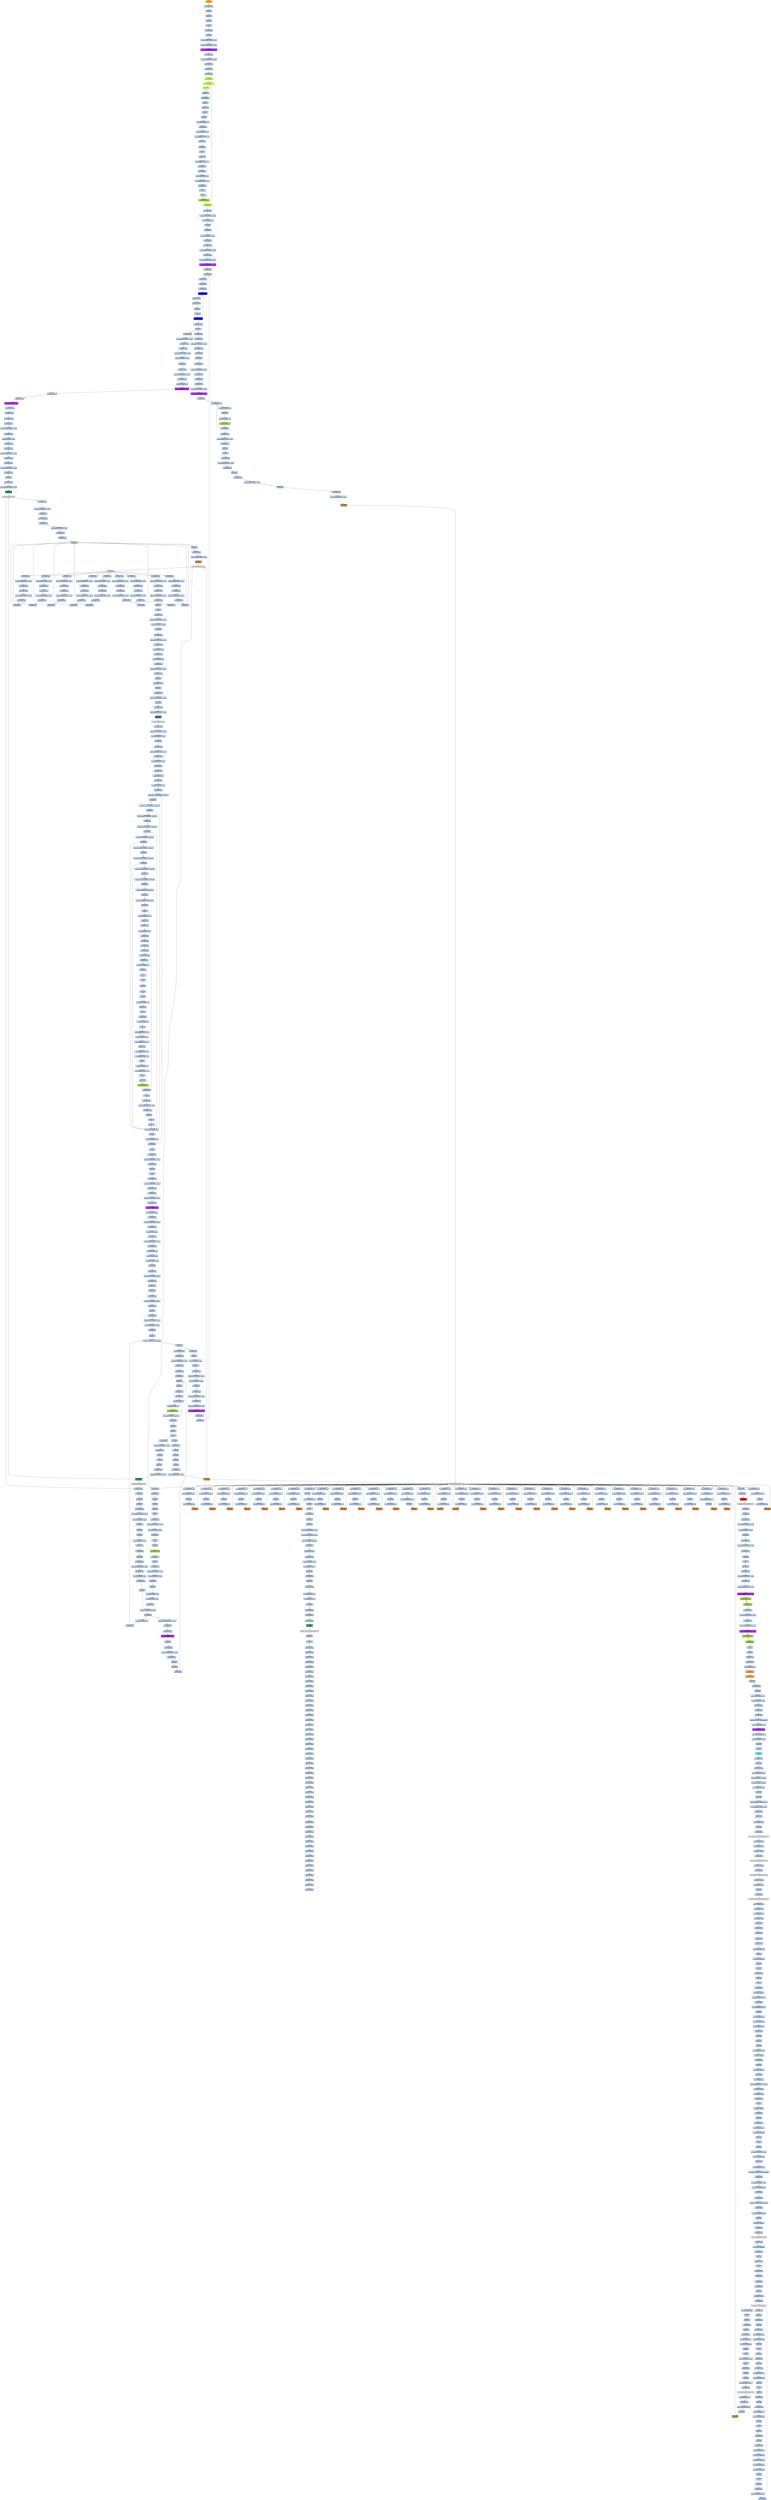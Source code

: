 strict digraph G {
	graph [bgcolor=transparent,
		name=G
	];
	node [color=lightsteelblue,
		fillcolor=lightsteelblue,
		shape=rectangle,
		style=filled
	];
	a0x0043a060pushl_ebp	[color=lightgrey,
		fillcolor=orange,
		label="start\npushl %ebp"];
	a0x0043a061movl_esp_ebp	[label="0x0043a061\nmovl %esp, %ebp"];
	a0x0043a060pushl_ebp -> a0x0043a061movl_esp_ebp	[color="#000000"];
	a0x0043a063pushl_ebx	[label="0x0043a063\npushl %ebx"];
	a0x0043a061movl_esp_ebp -> a0x0043a063pushl_ebx	[color="#000000"];
	a0x0043a064pushl_esi	[label="0x0043a064\npushl %esi"];
	a0x0043a063pushl_ebx -> a0x0043a064pushl_esi	[color="#000000"];
	a0x0043a065pushl_edi	[label="0x0043a065\npushl %edi"];
	a0x0043a064pushl_esi -> a0x0043a065pushl_edi	[color="#000000"];
	a0x0043a066pusha_	[label="0x0043a066\npusha "];
	a0x0043a065pushl_edi -> a0x0043a066pusha_	[color="#000000"];
	a0x0043a067call_0x0043a06c	[label="0x0043a067\ncall 0x0043a06c"];
	a0x0043a066pusha_ -> a0x0043a067call_0x0043a06c	[color="#000000"];
	a0x0043a06cpopl_ebp	[label="0x0043a06c\npopl %ebp"];
	a0x0043a067call_0x0043a06c -> a0x0043a06cpopl_ebp	[color="#000000"];
	a0x0043a06dsubl_0x40286cUINT32_ebp	[label="0x0043a06d\nsubl $0x40286c<UINT32>, %ebp"];
	a0x0043a06cpopl_ebp -> a0x0043a06dsubl_0x40286cUINT32_ebp	[color="#000000"];
	a0x0043a073movl_0x40345dUINT32_ecx	[label="0x0043a073\nmovl $0x40345d<UINT32>, %ecx"];
	a0x0043a06dsubl_0x40286cUINT32_ebp -> a0x0043a073movl_0x40345dUINT32_ecx	[color="#000000"];
	a0x0043a078subl_0x4028c6UINT32_ecx	[color=purple,
		fillcolor=purple,
		label="0x0043a078\nsubl $0x4028c6<UINT32>, %ecx"];
	a0x0043a073movl_0x40345dUINT32_ecx -> a0x0043a078subl_0x4028c6UINT32_ecx	[color="#000000"];
	a0x0043a07emovl_ebp_edx	[label="0x0043a07e\nmovl %ebp, %edx"];
	a0x0043a078subl_0x4028c6UINT32_ecx -> a0x0043a07emovl_ebp_edx	[color="#000000"];
	a0x0043a080addl_0x4028c6UINT32_edx	[label="0x0043a080\naddl $0x4028c6<UINT32>, %edx"];
	a0x0043a07emovl_ebp_edx -> a0x0043a080addl_0x4028c6UINT32_edx	[color="#000000"];
	a0x0043a086leal_edx__edi	[label="0x0043a086\nleal (%edx), %edi"];
	a0x0043a080addl_0x4028c6UINT32_edx -> a0x0043a086leal_edx__edi	[color="#000000"];
	a0x0043a088movl_edi_esi	[label="0x0043a088\nmovl %edi, %esi"];
	a0x0043a086leal_edx__edi -> a0x0043a088movl_edi_esi	[color="#000000"];
	a0x0043a08axorl_eax_eax	[label="0x0043a08a\nxorl %eax, %eax"];
	a0x0043a088movl_edi_esi -> a0x0043a08axorl_eax_eax	[color="#000000"];
	a0x0043a08cjmp_0x0043a092	[color=olivedrab1,
		fillcolor=olivedrab1,
		label="0x0043a08c\njmp 0x0043a092"];
	a0x0043a08axorl_eax_eax -> a0x0043a08cjmp_0x0043a092	[color="#000000"];
	a0x0043a092lodsb_ds_esi__al	[color=olivedrab1,
		fillcolor=olivedrab1,
		label="0x0043a092\nlodsb %ds:(%esi), %al"];
	a0x0043a08cjmp_0x0043a092 -> a0x0043a092lodsb_ds_esi__al	[color="#000000"];
	a0x0043a093clc_	[color=olivedrab1,
		fillcolor=olivedrab1,
		label="0x0043a093\nclc "];
	a0x0043a092lodsb_ds_esi__al -> a0x0043a093clc_	[color="#000000"];
	a0x0043a094addb_cl_al	[label="0x0043a094\naddb %cl, %al"];
	a0x0043a093clc_ -> a0x0043a094addb_cl_al	[color="#000000"];
	a0x0043a096jmp_0x0043a099	[color=skyblue,
		fillcolor=skyblue,
		label="0x0043a096\njmp 0x0043a099"];
	a0x0043a094addb_cl_al -> a0x0043a096jmp_0x0043a099	[color="#000000"];
	a0x0043a099decb_al	[label="0x0043a099\ndecb %al"];
	a0x0043a096jmp_0x0043a099 -> a0x0043a099decb_al	[color="#000000"];
	a0x0043a09baddb_cl_al	[label="0x0043a09b\naddb %cl, %al"];
	a0x0043a099decb_al -> a0x0043a09baddb_cl_al	[color="#000000"];
	a0x0043a09ddecb_al	[label="0x0043a09d\ndecb %al"];
	a0x0043a09baddb_cl_al -> a0x0043a09ddecb_al	[color="#000000"];
	a0x0043a09fdecb_al	[label="0x0043a09f\ndecb %al"];
	a0x0043a09ddecb_al -> a0x0043a09fdecb_al	[color="#000000"];
	a0x0043a0a1addb_0x25UINT8_al	[label="0x0043a0a1\naddb $0x25<UINT8>, %al"];
	a0x0043a09fdecb_al -> a0x0043a0a1addb_0x25UINT8_al	[color="#000000"];
	a0x0043a0a3jmp_0x0043a0a6	[label="0x0043a0a3\njmp 0x0043a0a6"];
	a0x0043a0a1addb_0x25UINT8_al -> a0x0043a0a3jmp_0x0043a0a6	[color="#000000"];
	a0x0043a0a6rorb_0x45UINT8_al	[label="0x0043a0a6\nrorb $0x45<UINT8>, %al"];
	a0x0043a0a3jmp_0x0043a0a6 -> a0x0043a0a6rorb_0x45UINT8_al	[color="#000000"];
	a0x0043a0a9addb_0xffffffc2UINT8_al	[label="0x0043a0a9\naddb $0xffffffc2<UINT8>, %al"];
	a0x0043a0a6rorb_0x45UINT8_al -> a0x0043a0a9addb_0xffffffc2UINT8_al	[color="#000000"];
	a0x0043a0abaddb_cl_al	[label="0x0043a0ab\naddb %cl, %al"];
	a0x0043a0a9addb_0xffffffc2UINT8_al -> a0x0043a0abaddb_cl_al	[color="#000000"];
	a0x0043a0adaddb_cl_al	[label="0x0043a0ad\naddb %cl, %al"];
	a0x0043a0abaddb_cl_al -> a0x0043a0adaddb_cl_al	[color="#000000"];
	a0x0043a0afclc_	[label="0x0043a0af\nclc "];
	a0x0043a0adaddb_cl_al -> a0x0043a0afclc_	[color="#000000"];
	a0x0043a0b0subb_cl_al	[label="0x0043a0b0\nsubb %cl, %al"];
	a0x0043a0afclc_ -> a0x0043a0b0subb_cl_al	[color="#000000"];
	a0x0043a0b2xorb_0xffffffcaUINT8_al	[label="0x0043a0b2\nxorb $0xffffffca<UINT8>, %al"];
	a0x0043a0b0subb_cl_al -> a0x0043a0b2xorb_0xffffffcaUINT8_al	[color="#000000"];
	a0x0043a0b4jmp_0x0043a0b7	[label="0x0043a0b4\njmp 0x0043a0b7"];
	a0x0043a0b2xorb_0xffffffcaUINT8_al -> a0x0043a0b4jmp_0x0043a0b7	[color="#000000"];
	a0x0043a0b7jmp_0x0043a0ba	[label="0x0043a0b7\njmp 0x0043a0ba"];
	a0x0043a0b4jmp_0x0043a0b7 -> a0x0043a0b7jmp_0x0043a0ba	[color="#000000"];
	a0x0043a0basubb_0x6eUINT8_al	[label="0x0043a0ba\nsubb $0x6e<UINT8>, %al"];
	a0x0043a0b7jmp_0x0043a0ba -> a0x0043a0basubb_0x6eUINT8_al	[color="#000000"];
	a0x0043a0bcsubb_0xffffff9fUINT8_al	[label="0x0043a0bc\nsubb $0xffffff9f<UINT8>, %al"];
	a0x0043a0basubb_0x6eUINT8_al -> a0x0043a0bcsubb_0xffffff9fUINT8_al	[color="#000000"];
	a0x0043a0bejmp_0x0043a0c1	[color=skyblue,
		fillcolor=skyblue,
		label="0x0043a0be\njmp 0x0043a0c1"];
	a0x0043a0bcsubb_0xffffff9fUINT8_al -> a0x0043a0bejmp_0x0043a0c1	[color="#000000"];
	a0x0043a0c1stc_	[label="0x0043a0c1\nstc "];
	a0x0043a0bejmp_0x0043a0c1 -> a0x0043a0c1stc_	[color="#000000"];
	a0x0043a0c2clc_	[label="0x0043a0c2\nclc "];
	a0x0043a0c1stc_ -> a0x0043a0c2clc_	[color="#000000"];
	a0x0043a0c3stosb_al_es_edi_	[color=yellowgreen,
		fillcolor=yellowgreen,
		label="0x0043a0c3\nstosb %al, %es:(%edi)"];
	a0x0043a0c2clc_ -> a0x0043a0c3stosb_al_es_edi_	[color="#000000"];
	a0x0043a0c4loop_0x0043a092	[color=olivedrab1,
		fillcolor=olivedrab1,
		label="0x0043a0c4\nloop 0x0043a092"];
	a0x0043a0c3stosb_al_es_edi_ -> a0x0043a0c4loop_0x0043a092	[color="#000000"];
	a0x0043a0c4loop_0x0043a092 -> a0x0043a092lodsb_ds_esi__al	[color="#000000",
		label=T];
	a0x0043a0c6movl_ebp_edx	[label="0x0043a0c6\nmovl %ebp, %edx"];
	a0x0043a0c4loop_0x0043a092 -> a0x0043a0c6movl_ebp_edx	[color="#000000",
		label=F];
	a0x0043a0c8addl_0x40321fUINT32_edx	[label="0x0043a0c8\naddl $0x40321f<UINT32>, %edx"];
	a0x0043a0c6movl_ebp_edx -> a0x0043a0c8addl_0x40321fUINT32_edx	[color="#000000"];
	a0x0043a0cemovl_0x20esp__eax	[label="0x0043a0ce\nmovl 0x20(%esp), %eax"];
	a0x0043a0c8addl_0x40321fUINT32_edx -> a0x0043a0cemovl_0x20esp__eax	[color="#000000"];
	a0x0043a0d2incl_eax	[label="0x0043a0d2\nincl %eax"];
	a0x0043a0cemovl_0x20esp__eax -> a0x0043a0d2incl_eax	[color="#000000"];
	a0x0043a0d3js_0x0043a0dd	[label="0x0043a0d3\njs 0x0043a0dd"];
	a0x0043a0d2incl_eax -> a0x0043a0d3js_0x0043a0dd	[color="#000000"];
	a0x0043a0d5movl_0x1UINT32_edx_	[label="0x0043a0d5\nmovl $0x1<UINT32>, (%edx)"];
	a0x0043a0d3js_0x0043a0dd -> a0x0043a0d5movl_0x1UINT32_edx_	[color="#000000",
		label=F];
	a0x0043a0dbjmp_0x0043a0e3	[label="0x0043a0db\njmp 0x0043a0e3"];
	a0x0043a0d5movl_0x1UINT32_edx_ -> a0x0043a0dbjmp_0x0043a0e3	[color="#000000"];
	a0x0043a0e3movl_ebp_edx	[label="0x0043a0e3\nmovl %ebp, %edx"];
	a0x0043a0dbjmp_0x0043a0e3 -> a0x0043a0e3movl_ebp_edx	[color="#000000"];
	a0x0043a0e5addl_0x402866UINT32_edx	[label="0x0043a0e5\naddl $0x402866<UINT32>, %edx"];
	a0x0043a0e3movl_ebp_edx -> a0x0043a0e5addl_0x402866UINT32_edx	[color="#000000"];
	a0x0043a0ebleal_edx__eax	[label="0x0043a0eb\nleal (%edx), %eax"];
	a0x0043a0e5addl_0x402866UINT32_edx -> a0x0043a0ebleal_edx__eax	[color="#000000"];
	a0x0043a0edmovl_0x403065UINT32_ecx	[label="0x0043a0ed\nmovl $0x403065<UINT32>, %ecx"];
	a0x0043a0ebleal_edx__eax -> a0x0043a0edmovl_0x403065UINT32_ecx	[color="#000000"];
	a0x0043a0f2subl_0x402866UINT32_ecx	[color=purple,
		fillcolor=purple,
		label="0x0043a0f2\nsubl $0x402866<UINT32>, %ecx"];
	a0x0043a0edmovl_0x403065UINT32_ecx -> a0x0043a0f2subl_0x402866UINT32_ecx	[color="#000000"];
	a0x0043a0f8call_0x0043a401	[label="0x0043a0f8\ncall 0x0043a401"];
	a0x0043a0f2subl_0x402866UINT32_ecx -> a0x0043a0f8call_0x0043a401	[color="#000000"];
	a0x0043a401movl_eax_edi	[label="0x0043a401\nmovl %eax, %edi"];
	a0x0043a0f8call_0x0043a401 -> a0x0043a401movl_eax_edi	[color="#000000"];
	a0x0043a403xorl_eax_eax	[label="0x0043a403\nxorl %eax, %eax"];
	a0x0043a401movl_eax_edi -> a0x0043a403xorl_eax_eax	[color="#000000"];
	a0x0043a405xorl_ebx_ebx	[label="0x0043a405\nxorl %ebx, %ebx"];
	a0x0043a403xorl_eax_eax -> a0x0043a405xorl_ebx_ebx	[color="#000000"];
	a0x0043a407xorl_edx_edx	[label="0x0043a407\nxorl %edx, %edx"];
	a0x0043a405xorl_ebx_ebx -> a0x0043a407xorl_edx_edx	[color="#000000"];
	a0x0043a409movb_edi__al	[color=blue,
		fillcolor=blue,
		label="0x0043a409\nmovb (%edi), %al"];
	a0x0043a407xorl_edx_edx -> a0x0043a409movb_edi__al	[color="#000000"];
	a0x0043a40bmull_edx_eax	[label="0x0043a40b\nmull %edx, %eax"];
	a0x0043a409movb_edi__al -> a0x0043a40bmull_edx_eax	[color="#000000"];
	a0x0043a40daddl_eax_ebx	[label="0x0043a40d\naddl %eax, %ebx"];
	a0x0043a40bmull_edx_eax -> a0x0043a40daddl_eax_ebx	[color="#000000"];
	a0x0043a40fincl_edx	[label="0x0043a40f\nincl %edx"];
	a0x0043a40daddl_eax_ebx -> a0x0043a40fincl_edx	[color="#000000"];
	a0x0043a410incl_edi	[label="0x0043a410\nincl %edi"];
	a0x0043a40fincl_edx -> a0x0043a410incl_edi	[color="#000000"];
	a0x0043a411loop_0x0043a409	[color=blue,
		fillcolor=blue,
		label="0x0043a411\nloop 0x0043a409"];
	a0x0043a410incl_edi -> a0x0043a411loop_0x0043a409	[color="#000000"];
	a0x0043a411loop_0x0043a409 -> a0x0043a409movb_edi__al	[color="#000000",
		label=T];
	a0x0043a413xchgl_eax_ebx	[label="0x0043a413\nxchgl %eax, %ebx"];
	a0x0043a411loop_0x0043a409 -> a0x0043a413xchgl_eax_ebx	[color="#000000",
		label=F];
	a0x0043a414ret	[label="0x0043a414\nret"];
	a0x0043a413xchgl_eax_ebx -> a0x0043a414ret	[color="#000000"];
	a0x0043a0fdmovl_ebp_edx	[label="0x0043a0fd\nmovl %ebp, %edx"];
	a0x0043a414ret -> a0x0043a0fdmovl_ebp_edx	[color="#000000"];
	a0x0043a815jmp_0x0043a819	[label="0x0043a815\njmp 0x0043a819"];
	a0x0043a414ret -> a0x0043a815jmp_0x0043a819	[color="#000000"];
	a0x0043a0ffaddl_0x40321bUINT32_edx	[label="0x0043a0ff\naddl $0x40321b<UINT32>, %edx"];
	a0x0043a0fdmovl_ebp_edx -> a0x0043a0ffaddl_0x40321bUINT32_edx	[color="#000000"];
	a0x0043a105movl_eax_edx_	[label="0x0043a105\nmovl %eax, (%edx)"];
	a0x0043a0ffaddl_0x40321bUINT32_edx -> a0x0043a105movl_eax_edx_	[color="#000000"];
	a0x0043a107movl_ebp_edx	[label="0x0043a107\nmovl %ebp, %edx"];
	a0x0043a105movl_eax_edx_ -> a0x0043a107movl_ebp_edx	[color="#000000"];
	a0x0043a109addl_0x403213UINT32_edx	[label="0x0043a109\naddl $0x403213<UINT32>, %edx"];
	a0x0043a107movl_ebp_edx -> a0x0043a109addl_0x403213UINT32_edx	[color="#000000"];
	a0x0043a10ftestl_0x1UINT32_edx_	[label="0x0043a10f\ntestl $0x1<UINT32>, (%edx)"];
	a0x0043a109addl_0x403213UINT32_edx -> a0x0043a10ftestl_0x1UINT32_edx_	[color="#000000"];
	a0x0043a115je_0x0043a15f	[label="0x0043a115\nje 0x0043a15f"];
	a0x0043a10ftestl_0x1UINT32_edx_ -> a0x0043a115je_0x0043a15f	[color="#000000"];
	a0x0043a15fmovl_ebp_edx	[label="0x0043a15f\nmovl %ebp, %edx"];
	a0x0043a115je_0x0043a15f -> a0x0043a15fmovl_ebp_edx	[color="#000000",
		label=T];
	a0x0043a161addl_0x40320bUINT32_edx	[label="0x0043a161\naddl $0x40320b<UINT32>, %edx"];
	a0x0043a15fmovl_ebp_edx -> a0x0043a161addl_0x40320bUINT32_edx	[color="#000000"];
	a0x0043a167movl_edx__eax	[label="0x0043a167\nmovl (%edx), %eax"];
	a0x0043a161addl_0x40320bUINT32_edx -> a0x0043a167movl_edx__eax	[color="#000000"];
	a0x0043a169addl_0x3ceax__eax	[label="0x0043a169\naddl 0x3c(%eax), %eax"];
	a0x0043a167movl_edx__eax -> a0x0043a169addl_0x3ceax__eax	[color="#000000"];
	a0x0043a16caddl_0x80UINT32_eax	[color=purple,
		fillcolor=purple,
		label="0x0043a16c\naddl $0x80<UINT32>, %eax"];
	a0x0043a169addl_0x3ceax__eax -> a0x0043a16caddl_0x80UINT32_eax	[color="#000000"];
	a0x0043a171movl_eax__ecx	[label="0x0043a171\nmovl (%eax), %ecx"];
	a0x0043a16caddl_0x80UINT32_eax -> a0x0043a171movl_eax__ecx	[color="#000000"];
	a0x0043a173addl_edx__ecx	[label="0x0043a173\naddl (%edx), %ecx"];
	a0x0043a171movl_eax__ecx -> a0x0043a173addl_edx__ecx	[color="#000000"];
	a0x0043a175addl_0x10UINT8_ecx	[color=purple,
		fillcolor=purple,
		label="0x0043a175\naddl $0x10<UINT8>, %ecx"];
	a0x0043a173addl_edx__ecx -> a0x0043a175addl_0x10UINT8_ecx	[color="#000000"];
	a0x0043a178movl_ecx__eax	[label="0x0043a178\nmovl (%ecx), %eax"];
	a0x0043a175addl_0x10UINT8_ecx -> a0x0043a178movl_ecx__eax	[color="#000000"];
	a0x0043a17aaddl_edx__eax	[label="0x0043a17a\naddl (%edx), %eax"];
	a0x0043a178movl_ecx__eax -> a0x0043a17aaddl_edx__eax	[color="#000000"];
	a0x0043a17cmovl_eax__ebx	[label="0x0043a17c\nmovl (%eax), %ebx"];
	a0x0043a17aaddl_edx__eax -> a0x0043a17cmovl_eax__ebx	[color="#000000"];
	a0x0043a17emovl_ebp_edx	[label="0x0043a17e\nmovl %ebp, %edx"];
	a0x0043a17cmovl_eax__ebx -> a0x0043a17emovl_ebp_edx	[color="#000000"];
	a0x0043a180addl_0x403397UINT32_edx	[label="0x0043a180\naddl $0x403397<UINT32>, %edx"];
	a0x0043a17emovl_ebp_edx -> a0x0043a180addl_0x403397UINT32_edx	[color="#000000"];
	a0x0043a186movl_ebx_edx_	[label="0x0043a186\nmovl %ebx, (%edx)"];
	a0x0043a180addl_0x403397UINT32_edx -> a0x0043a186movl_ebx_edx_	[color="#000000"];
	a0x0043a188addl_0x4UINT8_eax	[label="0x0043a188\naddl $0x4<UINT8>, %eax"];
	a0x0043a186movl_ebx_edx_ -> a0x0043a188addl_0x4UINT8_eax	[color="#000000"];
	a0x0043a18bmovl_eax__ebx	[label="0x0043a18b\nmovl (%eax), %ebx"];
	a0x0043a188addl_0x4UINT8_eax -> a0x0043a18bmovl_eax__ebx	[color="#000000"];
	a0x0043a18dmovl_ebp_edx	[label="0x0043a18d\nmovl %ebp, %edx"];
	a0x0043a18bmovl_eax__ebx -> a0x0043a18dmovl_ebp_edx	[color="#000000"];
	a0x0043a18faddl_0x40339bUINT32_edx	[label="0x0043a18f\naddl $0x40339b<UINT32>, %edx"];
	a0x0043a18dmovl_ebp_edx -> a0x0043a18faddl_0x40339bUINT32_edx	[color="#000000"];
	a0x0043a195movl_ebx_edx_	[label="0x0043a195\nmovl %ebx, (%edx)"];
	a0x0043a18faddl_0x40339bUINT32_edx -> a0x0043a195movl_ebx_edx_	[color="#000000"];
	a0x0043a197movl_ebp_edx	[label="0x0043a197\nmovl %ebp, %edx"];
	a0x0043a195movl_ebx_edx_ -> a0x0043a197movl_ebp_edx	[color="#000000"];
	a0x0043a199addl_0x40339fUINT32_edx	[label="0x0043a199\naddl $0x40339f<UINT32>, %edx"];
	a0x0043a197movl_ebp_edx -> a0x0043a199addl_0x40339fUINT32_edx	[color="#000000"];
	a0x0043a19fleal_edx__eax	[label="0x0043a19f\nleal (%edx), %eax"];
	a0x0043a199addl_0x40339fUINT32_edx -> a0x0043a19fleal_edx__eax	[color="#000000"];
	a0x0043a1a1pushl_eax	[label="0x0043a1a1\npushl %eax"];
	a0x0043a19fleal_edx__eax -> a0x0043a1a1pushl_eax	[color="#000000"];
	a0x0043a1a2movl_ebp_edx	[label="0x0043a1a2\nmovl %ebp, %edx"];
	a0x0043a1a1pushl_eax -> a0x0043a1a2movl_ebp_edx	[color="#000000"];
	a0x0043a1a4addl_0x403397UINT32_edx	[label="0x0043a1a4\naddl $0x403397<UINT32>, %edx"];
	a0x0043a1a2movl_ebp_edx -> a0x0043a1a4addl_0x403397UINT32_edx	[color="#000000"];
	a0x0043a1aacall_edx_	[color=seagreen,
		fillcolor=seagreen,
		label="0x0043a1aa\ncall (%edx)"];
	a0x0043a1a4addl_0x403397UINT32_edx -> a0x0043a1aacall_edx_	[color="#000000"];
	LoadLibraryA_kernel32_dll	[color=lightgrey,
		fillcolor=lightgrey,
		label="LoadLibraryA@kernel32.dll"];
	a0x0043a1aacall_edx_ -> LoadLibraryA_kernel32_dll	[color="#000000"];
	a0x0043a1acmovl_ebp_edx	[label="0x0043a1ac\nmovl %ebp, %edx"];
	LoadLibraryA_kernel32_dll -> a0x0043a1acmovl_ebp_edx	[color="#000000"];
	a0x0043a67atestl_eax_eax	[label="0x0043a67a\ntestl %eax, %eax"];
	LoadLibraryA_kernel32_dll -> a0x0043a67atestl_eax_eax	[color="#000000"];
	a0x0043a1aeaddl_0x4033acUINT32_edx	[label="0x0043a1ae\naddl $0x4033ac<UINT32>, %edx"];
	a0x0043a1acmovl_ebp_edx -> a0x0043a1aeaddl_0x4033acUINT32_edx	[color="#000000"];
	a0x0043a1b4movl_eax_esi	[label="0x0043a1b4\nmovl %eax, %esi"];
	a0x0043a1aeaddl_0x4033acUINT32_edx -> a0x0043a1b4movl_eax_esi	[color="#000000"];
	a0x0043a1b6movl_eax_edx_	[label="0x0043a1b6\nmovl %eax, (%edx)"];
	a0x0043a1b4movl_eax_esi -> a0x0043a1b6movl_eax_edx_	[color="#000000"];
	a0x0043a1b8movl_ebp_edx	[label="0x0043a1b8\nmovl %ebp, %edx"];
	a0x0043a1b6movl_eax_edx_ -> a0x0043a1b8movl_ebp_edx	[color="#000000"];
	a0x0043a1baaddl_0x4033b0UINT32_edx	[label="0x0043a1ba\naddl $0x4033b0<UINT32>, %edx"];
	a0x0043a1b8movl_ebp_edx -> a0x0043a1baaddl_0x4033b0UINT32_edx	[color="#000000"];
	a0x0043a1c0leal_edx__eax	[label="0x0043a1c0\nleal (%edx), %eax"];
	a0x0043a1baaddl_0x4033b0UINT32_edx -> a0x0043a1c0leal_edx__eax	[color="#000000"];
	a0x0043a1c2call_0x0043a2a5	[label="0x0043a1c2\ncall 0x0043a2a5"];
	a0x0043a1c0leal_edx__eax -> a0x0043a1c2call_0x0043a2a5	[color="#000000"];
	a0x0043a2a5pushl_eax	[label="0x0043a2a5\npushl %eax"];
	a0x0043a1c2call_0x0043a2a5 -> a0x0043a2a5pushl_eax	[color="#000000"];
	a0x0043a2a6pushl_esi	[label="0x0043a2a6\npushl %esi"];
	a0x0043a2a5pushl_eax -> a0x0043a2a6pushl_esi	[color="#000000"];
	a0x0043a2a7movl_ebp_edx	[label="0x0043a2a7\nmovl %ebp, %edx"];
	a0x0043a2a6pushl_esi -> a0x0043a2a7movl_ebp_edx	[color="#000000"];
	a0x0043a2a9addl_0x40339bUINT32_edx	[label="0x0043a2a9\naddl $0x40339b<UINT32>, %edx"];
	a0x0043a2a7movl_ebp_edx -> a0x0043a2a9addl_0x40339bUINT32_edx	[color="#000000"];
	a0x0043a2afcall_edx_	[color=peru,
		fillcolor=peru,
		label="0x0043a2af\ncall (%edx)"];
	a0x0043a2a9addl_0x40339bUINT32_edx -> a0x0043a2afcall_edx_	[color="#000000"];
	GetProcAddress_kernel32_dll	[color=lightgrey,
		fillcolor=lightgrey,
		label="GetProcAddress@kernel32.dll"];
	a0x0043a2afcall_edx_ -> GetProcAddress_kernel32_dll	[color="#000000"];
	a0x0043a2b1ret	[label="0x0043a2b1\nret"];
	GetProcAddress_kernel32_dll -> a0x0043a2b1ret	[color="#000000"];
	a0x0043a700orl_eax_eax	[label="0x0043a700\norl %eax, %eax"];
	GetProcAddress_kernel32_dll -> a0x0043a700orl_eax_eax	[color="#000000"];
	a0x0043a1c7movl_ebp_edx	[label="0x0043a1c7\nmovl %ebp, %edx"];
	a0x0043a2b1ret -> a0x0043a1c7movl_ebp_edx	[color="#000000"];
	a0x0043a1e0movl_ebp_edx	[label="0x0043a1e0\nmovl %ebp, %edx"];
	a0x0043a2b1ret -> a0x0043a1e0movl_ebp_edx	[color="#000000"];
	a0x0043a1f9movl_ebp_edx	[label="0x0043a1f9\nmovl %ebp, %edx"];
	a0x0043a2b1ret -> a0x0043a1f9movl_ebp_edx	[color="#000000"];
	a0x0043a212movl_ebp_edx	[label="0x0043a212\nmovl %ebp, %edx"];
	a0x0043a2b1ret -> a0x0043a212movl_ebp_edx	[color="#000000"];
	a0x0043a22bmovl_ebp_edx	[label="0x0043a22b\nmovl %ebp, %edx"];
	a0x0043a2b1ret -> a0x0043a22bmovl_ebp_edx	[color="#000000"];
	a0x0043a244movl_ebp_edx	[label="0x0043a244\nmovl %ebp, %edx"];
	a0x0043a2b1ret -> a0x0043a244movl_ebp_edx	[color="#000000"];
	a0x0043a25dmovl_ebp_edx	[label="0x0043a25d\nmovl %ebp, %edx"];
	a0x0043a2b1ret -> a0x0043a25dmovl_ebp_edx	[color="#000000"];
	a0x0043a276movl_ebp_edx	[label="0x0043a276\nmovl %ebp, %edx"];
	a0x0043a2b1ret -> a0x0043a276movl_ebp_edx	[color="#000000"];
	a0x0043a28fmovl_ebp_edx	[label="0x0043a28f\nmovl %ebp, %edx"];
	a0x0043a2b1ret -> a0x0043a28fmovl_ebp_edx	[color="#000000"];
	a0x0043a1c9addl_0x4033c1UINT32_edx	[label="0x0043a1c9\naddl $0x4033c1<UINT32>, %edx"];
	a0x0043a1c7movl_ebp_edx -> a0x0043a1c9addl_0x4033c1UINT32_edx	[color="#000000"];
	a0x0043a1cfmovl_eax_edx_	[label="0x0043a1cf\nmovl %eax, (%edx)"];
	a0x0043a1c9addl_0x4033c1UINT32_edx -> a0x0043a1cfmovl_eax_edx_	[color="#000000"];
	a0x0043a1d1movl_ebp_edx	[label="0x0043a1d1\nmovl %ebp, %edx"];
	a0x0043a1cfmovl_eax_edx_ -> a0x0043a1d1movl_ebp_edx	[color="#000000"];
	a0x0043a1d3addl_0x4033c5UINT32_edx	[label="0x0043a1d3\naddl $0x4033c5<UINT32>, %edx"];
	a0x0043a1d1movl_ebp_edx -> a0x0043a1d3addl_0x4033c5UINT32_edx	[color="#000000"];
	a0x0043a1d9leal_edx__eax	[label="0x0043a1d9\nleal (%edx), %eax"];
	a0x0043a1d3addl_0x4033c5UINT32_edx -> a0x0043a1d9leal_edx__eax	[color="#000000"];
	a0x0043a1dbcall_0x0043a2a5	[label="0x0043a1db\ncall 0x0043a2a5"];
	a0x0043a1d9leal_edx__eax -> a0x0043a1dbcall_0x0043a2a5	[color="#000000"];
	a0x0043a1dbcall_0x0043a2a5 -> a0x0043a2a5pushl_eax	[color="#000000"];
	a0x0043a1e2addl_0x4033d4UINT32_edx	[label="0x0043a1e2\naddl $0x4033d4<UINT32>, %edx"];
	a0x0043a1e0movl_ebp_edx -> a0x0043a1e2addl_0x4033d4UINT32_edx	[color="#000000"];
	a0x0043a1e8movl_eax_edx_	[label="0x0043a1e8\nmovl %eax, (%edx)"];
	a0x0043a1e2addl_0x4033d4UINT32_edx -> a0x0043a1e8movl_eax_edx_	[color="#000000"];
	a0x0043a1eamovl_ebp_edx	[label="0x0043a1ea\nmovl %ebp, %edx"];
	a0x0043a1e8movl_eax_edx_ -> a0x0043a1eamovl_ebp_edx	[color="#000000"];
	a0x0043a1ecaddl_0x4033d8UINT32_edx	[label="0x0043a1ec\naddl $0x4033d8<UINT32>, %edx"];
	a0x0043a1eamovl_ebp_edx -> a0x0043a1ecaddl_0x4033d8UINT32_edx	[color="#000000"];
	a0x0043a1f2leal_edx__eax	[label="0x0043a1f2\nleal (%edx), %eax"];
	a0x0043a1ecaddl_0x4033d8UINT32_edx -> a0x0043a1f2leal_edx__eax	[color="#000000"];
	a0x0043a1f4call_0x0043a2a5	[label="0x0043a1f4\ncall 0x0043a2a5"];
	a0x0043a1f2leal_edx__eax -> a0x0043a1f4call_0x0043a2a5	[color="#000000"];
	a0x0043a1f4call_0x0043a2a5 -> a0x0043a2a5pushl_eax	[color="#000000"];
	a0x0043a1fbaddl_0x4033ebUINT32_edx	[label="0x0043a1fb\naddl $0x4033eb<UINT32>, %edx"];
	a0x0043a1f9movl_ebp_edx -> a0x0043a1fbaddl_0x4033ebUINT32_edx	[color="#000000"];
	a0x0043a201movl_eax_edx_	[label="0x0043a201\nmovl %eax, (%edx)"];
	a0x0043a1fbaddl_0x4033ebUINT32_edx -> a0x0043a201movl_eax_edx_	[color="#000000"];
	a0x0043a203movl_ebp_edx	[label="0x0043a203\nmovl %ebp, %edx"];
	a0x0043a201movl_eax_edx_ -> a0x0043a203movl_ebp_edx	[color="#000000"];
	a0x0043a205addl_0x4033efUINT32_edx	[label="0x0043a205\naddl $0x4033ef<UINT32>, %edx"];
	a0x0043a203movl_ebp_edx -> a0x0043a205addl_0x4033efUINT32_edx	[color="#000000"];
	a0x0043a20bleal_edx__eax	[label="0x0043a20b\nleal (%edx), %eax"];
	a0x0043a205addl_0x4033efUINT32_edx -> a0x0043a20bleal_edx__eax	[color="#000000"];
	a0x0043a20dcall_0x0043a2a5	[label="0x0043a20d\ncall 0x0043a2a5"];
	a0x0043a20bleal_edx__eax -> a0x0043a20dcall_0x0043a2a5	[color="#000000"];
	a0x0043a20dcall_0x0043a2a5 -> a0x0043a2a5pushl_eax	[color="#000000"];
	a0x0043a214addl_0x4033fbUINT32_edx	[label="0x0043a214\naddl $0x4033fb<UINT32>, %edx"];
	a0x0043a212movl_ebp_edx -> a0x0043a214addl_0x4033fbUINT32_edx	[color="#000000"];
	a0x0043a21amovl_eax_edx_	[label="0x0043a21a\nmovl %eax, (%edx)"];
	a0x0043a214addl_0x4033fbUINT32_edx -> a0x0043a21amovl_eax_edx_	[color="#000000"];
	a0x0043a21cmovl_ebp_edx	[label="0x0043a21c\nmovl %ebp, %edx"];
	a0x0043a21amovl_eax_edx_ -> a0x0043a21cmovl_ebp_edx	[color="#000000"];
	a0x0043a21eaddl_0x4033ffUINT32_edx	[label="0x0043a21e\naddl $0x4033ff<UINT32>, %edx"];
	a0x0043a21cmovl_ebp_edx -> a0x0043a21eaddl_0x4033ffUINT32_edx	[color="#000000"];
	a0x0043a224leal_edx__eax	[label="0x0043a224\nleal (%edx), %eax"];
	a0x0043a21eaddl_0x4033ffUINT32_edx -> a0x0043a224leal_edx__eax	[color="#000000"];
	a0x0043a226call_0x0043a2a5	[label="0x0043a226\ncall 0x0043a2a5"];
	a0x0043a224leal_edx__eax -> a0x0043a226call_0x0043a2a5	[color="#000000"];
	a0x0043a226call_0x0043a2a5 -> a0x0043a2a5pushl_eax	[color="#000000"];
	a0x0043a22daddl_0x40340bUINT32_edx	[label="0x0043a22d\naddl $0x40340b<UINT32>, %edx"];
	a0x0043a22bmovl_ebp_edx -> a0x0043a22daddl_0x40340bUINT32_edx	[color="#000000"];
	a0x0043a233movl_eax_edx_	[label="0x0043a233\nmovl %eax, (%edx)"];
	a0x0043a22daddl_0x40340bUINT32_edx -> a0x0043a233movl_eax_edx_	[color="#000000"];
	a0x0043a235movl_ebp_edx	[label="0x0043a235\nmovl %ebp, %edx"];
	a0x0043a233movl_eax_edx_ -> a0x0043a235movl_ebp_edx	[color="#000000"];
	a0x0043a237addl_0x40340fUINT32_edx	[label="0x0043a237\naddl $0x40340f<UINT32>, %edx"];
	a0x0043a235movl_ebp_edx -> a0x0043a237addl_0x40340fUINT32_edx	[color="#000000"];
	a0x0043a23dleal_edx__eax	[label="0x0043a23d\nleal (%edx), %eax"];
	a0x0043a237addl_0x40340fUINT32_edx -> a0x0043a23dleal_edx__eax	[color="#000000"];
	a0x0043a23fcall_0x0043a2a5	[label="0x0043a23f\ncall 0x0043a2a5"];
	a0x0043a23dleal_edx__eax -> a0x0043a23fcall_0x0043a2a5	[color="#000000"];
	a0x0043a23fcall_0x0043a2a5 -> a0x0043a2a5pushl_eax	[color="#000000"];
	a0x0043a246addl_0x40341aUINT32_edx	[label="0x0043a246\naddl $0x40341a<UINT32>, %edx"];
	a0x0043a244movl_ebp_edx -> a0x0043a246addl_0x40341aUINT32_edx	[color="#000000"];
	a0x0043a24cmovl_eax_edx_	[label="0x0043a24c\nmovl %eax, (%edx)"];
	a0x0043a246addl_0x40341aUINT32_edx -> a0x0043a24cmovl_eax_edx_	[color="#000000"];
	a0x0043a24emovl_ebp_edx	[label="0x0043a24e\nmovl %ebp, %edx"];
	a0x0043a24cmovl_eax_edx_ -> a0x0043a24emovl_ebp_edx	[color="#000000"];
	a0x0043a250addl_0x40341eUINT32_edx	[label="0x0043a250\naddl $0x40341e<UINT32>, %edx"];
	a0x0043a24emovl_ebp_edx -> a0x0043a250addl_0x40341eUINT32_edx	[color="#000000"];
	a0x0043a256leal_edx__eax	[label="0x0043a256\nleal (%edx), %eax"];
	a0x0043a250addl_0x40341eUINT32_edx -> a0x0043a256leal_edx__eax	[color="#000000"];
	a0x0043a258call_0x0043a2a5	[label="0x0043a258\ncall 0x0043a2a5"];
	a0x0043a256leal_edx__eax -> a0x0043a258call_0x0043a2a5	[color="#000000"];
	a0x0043a258call_0x0043a2a5 -> a0x0043a2a5pushl_eax	[color="#000000"];
	a0x0043a25faddl_0x403427UINT32_edx	[label="0x0043a25f\naddl $0x403427<UINT32>, %edx"];
	a0x0043a25dmovl_ebp_edx -> a0x0043a25faddl_0x403427UINT32_edx	[color="#000000"];
	a0x0043a265movl_eax_edx_	[label="0x0043a265\nmovl %eax, (%edx)"];
	a0x0043a25faddl_0x403427UINT32_edx -> a0x0043a265movl_eax_edx_	[color="#000000"];
	a0x0043a267movl_ebp_edx	[label="0x0043a267\nmovl %ebp, %edx"];
	a0x0043a265movl_eax_edx_ -> a0x0043a267movl_ebp_edx	[color="#000000"];
	a0x0043a269addl_0x40342bUINT32_edx	[label="0x0043a269\naddl $0x40342b<UINT32>, %edx"];
	a0x0043a267movl_ebp_edx -> a0x0043a269addl_0x40342bUINT32_edx	[color="#000000"];
	a0x0043a26fleal_edx__eax	[label="0x0043a26f\nleal (%edx), %eax"];
	a0x0043a269addl_0x40342bUINT32_edx -> a0x0043a26fleal_edx__eax	[color="#000000"];
	a0x0043a271call_0x0043a2a5	[label="0x0043a271\ncall 0x0043a2a5"];
	a0x0043a26fleal_edx__eax -> a0x0043a271call_0x0043a2a5	[color="#000000"];
	a0x0043a271call_0x0043a2a5 -> a0x0043a2a5pushl_eax	[color="#000000"];
	a0x0043a278addl_0x403437UINT32_edx	[label="0x0043a278\naddl $0x403437<UINT32>, %edx"];
	a0x0043a276movl_ebp_edx -> a0x0043a278addl_0x403437UINT32_edx	[color="#000000"];
	a0x0043a27emovl_eax_edx_	[label="0x0043a27e\nmovl %eax, (%edx)"];
	a0x0043a278addl_0x403437UINT32_edx -> a0x0043a27emovl_eax_edx_	[color="#000000"];
	a0x0043a280movl_ebp_edx	[label="0x0043a280\nmovl %ebp, %edx"];
	a0x0043a27emovl_eax_edx_ -> a0x0043a280movl_ebp_edx	[color="#000000"];
	a0x0043a282addl_0x40343bUINT32_edx	[label="0x0043a282\naddl $0x40343b<UINT32>, %edx"];
	a0x0043a280movl_ebp_edx -> a0x0043a282addl_0x40343bUINT32_edx	[color="#000000"];
	a0x0043a288leal_edx__eax	[label="0x0043a288\nleal (%edx), %eax"];
	a0x0043a282addl_0x40343bUINT32_edx -> a0x0043a288leal_edx__eax	[color="#000000"];
	a0x0043a28acall_0x0043a2a5	[label="0x0043a28a\ncall 0x0043a2a5"];
	a0x0043a288leal_edx__eax -> a0x0043a28acall_0x0043a2a5	[color="#000000"];
	a0x0043a28acall_0x0043a2a5 -> a0x0043a2a5pushl_eax	[color="#000000"];
	a0x0043a291addl_0x403447UINT32_edx	[label="0x0043a291\naddl $0x403447<UINT32>, %edx"];
	a0x0043a28fmovl_ebp_edx -> a0x0043a291addl_0x403447UINT32_edx	[color="#000000"];
	a0x0043a297movl_eax_edx_	[label="0x0043a297\nmovl %eax, (%edx)"];
	a0x0043a291addl_0x403447UINT32_edx -> a0x0043a297movl_eax_edx_	[color="#000000"];
	a0x0043a299movl_ebp_edx	[label="0x0043a299\nmovl %ebp, %edx"];
	a0x0043a297movl_eax_edx_ -> a0x0043a299movl_ebp_edx	[color="#000000"];
	a0x0043a29baddl_0x402ab2UINT32_edx	[label="0x0043a29b\naddl $0x402ab2<UINT32>, %edx"];
	a0x0043a299movl_ebp_edx -> a0x0043a29baddl_0x402ab2UINT32_edx	[color="#000000"];
	a0x0043a2a1leal_edx__eax	[label="0x0043a2a1\nleal (%edx), %eax"];
	a0x0043a29baddl_0x402ab2UINT32_edx -> a0x0043a2a1leal_edx__eax	[color="#000000"];
	a0x0043a2a3pushl_eax	[label="0x0043a2a3\npushl %eax"];
	a0x0043a2a1leal_edx__eax -> a0x0043a2a3pushl_eax	[color="#000000"];
	a0x0043a2a4ret	[label="0x0043a2a4\nret"];
	a0x0043a2a3pushl_eax -> a0x0043a2a4ret	[color="#000000"];
	a0x0043a2b2movl_ebp_edx	[label="0x0043a2b2\nmovl %ebp, %edx"];
	a0x0043a2a4ret -> a0x0043a2b2movl_ebp_edx	[color="#000000"];
	a0x0043a2b4addl_0x403213UINT32_edx	[label="0x0043a2b4\naddl $0x403213<UINT32>, %edx"];
	a0x0043a2b2movl_ebp_edx -> a0x0043a2b4addl_0x403213UINT32_edx	[color="#000000"];
	a0x0043a2batestl_0x10UINT32_edx_	[label="0x0043a2ba\ntestl $0x10<UINT32>, (%edx)"];
	a0x0043a2b4addl_0x403213UINT32_edx -> a0x0043a2batestl_0x10UINT32_edx_	[color="#000000"];
	a0x0043a2c0je_0x0043a2fd	[label="0x0043a2c0\nje 0x0043a2fd"];
	a0x0043a2batestl_0x10UINT32_edx_ -> a0x0043a2c0je_0x0043a2fd	[color="#000000"];
	a0x0043a2fdmovl_ebp_edx	[label="0x0043a2fd\nmovl %ebp, %edx"];
	a0x0043a2c0je_0x0043a2fd -> a0x0043a2fdmovl_ebp_edx	[color="#000000",
		label=T];
	a0x0043a2ffaddl_0x40320bUINT32_edx	[label="0x0043a2ff\naddl $0x40320b<UINT32>, %edx"];
	a0x0043a2fdmovl_ebp_edx -> a0x0043a2ffaddl_0x40320bUINT32_edx	[color="#000000"];
	a0x0043a305movl_edx__edi	[label="0x0043a305\nmovl (%edx), %edi"];
	a0x0043a2ffaddl_0x40320bUINT32_edx -> a0x0043a305movl_edx__edi	[color="#000000"];
	a0x0043a307addl_0x3cedi__edi	[label="0x0043a307\naddl 0x3c(%edi), %edi"];
	a0x0043a305movl_edx__edi -> a0x0043a307addl_0x3cedi__edi	[color="#000000"];
	a0x0043a30amovl_edx__esi	[label="0x0043a30a\nmovl (%edx), %esi"];
	a0x0043a307addl_0x3cedi__edi -> a0x0043a30amovl_edx__esi	[color="#000000"];
	a0x0043a30cmovl_0x54edi__ecx	[label="0x0043a30c\nmovl 0x54(%edi), %ecx"];
	a0x0043a30amovl_edx__esi -> a0x0043a30cmovl_0x54edi__ecx	[color="#000000"];
	a0x0043a30fmovl_ebp_edx	[label="0x0043a30f\nmovl %ebp, %edx"];
	a0x0043a30cmovl_0x54edi__ecx -> a0x0043a30fmovl_ebp_edx	[color="#000000"];
	a0x0043a311addl_0x403479UINT32_edx	[label="0x0043a311\naddl $0x403479<UINT32>, %edx"];
	a0x0043a30fmovl_ebp_edx -> a0x0043a311addl_0x403479UINT32_edx	[color="#000000"];
	a0x0043a317leal_edx__eax	[label="0x0043a317\nleal (%edx), %eax"];
	a0x0043a311addl_0x403479UINT32_edx -> a0x0043a317leal_edx__eax	[color="#000000"];
	a0x0043a319pushl_eax	[label="0x0043a319\npushl %eax"];
	a0x0043a317leal_edx__eax -> a0x0043a319pushl_eax	[color="#000000"];
	a0x0043a31apushl_0x4UINT8	[label="0x0043a31a\npushl $0x4<UINT8>"];
	a0x0043a319pushl_eax -> a0x0043a31apushl_0x4UINT8	[color="#000000"];
	a0x0043a31cpushl_ecx	[label="0x0043a31c\npushl %ecx"];
	a0x0043a31apushl_0x4UINT8 -> a0x0043a31cpushl_ecx	[color="#000000"];
	a0x0043a31dmovl_ebp_edx	[label="0x0043a31d\nmovl %ebp, %edx"];
	a0x0043a31cpushl_ecx -> a0x0043a31dmovl_ebp_edx	[color="#000000"];
	a0x0043a31faddl_0x40320bUINT32_edx	[label="0x0043a31f\naddl $0x40320b<UINT32>, %edx"];
	a0x0043a31dmovl_ebp_edx -> a0x0043a31faddl_0x40320bUINT32_edx	[color="#000000"];
	a0x0043a325pushl_edx_	[label="0x0043a325\npushl (%edx)"];
	a0x0043a31faddl_0x40320bUINT32_edx -> a0x0043a325pushl_edx_	[color="#000000"];
	a0x0043a327movl_ebp_edx	[label="0x0043a327\nmovl %ebp, %edx"];
	a0x0043a325pushl_edx_ -> a0x0043a327movl_ebp_edx	[color="#000000"];
	a0x0043a329addl_0x4033d4UINT32_edx	[label="0x0043a329\naddl $0x4033d4<UINT32>, %edx"];
	a0x0043a327movl_ebp_edx -> a0x0043a329addl_0x4033d4UINT32_edx	[color="#000000"];
	a0x0043a32fcall_edx_	[color=seagreen,
		fillcolor=seagreen,
		label="0x0043a32f\ncall (%edx)"];
	a0x0043a329addl_0x4033d4UINT32_edx -> a0x0043a32fcall_edx_	[color="#000000"];
	VirtualProtect_Kernel32_dll	[color=lightgrey,
		fillcolor=lightgrey,
		label="VirtualProtect@Kernel32.dll"];
	a0x0043a32fcall_edx_ -> VirtualProtect_Kernel32_dll	[color="#000000"];
	a0x0043a331movl_ebp_edx	[label="0x0043a331\nmovl %ebp, %edx"];
	VirtualProtect_Kernel32_dll -> a0x0043a331movl_ebp_edx	[color="#000000"];
	a0x0043a333addl_0x403213UINT32_edx	[label="0x0043a333\naddl $0x403213<UINT32>, %edx"];
	a0x0043a331movl_ebp_edx -> a0x0043a333addl_0x403213UINT32_edx	[color="#000000"];
	a0x0043a339testl_0x8UINT32_edx_	[label="0x0043a339\ntestl $0x8<UINT32>, (%edx)"];
	a0x0043a333addl_0x403213UINT32_edx -> a0x0043a339testl_0x8UINT32_edx_	[color="#000000"];
	a0x0043a33fje_0x0043a42e	[label="0x0043a33f\nje 0x0043a42e"];
	a0x0043a339testl_0x8UINT32_edx_ -> a0x0043a33fje_0x0043a42e	[color="#000000"];
	a0x0043a42emovl_ebp_edx	[label="0x0043a42e\nmovl %ebp, %edx"];
	a0x0043a33fje_0x0043a42e -> a0x0043a42emovl_ebp_edx	[color="#000000",
		label=T];
	a0x0043a430addl_0x40320bUINT32_edx	[label="0x0043a430\naddl $0x40320b<UINT32>, %edx"];
	a0x0043a42emovl_ebp_edx -> a0x0043a430addl_0x40320bUINT32_edx	[color="#000000"];
	a0x0043a436movl_edx__eax	[label="0x0043a436\nmovl (%edx), %eax"];
	a0x0043a430addl_0x40320bUINT32_edx -> a0x0043a436movl_edx__eax	[color="#000000"];
	a0x0043a438movl_0x1UINT32_ebx	[label="0x0043a438\nmovl $0x1<UINT32>, %ebx"];
	a0x0043a436movl_edx__eax -> a0x0043a438movl_0x1UINT32_ebx	[color="#000000"];
	a0x0043a43dcall_0x0043a494	[label="0x0043a43d\ncall 0x0043a494"];
	a0x0043a438movl_0x1UINT32_ebx -> a0x0043a43dcall_0x0043a494	[color="#000000"];
	a0x0043a494movl_eax_edi	[label="0x0043a494\nmovl %eax, %edi"];
	a0x0043a43dcall_0x0043a494 -> a0x0043a494movl_eax_edi	[color="#000000"];
	a0x0043a496addl_0x3cedi__edi	[label="0x0043a496\naddl 0x3c(%edi), %edi"];
	a0x0043a494movl_eax_edi -> a0x0043a496addl_0x3cedi__edi	[color="#000000"];
	a0x0043a499movl_edi_esi	[label="0x0043a499\nmovl %edi, %esi"];
	a0x0043a496addl_0x3cedi__edi -> a0x0043a499movl_edi_esi	[color="#000000"];
	a0x0043a49baddl_0xf8UINT32_esi	[label="0x0043a49b\naddl $0xf8<UINT32>, %esi"];
	a0x0043a499movl_edi_esi -> a0x0043a49baddl_0xf8UINT32_esi	[color="#000000"];
	a0x0043a4a1xorl_edx_edx	[label="0x0043a4a1\nxorl %edx, %edx"];
	a0x0043a49baddl_0xf8UINT32_esi -> a0x0043a4a1xorl_edx_edx	[color="#000000"];
	a0x0043a4a3cmpl_0x63727372UINT32_ds_esi_	[label="0x0043a4a3\ncmpl $0x63727372<UINT32>, %ds:(%esi)"];
	a0x0043a4a1xorl_edx_edx -> a0x0043a4a3cmpl_0x63727372UINT32_ds_esi_	[color="#000000"];
	a0x0043a4aaje_0x0043a53f	[label="0x0043a4aa\nje 0x0043a53f"];
	a0x0043a4a3cmpl_0x63727372UINT32_ds_esi_ -> a0x0043a4aaje_0x0043a53f	[color="#000000"];
	a0x0043a4b0cmpl_0x7273722eUINT32_ds_esi_	[label="0x0043a4b0\ncmpl $0x7273722e<UINT32>, %ds:(%esi)"];
	a0x0043a4aaje_0x0043a53f -> a0x0043a4b0cmpl_0x7273722eUINT32_ds_esi_	[color="#000000",
		label=F];
	a0x0043a4b7je_0x0043a53f	[label="0x0043a4b7\nje 0x0043a53f"];
	a0x0043a4b0cmpl_0x7273722eUINT32_ds_esi_ -> a0x0043a4b7je_0x0043a53f	[color="#000000"];
	a0x0043a4bdcmpl_0x6f6c6572UINT32_ds_esi_	[label="0x0043a4bd\ncmpl $0x6f6c6572<UINT32>, %ds:(%esi)"];
	a0x0043a4b7je_0x0043a53f -> a0x0043a4bdcmpl_0x6f6c6572UINT32_ds_esi_	[color="#000000",
		label=F];
	a0x0043a53faddl_0x28UINT8_esi	[label="0x0043a53f\naddl $0x28<UINT8>, %esi"];
	a0x0043a4b7je_0x0043a53f -> a0x0043a53faddl_0x28UINT8_esi	[color="#000000",
		label=T];
	a0x0043a4c4je_0x0043a53f	[label="0x0043a4c4\nje 0x0043a53f"];
	a0x0043a4bdcmpl_0x6f6c6572UINT32_ds_esi_ -> a0x0043a4c4je_0x0043a53f	[color="#000000"];
	a0x0043a4c6cmpl_0x6c65722eUINT32_ds_esi_	[label="0x0043a4c6\ncmpl $0x6c65722e<UINT32>, %ds:(%esi)"];
	a0x0043a4c4je_0x0043a53f -> a0x0043a4c6cmpl_0x6c65722eUINT32_ds_esi_	[color="#000000",
		label=F];
	a0x0043a4cdje_0x0043a53f	[label="0x0043a4cd\nje 0x0043a53f"];
	a0x0043a4c6cmpl_0x6c65722eUINT32_ds_esi_ -> a0x0043a4cdje_0x0043a53f	[color="#000000"];
	a0x0043a4cfcmpl_0x4379UINT32_ds_esi_	[label="0x0043a4cf\ncmpl $0x4379<UINT32>, %ds:(%esi)"];
	a0x0043a4cdje_0x0043a53f -> a0x0043a4cfcmpl_0x4379UINT32_ds_esi_	[color="#000000",
		label=F];
	a0x0043a4cdje_0x0043a53f -> a0x0043a53faddl_0x28UINT8_esi	[color="#000000",
		label=T];
	a0x0043a4d6je_0x0043a53f	[label="0x0043a4d6\nje 0x0043a53f"];
	a0x0043a4cfcmpl_0x4379UINT32_ds_esi_ -> a0x0043a4d6je_0x0043a53f	[color="#000000"];
	a0x0043a4d8cmpl_0x6164652eUINT32_ds_esi_	[label="0x0043a4d8\ncmpl $0x6164652e<UINT32>, %ds:(%esi)"];
	a0x0043a4d6je_0x0043a53f -> a0x0043a4d8cmpl_0x6164652eUINT32_ds_esi_	[color="#000000",
		label=F];
	a0x0043a4d6je_0x0043a53f -> a0x0043a53faddl_0x28UINT8_esi	[color="#000000",
		label=T];
	a0x0043a4dfje_0x0043a53f	[label="0x0043a4df\nje 0x0043a53f"];
	a0x0043a4d8cmpl_0x6164652eUINT32_ds_esi_ -> a0x0043a4dfje_0x0043a53f	[color="#000000"];
	a0x0043a4e1cmpl_0x6164722eUINT32_ds_esi_	[label="0x0043a4e1\ncmpl $0x6164722e<UINT32>, %ds:(%esi)"];
	a0x0043a4dfje_0x0043a53f -> a0x0043a4e1cmpl_0x6164722eUINT32_ds_esi_	[color="#000000",
		label=F];
	a0x0043a4e8je_0x0043a53f	[label="0x0043a4e8\nje 0x0043a53f"];
	a0x0043a4e1cmpl_0x6164722eUINT32_ds_esi_ -> a0x0043a4e8je_0x0043a53f	[color="#000000"];
	a0x0043a4eacmpl_0x6164692eUINT32_ds_esi_	[label="0x0043a4ea\ncmpl $0x6164692e<UINT32>, %ds:(%esi)"];
	a0x0043a4e8je_0x0043a53f -> a0x0043a4eacmpl_0x6164692eUINT32_ds_esi_	[color="#000000",
		label=F];
	a0x0043a4e8je_0x0043a53f -> a0x0043a53faddl_0x28UINT8_esi	[color="#000000",
		label=T];
	a0x0043a4f1je_0x0043a53f	[label="0x0043a4f1\nje 0x0043a53f"];
	a0x0043a4eacmpl_0x6164692eUINT32_ds_esi_ -> a0x0043a4f1je_0x0043a53f	[color="#000000"];
	a0x0043a4f3cmpl_0x736c742eUINT32_ds_esi_	[label="0x0043a4f3\ncmpl $0x736c742e<UINT32>, %ds:(%esi)"];
	a0x0043a4f1je_0x0043a53f -> a0x0043a4f3cmpl_0x736c742eUINT32_ds_esi_	[color="#000000",
		label=F];
	a0x0043a4faje_0x0043a53f	[label="0x0043a4fa\nje 0x0043a53f"];
	a0x0043a4f3cmpl_0x736c742eUINT32_ds_esi_ -> a0x0043a4faje_0x0043a53f	[color="#000000"];
	a0x0043a4fccmpl_0x0UINT8_ds_0x14esi_	[label="0x0043a4fc\ncmpl $0x0<UINT8>, %ds:0x14(%esi)"];
	a0x0043a4faje_0x0043a53f -> a0x0043a4fccmpl_0x0UINT8_ds_0x14esi_	[color="#000000",
		label=F];
	a0x0043a501je_0x0043a53f	[label="0x0043a501\nje 0x0043a53f"];
	a0x0043a4fccmpl_0x0UINT8_ds_0x14esi_ -> a0x0043a501je_0x0043a53f	[color="#000000"];
	a0x0043a503cmpl_0x0UINT8_ds_0x10esi_	[label="0x0043a503\ncmpl $0x0<UINT8>, %ds:0x10(%esi)"];
	a0x0043a501je_0x0043a53f -> a0x0043a503cmpl_0x0UINT8_ds_0x10esi_	[color="#000000",
		label=F];
	a0x0043a508je_0x0043a53f	[label="0x0043a508\nje 0x0043a53f"];
	a0x0043a503cmpl_0x0UINT8_ds_0x10esi_ -> a0x0043a508je_0x0043a53f	[color="#000000"];
	a0x0043a50apusha_	[label="0x0043a50a\npusha "];
	a0x0043a508je_0x0043a53f -> a0x0043a50apusha_	[color="#000000",
		label=F];
	a0x0043a50bmovl_ds_0x10esi__ecx	[label="0x0043a50b\nmovl %ds:0x10(%esi), %ecx"];
	a0x0043a50apusha_ -> a0x0043a50bmovl_ds_0x10esi__ecx	[color="#000000"];
	a0x0043a50forl_ebx_ebx	[label="0x0043a50f\norl %ebx, %ebx"];
	a0x0043a50bmovl_ds_0x10esi__ecx -> a0x0043a50forl_ebx_ebx	[color="#000000"];
	a0x0043a511jne_0x0043a520	[label="0x0043a511\njne 0x0043a520"];
	a0x0043a50forl_ebx_ebx -> a0x0043a511jne_0x0043a520	[color="#000000"];
	a0x0043a520movl_ds_0xcesi__esi	[label="0x0043a520\nmovl %ds:0xc(%esi), %esi"];
	a0x0043a511jne_0x0043a520 -> a0x0043a520movl_ds_0xcesi__esi	[color="#000000",
		label=T];
	a0x0043a524addl_eax_esi	[label="0x0043a524\naddl %eax, %esi"];
	a0x0043a520movl_ds_0xcesi__esi -> a0x0043a524addl_eax_esi	[color="#000000"];
	a0x0043a526call_0x0043a44e	[label="0x0043a526\ncall 0x0043a44e"];
	a0x0043a524addl_eax_esi -> a0x0043a526call_0x0043a44e	[color="#000000"];
	a0x0043a44emovl_esi_edi	[label="0x0043a44e\nmovl %esi, %edi"];
	a0x0043a526call_0x0043a44e -> a0x0043a44emovl_esi_edi	[color="#000000"];
	a0x0043a450jmp_0x0043a456	[label="0x0043a450\njmp 0x0043a456"];
	a0x0043a44emovl_esi_edi -> a0x0043a450jmp_0x0043a456	[color="#000000"];
	a0x0043a456lodsb_ds_esi__al	[label="0x0043a456\nlodsb %ds:(%esi), %al"];
	a0x0043a450jmp_0x0043a456 -> a0x0043a456lodsb_ds_esi__al	[color="#000000"];
	a0x0043a457jmp_0x0043a45a	[color=skyblue,
		fillcolor=skyblue,
		label="0x0043a457\njmp 0x0043a45a"];
	a0x0043a456lodsb_ds_esi__al -> a0x0043a457jmp_0x0043a45a	[color="#000000"];
	a0x0043a45asubb_0x7bUINT8_al	[label="0x0043a45a\nsubb $0x7b<UINT8>, %al"];
	a0x0043a457jmp_0x0043a45a -> a0x0043a45asubb_0x7bUINT8_al	[color="#000000"];
	a0x0043a45csubb_cl_al	[label="0x0043a45c\nsubb %cl, %al"];
	a0x0043a45asubb_0x7bUINT8_al -> a0x0043a45csubb_cl_al	[color="#000000"];
	a0x0043a45estc_	[label="0x0043a45e\nstc "];
	a0x0043a45csubb_cl_al -> a0x0043a45estc_	[color="#000000"];
	a0x0043a45fnop_	[label="0x0043a45f\nnop "];
	a0x0043a45estc_ -> a0x0043a45fnop_	[color="#000000"];
	a0x0043a460decb_al	[label="0x0043a460\ndecb %al"];
	a0x0043a45fnop_ -> a0x0043a460decb_al	[color="#000000"];
	a0x0043a462nop_	[label="0x0043a462\nnop "];
	a0x0043a460decb_al -> a0x0043a462nop_	[color="#000000"];
	a0x0043a463decb_al	[label="0x0043a463\ndecb %al"];
	a0x0043a462nop_ -> a0x0043a463decb_al	[color="#000000"];
	a0x0043a465subb_0x7bUINT8_al	[label="0x0043a465\nsubb $0x7b<UINT8>, %al"];
	a0x0043a463decb_al -> a0x0043a465subb_0x7bUINT8_al	[color="#000000"];
	a0x0043a467addb_cl_al	[label="0x0043a467\naddb %cl, %al"];
	a0x0043a465subb_0x7bUINT8_al -> a0x0043a467addb_cl_al	[color="#000000"];
	a0x0043a469stc_	[label="0x0043a469\nstc "];
	a0x0043a467addb_cl_al -> a0x0043a469stc_	[color="#000000"];
	a0x0043a46ajmp_0x0043a46d	[label="0x0043a46a\njmp 0x0043a46d"];
	a0x0043a469stc_ -> a0x0043a46ajmp_0x0043a46d	[color="#000000"];
	a0x0043a46dxorb_0x4UINT8_al	[label="0x0043a46d\nxorb $0x4<UINT8>, %al"];
	a0x0043a46ajmp_0x0043a46d -> a0x0043a46dxorb_0x4UINT8_al	[color="#000000"];
	a0x0043a46fclc_	[label="0x0043a46f\nclc "];
	a0x0043a46dxorb_0x4UINT8_al -> a0x0043a46fclc_	[color="#000000"];
	a0x0043a470addb_0xffffffd3UINT8_al	[label="0x0043a470\naddb $0xffffffd3<UINT8>, %al"];
	a0x0043a46fclc_ -> a0x0043a470addb_0xffffffd3UINT8_al	[color="#000000"];
	a0x0043a472subb_0x72UINT8_al	[label="0x0043a472\nsubb $0x72<UINT8>, %al"];
	a0x0043a470addb_0xffffffd3UINT8_al -> a0x0043a472subb_0x72UINT8_al	[color="#000000"];
	a0x0043a474subb_0xffffffb2UINT8_al	[label="0x0043a474\nsubb $0xffffffb2<UINT8>, %al"];
	a0x0043a472subb_0x72UINT8_al -> a0x0043a474subb_0xffffffb2UINT8_al	[color="#000000"];
	a0x0043a476subb_cl_al	[label="0x0043a476\nsubb %cl, %al"];
	a0x0043a474subb_0xffffffb2UINT8_al -> a0x0043a476subb_cl_al	[color="#000000"];
	a0x0043a478rorb_0xfffffff0UINT8_al	[label="0x0043a478\nrorb $0xfffffff0<UINT8>, %al"];
	a0x0043a476subb_cl_al -> a0x0043a478rorb_0xfffffff0UINT8_al	[color="#000000"];
	a0x0043a47brolb_0xffffffd3UINT8_al	[label="0x0043a47b\nrolb $0xffffffd3<UINT8>, %al"];
	a0x0043a478rorb_0xfffffff0UINT8_al -> a0x0043a47brolb_0xffffffd3UINT8_al	[color="#000000"];
	a0x0043a47enop_	[label="0x0043a47e\nnop "];
	a0x0043a47brolb_0xffffffd3UINT8_al -> a0x0043a47enop_	[color="#000000"];
	a0x0043a47frorb_0x67UINT8_al	[label="0x0043a47f\nrorb $0x67<UINT8>, %al"];
	a0x0043a47enop_ -> a0x0043a47frorb_0x67UINT8_al	[color="#000000"];
	a0x0043a482subb_0xffffffeeUINT8_al	[label="0x0043a482\nsubb $0xffffffee<UINT8>, %al"];
	a0x0043a47frorb_0x67UINT8_al -> a0x0043a482subb_0xffffffeeUINT8_al	[color="#000000"];
	a0x0043a484nop_	[label="0x0043a484\nnop "];
	a0x0043a482subb_0xffffffeeUINT8_al -> a0x0043a484nop_	[color="#000000"];
	a0x0043a485subb_cl_al	[label="0x0043a485\nsubb %cl, %al"];
	a0x0043a484nop_ -> a0x0043a485subb_cl_al	[color="#000000"];
	a0x0043a487stosb_al_es_edi_	[color=yellowgreen,
		fillcolor=yellowgreen,
		label="0x0043a487\nstosb %al, %es:(%edi)"];
	a0x0043a485subb_cl_al -> a0x0043a487stosb_al_es_edi_	[color="#000000"];
	a0x0043a488loop_0x0043a456	[label="0x0043a488\nloop 0x0043a456"];
	a0x0043a487stosb_al_es_edi_ -> a0x0043a488loop_0x0043a456	[color="#000000"];
	a0x0043a488loop_0x0043a456 -> a0x0043a456lodsb_ds_esi__al	[color="#000000",
		label=T];
	a0x0043a48aret	[label="0x0043a48a\nret"];
	a0x0043a488loop_0x0043a456 -> a0x0043a48aret	[color="#000000",
		label=F];
	a0x0043a52bmovl_ebp_edx	[label="0x0043a52b\nmovl %ebp, %edx"];
	a0x0043a48aret -> a0x0043a52bmovl_ebp_edx	[color="#000000"];
	a0x0043a52daddl_0x402d3eUINT32_edx	[label="0x0043a52d\naddl $0x402d3e<UINT32>, %edx"];
	a0x0043a52bmovl_ebp_edx -> a0x0043a52daddl_0x402d3eUINT32_edx	[color="#000000"];
	a0x0043a533leal_edx__eax	[label="0x0043a533\nleal (%edx), %eax"];
	a0x0043a52daddl_0x402d3eUINT32_edx -> a0x0043a533leal_edx__eax	[color="#000000"];
	a0x0043a535pushl_eax	[label="0x0043a535\npushl %eax"];
	a0x0043a533leal_edx__eax -> a0x0043a535pushl_eax	[color="#000000"];
	a0x0043a536ret	[label="0x0043a536\nret"];
	a0x0043a535pushl_eax -> a0x0043a536ret	[color="#000000"];
	a0x0043a53epopa_	[label="0x0043a53e\npopa "];
	a0x0043a536ret -> a0x0043a53epopa_	[color="#000000"];
	a0x0043a53epopa_ -> a0x0043a53faddl_0x28UINT8_esi	[color="#000000"];
	a0x0043a542incl_edx	[label="0x0043a542\nincl %edx"];
	a0x0043a53faddl_0x28UINT8_esi -> a0x0043a542incl_edx	[color="#000000"];
	a0x0043a543cmpw_ds_0x6edi__dx	[label="0x0043a543\ncmpw %ds:0x6(%edi), %dx"];
	a0x0043a542incl_edx -> a0x0043a543cmpw_ds_0x6edi__dx	[color="#000000"];
	a0x0043a548jne_0x0043a4a3	[label="0x0043a548\njne 0x0043a4a3"];
	a0x0043a543cmpw_ds_0x6edi__dx -> a0x0043a548jne_0x0043a4a3	[color="#000000"];
	a0x0043a548jne_0x0043a4a3 -> a0x0043a4a3cmpl_0x63727372UINT32_ds_esi_	[color="#000000",
		label=T];
	a0x0043a54eret	[label="0x0043a54e\nret"];
	a0x0043a548jne_0x0043a4a3 -> a0x0043a54eret	[color="#000000",
		label=F];
	a0x0043a442movl_ebp_edx	[label="0x0043a442\nmovl %ebp, %edx"];
	a0x0043a54eret -> a0x0043a442movl_ebp_edx	[color="#000000"];
	a0x0043a444addl_0x402d4fUINT32_edx	[label="0x0043a444\naddl $0x402d4f<UINT32>, %edx"];
	a0x0043a442movl_ebp_edx -> a0x0043a444addl_0x402d4fUINT32_edx	[color="#000000"];
	a0x0043a44aleal_edx__eax	[label="0x0043a44a\nleal (%edx), %eax"];
	a0x0043a444addl_0x402d4fUINT32_edx -> a0x0043a44aleal_edx__eax	[color="#000000"];
	a0x0043a44cpushl_eax	[label="0x0043a44c\npushl %eax"];
	a0x0043a44aleal_edx__eax -> a0x0043a44cpushl_eax	[color="#000000"];
	a0x0043a44dret	[label="0x0043a44d\nret"];
	a0x0043a44cpushl_eax -> a0x0043a44dret	[color="#000000"];
	a0x0043a54fmovl_ebp_edx	[label="0x0043a54f\nmovl %ebp, %edx"];
	a0x0043a44dret -> a0x0043a54fmovl_ebp_edx	[color="#000000"];
	a0x0043a551addl_0x40320bUINT32_edx	[label="0x0043a551\naddl $0x40320b<UINT32>, %edx"];
	a0x0043a54fmovl_ebp_edx -> a0x0043a551addl_0x40320bUINT32_edx	[color="#000000"];
	a0x0043a557movl_edx__ebx	[label="0x0043a557\nmovl (%edx), %ebx"];
	a0x0043a551addl_0x40320bUINT32_edx -> a0x0043a557movl_edx__ebx	[color="#000000"];
	a0x0043a559movl_ebp_edx	[label="0x0043a559\nmovl %ebp, %edx"];
	a0x0043a557movl_edx__ebx -> a0x0043a559movl_ebp_edx	[color="#000000"];
	a0x0043a55baddl_0x40320fUINT32_edx	[label="0x0043a55b\naddl $0x40320f<UINT32>, %edx"];
	a0x0043a559movl_ebp_edx -> a0x0043a55baddl_0x40320fUINT32_edx	[color="#000000"];
	a0x0043a561addl_edx__ebx	[label="0x0043a561\naddl (%edx), %ebx"];
	a0x0043a55baddl_0x40320fUINT32_edx -> a0x0043a561addl_edx__ebx	[color="#000000"];
	a0x0043a563rorl_0x7UINT8_ebx	[color=purple,
		fillcolor=purple,
		label="0x0043a563\nrorl $0x7<UINT8>, %ebx"];
	a0x0043a561addl_edx__ebx -> a0x0043a563rorl_0x7UINT8_ebx	[color="#000000"];
	a0x0043a566movl_ebx_0x10esp_	[label="0x0043a566\nmovl %ebx, 0x10(%esp)"];
	a0x0043a563rorl_0x7UINT8_ebx -> a0x0043a566movl_ebx_0x10esp_	[color="#000000"];
	a0x0043a56amovl_ebp_edx	[label="0x0043a56a\nmovl %ebp, %edx"];
	a0x0043a566movl_ebx_0x10esp_ -> a0x0043a56amovl_ebp_edx	[color="#000000"];
	a0x0043a56caddl_0x40310bUINT32_edx	[label="0x0043a56c\naddl $0x40310b<UINT32>, %edx"];
	a0x0043a56amovl_ebp_edx -> a0x0043a56caddl_0x40310bUINT32_edx	[color="#000000"];
	a0x0043a572leal_edx__ebx	[label="0x0043a572\nleal (%edx), %ebx"];
	a0x0043a56caddl_0x40310bUINT32_edx -> a0x0043a572leal_edx__ebx	[color="#000000"];
	a0x0043a574movl_ebx_0x1cesp_	[label="0x0043a574\nmovl %ebx, 0x1c(%esp)"];
	a0x0043a572leal_edx__ebx -> a0x0043a574movl_ebx_0x1cesp_	[color="#000000"];
	a0x0043a578movl_ebp_edx	[label="0x0043a578\nmovl %ebp, %edx"];
	a0x0043a574movl_ebx_0x1cesp_ -> a0x0043a578movl_ebp_edx	[color="#000000"];
	a0x0043a57aaddl_0x40320bUINT32_edx	[label="0x0043a57a\naddl $0x40320b<UINT32>, %edx"];
	a0x0043a578movl_ebp_edx -> a0x0043a57aaddl_0x40320bUINT32_edx	[color="#000000"];
	a0x0043a580movl_edx__edi	[label="0x0043a580\nmovl (%edx), %edi"];
	a0x0043a57aaddl_0x40320bUINT32_edx -> a0x0043a580movl_edx__edi	[color="#000000"];
	a0x0043a582addl_0x3cedi__edi	[label="0x0043a582\naddl 0x3c(%edi), %edi"];
	a0x0043a580movl_edx__edi -> a0x0043a582addl_0x3cedi__edi	[color="#000000"];
	a0x0043a585movl_0xc0edi__ebx	[label="0x0043a585\nmovl 0xc0(%edi), %ebx"];
	a0x0043a582addl_0x3cedi__edi -> a0x0043a585movl_0xc0edi__ebx	[color="#000000"];
	a0x0043a58bcmpl_0x0UINT8_ebx	[label="0x0043a58b\ncmpl $0x0<UINT8>, %ebx"];
	a0x0043a585movl_0xc0edi__ebx -> a0x0043a58bcmpl_0x0UINT8_ebx	[color="#000000"];
	a0x0043a58eje_0x0043a59b	[label="0x0043a58e\nje 0x0043a59b"];
	a0x0043a58bcmpl_0x0UINT8_ebx -> a0x0043a58eje_0x0043a59b	[color="#000000"];
	a0x0043a59bmovl_ebp_edx	[label="0x0043a59b\nmovl %ebp, %edx"];
	a0x0043a58eje_0x0043a59b -> a0x0043a59bmovl_ebp_edx	[color="#000000",
		label=T];
	a0x0043a59daddl_0x403217UINT32_edx	[label="0x0043a59d\naddl $0x403217<UINT32>, %edx"];
	a0x0043a59bmovl_ebp_edx -> a0x0043a59daddl_0x403217UINT32_edx	[color="#000000"];
	a0x0043a5a3movl_edx__eax	[label="0x0043a5a3\nmovl (%edx), %eax"];
	a0x0043a59daddl_0x403217UINT32_edx -> a0x0043a5a3movl_edx__eax	[color="#000000"];
	a0x0043a5a5orl_eax_eax	[label="0x0043a5a5\norl %eax, %eax"];
	a0x0043a5a3movl_edx__eax -> a0x0043a5a5orl_eax_eax	[color="#000000"];
	a0x0043a5a7je_0x0043a5ba	[label="0x0043a5a7\nje 0x0043a5ba"];
	a0x0043a5a5orl_eax_eax -> a0x0043a5a7je_0x0043a5ba	[color="#000000"];
	a0x0043a5bamovl_ebp_edx	[label="0x0043a5ba\nmovl %ebp, %edx"];
	a0x0043a5a7je_0x0043a5ba -> a0x0043a5bamovl_ebp_edx	[color="#000000",
		label=T];
	a0x0043a5bcaddl_0x403223UINT32_edx	[label="0x0043a5bc\naddl $0x403223<UINT32>, %edx"];
	a0x0043a5bamovl_ebp_edx -> a0x0043a5bcaddl_0x403223UINT32_edx	[color="#000000"];
	a0x0043a5c2leal_edx__esi	[label="0x0043a5c2\nleal (%edx), %esi"];
	a0x0043a5bcaddl_0x403223UINT32_edx -> a0x0043a5c2leal_edx__esi	[color="#000000"];
	a0x0043a5c4pushl_ebx	[label="0x0043a5c4\npushl %ebx"];
	a0x0043a5c2leal_edx__esi -> a0x0043a5c4pushl_ebx	[color="#000000"];
	a0x0043a5c5movl_ebp_ebx	[label="0x0043a5c5\nmovl %ebp, %ebx"];
	a0x0043a5c4pushl_ebx -> a0x0043a5c5movl_ebp_ebx	[color="#000000"];
	a0x0043a5c7addl_0x403213UINT32_ebx	[label="0x0043a5c7\naddl $0x403213<UINT32>, %ebx"];
	a0x0043a5c5movl_ebp_ebx -> a0x0043a5c7addl_0x403213UINT32_ebx	[color="#000000"];
	a0x0043a5cdtestl_0x20UINT32_ebx_	[label="0x0043a5cd\ntestl $0x20<UINT32>, (%ebx)"];
	a0x0043a5c7addl_0x403213UINT32_ebx -> a0x0043a5cdtestl_0x20UINT32_ebx_	[color="#000000"];
	a0x0043a5d3je_0x0043a62f	[label="0x0043a5d3\nje 0x0043a62f"];
	a0x0043a5cdtestl_0x20UINT32_ebx_ -> a0x0043a5d3je_0x0043a62f	[color="#000000"];
	a0x0043a62fpopl_ebx	[label="0x0043a62f\npopl %ebx"];
	a0x0043a5d3je_0x0043a62f -> a0x0043a62fpopl_ebx	[color="#000000",
		label=T];
	a0x0043a630cmpl_0x0UINT8_ds_0x4esi_	[label="0x0043a630\ncmpl $0x0<UINT8>, %ds:0x4(%esi)"];
	a0x0043a62fpopl_ebx -> a0x0043a630cmpl_0x0UINT8_ds_0x4esi_	[color="#000000"];
	a0x0043a635je_0x0043a7c5	[label="0x0043a635\nje 0x0043a7c5"];
	a0x0043a630cmpl_0x0UINT8_ds_0x4esi_ -> a0x0043a635je_0x0043a7c5	[color="#000000"];
	a0x0043a63bmovl_ds_esi__ebx	[label="0x0043a63b\nmovl %ds:(%esi), %ebx"];
	a0x0043a635je_0x0043a7c5 -> a0x0043a63bmovl_ds_esi__ebx	[color="#000000",
		label=F];
	a0x0043a7c5xorl_eax_eax	[label="0x0043a7c5\nxorl %eax, %eax"];
	a0x0043a635je_0x0043a7c5 -> a0x0043a7c5xorl_eax_eax	[color="#000000",
		label=T];
	a0x0043a63emovl_ebp_edx	[label="0x0043a63e\nmovl %ebp, %edx"];
	a0x0043a63bmovl_ds_esi__ebx -> a0x0043a63emovl_ebp_edx	[color="#000000"];
	a0x0043a640addl_0x40320bUINT32_edx	[label="0x0043a640\naddl $0x40320b<UINT32>, %edx"];
	a0x0043a63emovl_ebp_edx -> a0x0043a640addl_0x40320bUINT32_edx	[color="#000000"];
	a0x0043a646addl_edx__ebx	[label="0x0043a646\naddl (%edx), %ebx"];
	a0x0043a640addl_0x40320bUINT32_edx -> a0x0043a646addl_edx__ebx	[color="#000000"];
	a0x0043a648movl_ebx_eax	[label="0x0043a648\nmovl %ebx, %eax"];
	a0x0043a646addl_edx__ebx -> a0x0043a648movl_ebx_eax	[color="#000000"];
	a0x0043a64acall_0x0043a65b	[label="0x0043a64a\ncall 0x0043a65b"];
	a0x0043a648movl_ebx_eax -> a0x0043a64acall_0x0043a65b	[color="#000000"];
	a0x0043a65bpushl_esi	[label="0x0043a65b\npushl %esi"];
	a0x0043a64acall_0x0043a65b -> a0x0043a65bpushl_esi	[color="#000000"];
	a0x0043a65cpushl_edi	[label="0x0043a65c\npushl %edi"];
	a0x0043a65bpushl_esi -> a0x0043a65cpushl_edi	[color="#000000"];
	a0x0043a65dmovl_eax_esi	[label="0x0043a65d\nmovl %eax, %esi"];
	a0x0043a65cpushl_edi -> a0x0043a65dmovl_eax_esi	[color="#000000"];
	a0x0043a65fmovl_eax_edi	[label="0x0043a65f\nmovl %eax, %edi"];
	a0x0043a65dmovl_eax_esi -> a0x0043a65fmovl_eax_edi	[color="#000000"];
	a0x0043a661lodsb_ds_esi__al	[label="0x0043a661\nlodsb %ds:(%esi), %al"];
	a0x0043a65fmovl_eax_edi -> a0x0043a661lodsb_ds_esi__al	[color="#000000"];
	a0x0043a662rorb_0x4UINT8_al	[label="0x0043a662\nrorb $0x4<UINT8>, %al"];
	a0x0043a661lodsb_ds_esi__al -> a0x0043a662rorb_0x4UINT8_al	[color="#000000"];
	a0x0043a665stosb_al_es_edi_	[color=yellowgreen,
		fillcolor=yellowgreen,
		label="0x0043a665\nstosb %al, %es:(%edi)"];
	a0x0043a662rorb_0x4UINT8_al -> a0x0043a665stosb_al_es_edi_	[color="#000000"];
	a0x0043a666cmpb_0x0UINT8_ds_edi_	[label="0x0043a666\ncmpb $0x0<UINT8>, %ds:(%edi)"];
	a0x0043a665stosb_al_es_edi_ -> a0x0043a666cmpb_0x0UINT8_ds_edi_	[color="#000000"];
	a0x0043a66ajne_0x0043a661	[label="0x0043a66a\njne 0x0043a661"];
	a0x0043a666cmpb_0x0UINT8_ds_edi_ -> a0x0043a66ajne_0x0043a661	[color="#000000"];
	a0x0043a66ajne_0x0043a661 -> a0x0043a661lodsb_ds_esi__al	[color="#000000",
		label=T];
	a0x0043a66cpopl_edi	[label="0x0043a66c\npopl %edi"];
	a0x0043a66ajne_0x0043a661 -> a0x0043a66cpopl_edi	[color="#000000",
		label=F];
	a0x0043a66dpopl_esi	[label="0x0043a66d\npopl %esi"];
	a0x0043a66cpopl_edi -> a0x0043a66dpopl_esi	[color="#000000"];
	a0x0043a66eret	[label="0x0043a66e\nret"];
	a0x0043a66dpopl_esi -> a0x0043a66eret	[color="#000000"];
	a0x0043a64fmovl_ebp_edx	[label="0x0043a64f\nmovl %ebp, %edx"];
	a0x0043a66eret -> a0x0043a64fmovl_ebp_edx	[color="#000000"];
	a0x0043a6efpopl_eax	[label="0x0043a6ef\npopl %eax"];
	a0x0043a66eret -> a0x0043a6efpopl_eax	[color="#000000"];
	a0x0043a651addl_0x402e6fUINT32_edx	[label="0x0043a651\naddl $0x402e6f<UINT32>, %edx"];
	a0x0043a64fmovl_ebp_edx -> a0x0043a651addl_0x402e6fUINT32_edx	[color="#000000"];
	a0x0043a657leal_edx__eax	[label="0x0043a657\nleal (%edx), %eax"];
	a0x0043a651addl_0x402e6fUINT32_edx -> a0x0043a657leal_edx__eax	[color="#000000"];
	a0x0043a659pushl_eax	[label="0x0043a659\npushl %eax"];
	a0x0043a657leal_edx__eax -> a0x0043a659pushl_eax	[color="#000000"];
	a0x0043a65aret	[label="0x0043a65a\nret"];
	a0x0043a659pushl_eax -> a0x0043a65aret	[color="#000000"];
	a0x0043a66fpushl_ebx	[label="0x0043a66f\npushl %ebx"];
	a0x0043a65aret -> a0x0043a66fpushl_ebx	[color="#000000"];
	a0x0043a670movl_ebp_edx	[label="0x0043a670\nmovl %ebp, %edx"];
	a0x0043a66fpushl_ebx -> a0x0043a670movl_ebp_edx	[color="#000000"];
	a0x0043a672addl_0x403397UINT32_edx	[label="0x0043a672\naddl $0x403397<UINT32>, %edx"];
	a0x0043a670movl_ebp_edx -> a0x0043a672addl_0x403397UINT32_edx	[color="#000000"];
	a0x0043a678call_edx_	[color=seagreen,
		fillcolor=seagreen,
		label="0x0043a678\ncall (%edx)"];
	a0x0043a672addl_0x403397UINT32_edx -> a0x0043a678call_edx_	[color="#000000"];
	a0x0043a678call_edx_ -> LoadLibraryA_kernel32_dll	[color="#000000"];
	LoadLibraryA_KERNEL32_dll	[color=lightgrey,
		fillcolor=lightgrey,
		label="LoadLibraryA@KERNEL32.dll"];
	a0x0043a678call_edx_ -> LoadLibraryA_KERNEL32_dll	[color="#000000"];
	a0x0043a67cje_0x0043a7c8	[label="0x0043a67c\nje 0x0043a7c8"];
	a0x0043a67atestl_eax_eax -> a0x0043a67cje_0x0043a7c8	[color="#000000"];
	a0x0043a682pushl_edx	[label="0x0043a682\npushl %edx"];
	a0x0043a67cje_0x0043a7c8 -> a0x0043a682pushl_edx	[color="#000000",
		label=F];
	a0x0043a683pushl_eax	[label="0x0043a683\npushl %eax"];
	a0x0043a682pushl_edx -> a0x0043a683pushl_eax	[color="#000000"];
	a0x0043a684movl_ebp_edx	[label="0x0043a684\nmovl %ebp, %edx"];
	a0x0043a683pushl_eax -> a0x0043a684movl_ebp_edx	[color="#000000"];
	a0x0043a686addl_0x403213UINT32_edx	[label="0x0043a686\naddl $0x403213<UINT32>, %edx"];
	a0x0043a684movl_ebp_edx -> a0x0043a686addl_0x403213UINT32_edx	[color="#000000"];
	a0x0043a68ctestl_0x4UINT32_edx_	[label="0x0043a68c\ntestl $0x4<UINT32>, (%edx)"];
	a0x0043a686addl_0x403213UINT32_edx -> a0x0043a68ctestl_0x4UINT32_edx_	[color="#000000"];
	a0x0043a692je_0x0043a6a6	[label="0x0043a692\nje 0x0043a6a6"];
	a0x0043a68ctestl_0x4UINT32_edx_ -> a0x0043a692je_0x0043a6a6	[color="#000000"];
	a0x0043a6a6popl_ebx	[label="0x0043a6a6\npopl %ebx"];
	a0x0043a692je_0x0043a6a6 -> a0x0043a6a6popl_ebx	[color="#000000",
		label=T];
	a0x0043a6a7popl_edx	[label="0x0043a6a7\npopl %edx"];
	a0x0043a6a6popl_ebx -> a0x0043a6a7popl_edx	[color="#000000"];
	a0x0043a6a8movl_ds_0x8esi__ecx	[label="0x0043a6a8\nmovl %ds:0x8(%esi), %ecx"];
	a0x0043a6a7popl_edx -> a0x0043a6a8movl_ds_0x8esi__ecx	[color="#000000"];
	a0x0043a6acorl_ecx_ecx	[label="0x0043a6ac\norl %ecx, %ecx"];
	a0x0043a6a8movl_ds_0x8esi__ecx -> a0x0043a6acorl_ecx_ecx	[color="#000000"];
	a0x0043a6aejne_0x0043a6b4	[label="0x0043a6ae\njne 0x0043a6b4"];
	a0x0043a6acorl_ecx_ecx -> a0x0043a6aejne_0x0043a6b4	[color="#000000"];
	a0x0043a6b4pushl_ebx	[label="0x0043a6b4\npushl %ebx"];
	a0x0043a6aejne_0x0043a6b4 -> a0x0043a6b4pushl_ebx	[color="#000000",
		label=T];
	a0x0043a6b5movl_ebp_ebx	[label="0x0043a6b5\nmovl %ebp, %ebx"];
	a0x0043a6b4pushl_ebx -> a0x0043a6b5movl_ebp_ebx	[color="#000000"];
	a0x0043a6b7addl_0x40320bUINT32_ebx	[label="0x0043a6b7\naddl $0x40320b<UINT32>, %ebx"];
	a0x0043a6b5movl_ebp_ebx -> a0x0043a6b7addl_0x40320bUINT32_ebx	[color="#000000"];
	a0x0043a6bdaddl_ebx__ecx	[label="0x0043a6bd\naddl (%ebx), %ecx"];
	a0x0043a6b7addl_0x40320bUINT32_ebx -> a0x0043a6bdaddl_ebx__ecx	[color="#000000"];
	a0x0043a6bfmovl_ds_0x4esi__edx	[label="0x0043a6bf\nmovl %ds:0x4(%esi), %edx"];
	a0x0043a6bdaddl_ebx__ecx -> a0x0043a6bfmovl_ds_0x4esi__edx	[color="#000000"];
	a0x0043a6c3addl_ebx__edx	[label="0x0043a6c3\naddl (%ebx), %edx"];
	a0x0043a6bfmovl_ds_0x4esi__edx -> a0x0043a6c3addl_ebx__edx	[color="#000000"];
	a0x0043a6c5popl_ebx	[label="0x0043a6c5\npopl %ebx"];
	a0x0043a6c3addl_ebx__edx -> a0x0043a6c5popl_ebx	[color="#000000"];
	a0x0043a6c6cmpl_0x0UINT8_ds_ecx_	[label="0x0043a6c6\ncmpl $0x0<UINT8>, %ds:(%ecx)"];
	a0x0043a6c5popl_ebx -> a0x0043a6c6cmpl_0x0UINT8_ds_ecx_	[color="#000000"];
	a0x0043a6caje_0x0043a7bd	[label="0x0043a6ca\nje 0x0043a7bd"];
	a0x0043a6c6cmpl_0x0UINT8_ds_ecx_ -> a0x0043a6caje_0x0043a7bd	[color="#000000"];
	a0x0043a6d0testl_0x80000000UINT32_ecx_	[label="0x0043a6d0\ntestl $0x80000000<UINT32>, (%ecx)"];
	a0x0043a6caje_0x0043a7bd -> a0x0043a6d0testl_0x80000000UINT32_ecx_	[color="#000000",
		label=F];
	a0x0043a7bdaddl_0xcUINT8_esi	[label="0x0043a7bd\naddl $0xc<UINT8>, %esi"];
	a0x0043a6caje_0x0043a7bd -> a0x0043a7bdaddl_0xcUINT8_esi	[color="#000000",
		label=T];
	a0x0043a6d6jne_0x0043a734	[label="0x0043a6d6\njne 0x0043a734"];
	a0x0043a6d0testl_0x80000000UINT32_ecx_ -> a0x0043a6d6jne_0x0043a734	[color="#000000"];
	a0x0043a6d8movl_ecx__eax	[label="0x0043a6d8\nmovl (%ecx), %eax"];
	a0x0043a6d6jne_0x0043a734 -> a0x0043a6d8movl_ecx__eax	[color="#000000",
		label=F];
	a0x0043a6daaddl_0x2UINT8_eax	[color=purple,
		fillcolor=purple,
		label="0x0043a6da\naddl $0x2<UINT8>, %eax"];
	a0x0043a6d8movl_ecx__eax -> a0x0043a6daaddl_0x2UINT8_eax	[color="#000000"];
	a0x0043a6ddpushl_ebx	[label="0x0043a6dd\npushl %ebx"];
	a0x0043a6daaddl_0x2UINT8_eax -> a0x0043a6ddpushl_ebx	[color="#000000"];
	a0x0043a6demovl_ebp_ebx	[label="0x0043a6de\nmovl %ebp, %ebx"];
	a0x0043a6ddpushl_ebx -> a0x0043a6demovl_ebp_ebx	[color="#000000"];
	a0x0043a6e0addl_0x40320bUINT32_ebx	[label="0x0043a6e0\naddl $0x40320b<UINT32>, %ebx"];
	a0x0043a6demovl_ebp_ebx -> a0x0043a6e0addl_0x40320bUINT32_ebx	[color="#000000"];
	a0x0043a6e6addl_ebx__eax	[label="0x0043a6e6\naddl (%ebx), %eax"];
	a0x0043a6e0addl_0x40320bUINT32_ebx -> a0x0043a6e6addl_ebx__eax	[color="#000000"];
	a0x0043a6e8popl_ebx	[label="0x0043a6e8\npopl %ebx"];
	a0x0043a6e6addl_ebx__eax -> a0x0043a6e8popl_ebx	[color="#000000"];
	a0x0043a6e9pushl_eax	[label="0x0043a6e9\npushl %eax"];
	a0x0043a6e8popl_ebx -> a0x0043a6e9pushl_eax	[color="#000000"];
	a0x0043a6eacall_0x0043a65b	[label="0x0043a6ea\ncall 0x0043a65b"];
	a0x0043a6e9pushl_eax -> a0x0043a6eacall_0x0043a65b	[color="#000000"];
	a0x0043a6eacall_0x0043a65b -> a0x0043a65bpushl_esi	[color="#000000"];
	a0x0043a6f0movl_eax_edi	[label="0x0043a6f0\nmovl %eax, %edi"];
	a0x0043a6efpopl_eax -> a0x0043a6f0movl_eax_edi	[color="#000000"];
	a0x0043a6f2pushl_edx	[label="0x0043a6f2\npushl %edx"];
	a0x0043a6f0movl_eax_edi -> a0x0043a6f2pushl_edx	[color="#000000"];
	a0x0043a6f3pushl_ecx	[label="0x0043a6f3\npushl %ecx"];
	a0x0043a6f2pushl_edx -> a0x0043a6f3pushl_ecx	[color="#000000"];
	a0x0043a6f4pushl_eax	[label="0x0043a6f4\npushl %eax"];
	a0x0043a6f3pushl_ecx -> a0x0043a6f4pushl_eax	[color="#000000"];
	a0x0043a6f5pushl_ebx	[label="0x0043a6f5\npushl %ebx"];
	a0x0043a6f4pushl_eax -> a0x0043a6f5pushl_ebx	[color="#000000"];
	a0x0043a6f6movl_ebp_edx	[label="0x0043a6f6\nmovl %ebp, %edx"];
	a0x0043a6f5pushl_ebx -> a0x0043a6f6movl_ebp_edx	[color="#000000"];
	a0x0043a6f8addl_0x40339bUINT32_edx	[label="0x0043a6f8\naddl $0x40339b<UINT32>, %edx"];
	a0x0043a6f6movl_ebp_edx -> a0x0043a6f8addl_0x40339bUINT32_edx	[color="#000000"];
	a0x0043a6fecall_edx_	[color=peru,
		fillcolor=peru,
		label="0x0043a6fe\ncall (%edx)"];
	a0x0043a6f8addl_0x40339bUINT32_edx -> a0x0043a6fecall_edx_	[color="#000000"];
	a0x0043a6fecall_edx_ -> GetProcAddress_kernel32_dll	[color="#000000"];
	GetProcAddress_KERNEL32_dll	[color=lightgrey,
		fillcolor=lightgrey,
		label="GetProcAddress@KERNEL32.dll"];
	a0x0043a6fecall_edx_ -> GetProcAddress_KERNEL32_dll	[color="#000000"];
	a0x0043a702jne_0x0043a70b	[label="0x0043a702\njne 0x0043a70b"];
	a0x0043a700orl_eax_eax -> a0x0043a702jne_0x0043a70b	[color="#000000"];
	a0x0043a70bpopl_ecx	[label="0x0043a70b\npopl %ecx"];
	a0x0043a702jne_0x0043a70b -> a0x0043a70bpopl_ecx	[color="#000000",
		label=T];
	a0x0043a70cpopl_edx	[label="0x0043a70c\npopl %edx"];
	a0x0043a70bpopl_ecx -> a0x0043a70cpopl_edx	[color="#000000"];
	a0x0043a70dpushl_edx	[label="0x0043a70d\npushl %edx"];
	a0x0043a70cpopl_edx -> a0x0043a70dpushl_edx	[color="#000000"];
	a0x0043a70epusha_	[label="0x0043a70e\npusha "];
	a0x0043a70dpushl_edx -> a0x0043a70epusha_	[color="#000000"];
	a0x0043a70fmovl_ebp_edx	[label="0x0043a70f\nmovl %ebp, %edx"];
	a0x0043a70epusha_ -> a0x0043a70fmovl_ebp_edx	[color="#000000"];
	a0x0043a711addl_0x403213UINT32_edx	[label="0x0043a711\naddl $0x403213<UINT32>, %edx"];
	a0x0043a70fmovl_ebp_edx -> a0x0043a711addl_0x403213UINT32_edx	[color="#000000"];
	a0x0043a717testb_0x4UINT8_edx_	[label="0x0043a717\ntestb $0x4<UINT8>, (%edx)"];
	a0x0043a711addl_0x403213UINT32_edx -> a0x0043a717testb_0x4UINT8_edx_	[color="#000000"];
	a0x0043a71aje_0x0043a72e	[label="0x0043a71a\nje 0x0043a72e"];
	a0x0043a717testb_0x4UINT8_edx_ -> a0x0043a71aje_0x0043a72e	[color="#000000"];
	a0x0043a72epopa_	[label="0x0043a72e\npopa "];
	a0x0043a71aje_0x0043a72e -> a0x0043a72epopa_	[color="#000000",
		label=T];
	a0x0043a72fpopl_edx	[label="0x0043a72f\npopl %edx"];
	a0x0043a72epopa_ -> a0x0043a72fpopl_edx	[color="#000000"];
	a0x0043a730movl_eax_edx_	[color=yellowgreen,
		fillcolor=yellowgreen,
		label="0x0043a730\nmovl %eax, (%edx)"];
	a0x0043a72fpopl_edx -> a0x0043a730movl_eax_edx_	[color="#000000"];
	a0x0043a732jmp_0x0043a751	[label="0x0043a732\njmp 0x0043a751"];
	a0x0043a730movl_eax_edx_ -> a0x0043a732jmp_0x0043a751	[color="#000000"];
	a0x0043a751pushl_ecx	[label="0x0043a751\npushl %ecx"];
	a0x0043a732jmp_0x0043a751 -> a0x0043a751pushl_ecx	[color="#000000"];
	a0x0043a752movl_ebp_ecx	[label="0x0043a752\nmovl %ebp, %ecx"];
	a0x0043a751pushl_ecx -> a0x0043a752movl_ebp_ecx	[color="#000000"];
	a0x0043a754addl_0x403213UINT32_ecx	[label="0x0043a754\naddl $0x403213<UINT32>, %ecx"];
	a0x0043a752movl_ebp_ecx -> a0x0043a754addl_0x403213UINT32_ecx	[color="#000000"];
	a0x0043a75atestl_0x20UINT32_ecx_	[label="0x0043a75a\ntestl $0x20<UINT32>, (%ecx)"];
	a0x0043a754addl_0x403213UINT32_ecx -> a0x0043a75atestl_0x20UINT32_ecx_	[color="#000000"];
	a0x0043a760je_0x0043a7b1	[label="0x0043a760\nje 0x0043a7b1"];
	a0x0043a75atestl_0x20UINT32_ecx_ -> a0x0043a760je_0x0043a7b1	[color="#000000"];
	a0x0043a7b1popl_ecx	[label="0x0043a7b1\npopl %ecx"];
	a0x0043a760je_0x0043a7b1 -> a0x0043a7b1popl_ecx	[color="#000000",
		label=T];
	a0x0043a7b2addl_0x4UINT8_ecx	[label="0x0043a7b2\naddl $0x4<UINT8>, %ecx"];
	a0x0043a7b1popl_ecx -> a0x0043a7b2addl_0x4UINT8_ecx	[color="#000000"];
	a0x0043a7b5addl_0x4UINT8_edx	[label="0x0043a7b5\naddl $0x4<UINT8>, %edx"];
	a0x0043a7b2addl_0x4UINT8_ecx -> a0x0043a7b5addl_0x4UINT8_edx	[color="#000000"];
	a0x0043a7b8jmp_0x0043a6c6	[label="0x0043a7b8\njmp 0x0043a6c6"];
	a0x0043a7b5addl_0x4UINT8_edx -> a0x0043a7b8jmp_0x0043a6c6	[color="#000000"];
	a0x0043a7b8jmp_0x0043a6c6 -> a0x0043a6c6cmpl_0x0UINT8_ds_ecx_	[color="#000000"];
	GetProcAddress_KERNEL32_dll -> a0x0043a700orl_eax_eax	[color="#000000"];
	a0x0043a884orl_eax_eax	[label="0x0043a884\norl %eax, %eax"];
	GetProcAddress_KERNEL32_dll -> a0x0043a884orl_eax_eax	[color="#000000"];
	a0x00409a41xorl_0x00433350_eax	[label="0x00409a41\nxorl 0x00433350, %eax"];
	GetProcAddress_KERNEL32_dll -> a0x00409a41xorl_0x00433350_eax	[color="#000000"];
	a0x00409a54xorl_0x00433350_eax	[label="0x00409a54\nxorl 0x00433350, %eax"];
	GetProcAddress_KERNEL32_dll -> a0x00409a54xorl_0x00433350_eax	[color="#000000"];
	a0x00409a67xorl_0x00433350_eax	[label="0x00409a67\nxorl 0x00433350, %eax"];
	GetProcAddress_KERNEL32_dll -> a0x00409a67xorl_0x00433350_eax	[color="#000000"];
	a0x00409a7axorl_0x00433350_eax	[label="0x00409a7a\nxorl 0x00433350, %eax"];
	GetProcAddress_KERNEL32_dll -> a0x00409a7axorl_0x00433350_eax	[color="#000000"];
	a0x00409a8dxorl_0x00433350_eax	[label="0x00409a8d\nxorl 0x00433350, %eax"];
	GetProcAddress_KERNEL32_dll -> a0x00409a8dxorl_0x00433350_eax	[color="#000000"];
	a0x00409aa0xorl_0x00433350_eax	[label="0x00409aa0\nxorl 0x00433350, %eax"];
	GetProcAddress_KERNEL32_dll -> a0x00409aa0xorl_0x00433350_eax	[color="#000000"];
	a0x00409ab3xorl_0x00433350_eax	[label="0x00409ab3\nxorl 0x00433350, %eax"];
	GetProcAddress_KERNEL32_dll -> a0x00409ab3xorl_0x00433350_eax	[color="#000000"];
	a0x00409ac6xorl_0x00433350_eax	[label="0x00409ac6\nxorl 0x00433350, %eax"];
	GetProcAddress_KERNEL32_dll -> a0x00409ac6xorl_0x00433350_eax	[color="#000000"];
	a0x00409ad9xorl_0x00433350_eax	[label="0x00409ad9\nxorl 0x00433350, %eax"];
	GetProcAddress_KERNEL32_dll -> a0x00409ad9xorl_0x00433350_eax	[color="#000000"];
	a0x00409aecxorl_0x00433350_eax	[label="0x00409aec\nxorl 0x00433350, %eax"];
	GetProcAddress_KERNEL32_dll -> a0x00409aecxorl_0x00433350_eax	[color="#000000"];
	a0x00409affxorl_0x00433350_eax	[label="0x00409aff\nxorl 0x00433350, %eax"];
	GetProcAddress_KERNEL32_dll -> a0x00409affxorl_0x00433350_eax	[color="#000000"];
	a0x00409b12xorl_0x00433350_eax	[label="0x00409b12\nxorl 0x00433350, %eax"];
	GetProcAddress_KERNEL32_dll -> a0x00409b12xorl_0x00433350_eax	[color="#000000"];
	a0x00409b25xorl_0x00433350_eax	[label="0x00409b25\nxorl 0x00433350, %eax"];
	GetProcAddress_KERNEL32_dll -> a0x00409b25xorl_0x00433350_eax	[color="#000000"];
	a0x00409b38xorl_0x00433350_eax	[label="0x00409b38\nxorl 0x00433350, %eax"];
	GetProcAddress_KERNEL32_dll -> a0x00409b38xorl_0x00433350_eax	[color="#000000"];
	a0x00409b4bxorl_0x00433350_eax	[label="0x00409b4b\nxorl 0x00433350, %eax"];
	GetProcAddress_KERNEL32_dll -> a0x00409b4bxorl_0x00433350_eax	[color="#000000"];
	a0x00409b5exorl_0x00433350_eax	[label="0x00409b5e\nxorl 0x00433350, %eax"];
	GetProcAddress_KERNEL32_dll -> a0x00409b5exorl_0x00433350_eax	[color="#000000"];
	a0x00409b71xorl_0x00433350_eax	[label="0x00409b71\nxorl 0x00433350, %eax"];
	GetProcAddress_KERNEL32_dll -> a0x00409b71xorl_0x00433350_eax	[color="#000000"];
	a0x00409b84xorl_0x00433350_eax	[label="0x00409b84\nxorl 0x00433350, %eax"];
	GetProcAddress_KERNEL32_dll -> a0x00409b84xorl_0x00433350_eax	[color="#000000"];
	a0x00409b97xorl_0x00433350_eax	[label="0x00409b97\nxorl 0x00433350, %eax"];
	GetProcAddress_KERNEL32_dll -> a0x00409b97xorl_0x00433350_eax	[color="#000000"];
	a0x00409baaxorl_0x00433350_eax	[label="0x00409baa\nxorl 0x00433350, %eax"];
	GetProcAddress_KERNEL32_dll -> a0x00409baaxorl_0x00433350_eax	[color="#000000"];
	a0x00409bbdxorl_0x00433350_eax	[label="0x00409bbd\nxorl 0x00433350, %eax"];
	GetProcAddress_KERNEL32_dll -> a0x00409bbdxorl_0x00433350_eax	[color="#000000"];
	a0x00409bd0xorl_0x00433350_eax	[label="0x00409bd0\nxorl 0x00433350, %eax"];
	GetProcAddress_KERNEL32_dll -> a0x00409bd0xorl_0x00433350_eax	[color="#000000"];
	a0x00409be3xorl_0x00433350_eax	[label="0x00409be3\nxorl 0x00433350, %eax"];
	GetProcAddress_KERNEL32_dll -> a0x00409be3xorl_0x00433350_eax	[color="#000000"];
	a0x00409bf6xorl_0x00433350_eax	[label="0x00409bf6\nxorl 0x00433350, %eax"];
	GetProcAddress_KERNEL32_dll -> a0x00409bf6xorl_0x00433350_eax	[color="#000000"];
	a0x00409c09xorl_0x00433350_eax	[label="0x00409c09\nxorl 0x00433350, %eax"];
	GetProcAddress_KERNEL32_dll -> a0x00409c09xorl_0x00433350_eax	[color="#000000"];
	a0x00409c1cxorl_0x00433350_eax	[label="0x00409c1c\nxorl 0x00433350, %eax"];
	GetProcAddress_KERNEL32_dll -> a0x00409c1cxorl_0x00433350_eax	[color="#000000"];
	a0x00409c2fxorl_0x00433350_eax	[label="0x00409c2f\nxorl 0x00433350, %eax"];
	GetProcAddress_KERNEL32_dll -> a0x00409c2fxorl_0x00433350_eax	[color="#000000"];
	a0x00409c42xorl_0x00433350_eax	[label="0x00409c42\nxorl 0x00433350, %eax"];
	GetProcAddress_KERNEL32_dll -> a0x00409c42xorl_0x00433350_eax	[color="#000000"];
	a0x00409c55xorl_0x00433350_eax	[label="0x00409c55\nxorl 0x00433350, %eax"];
	GetProcAddress_KERNEL32_dll -> a0x00409c55xorl_0x00433350_eax	[color="#000000"];
	a0x00409c68xorl_0x00433350_eax	[label="0x00409c68\nxorl 0x00433350, %eax"];
	GetProcAddress_KERNEL32_dll -> a0x00409c68xorl_0x00433350_eax	[color="#000000"];
	a0x00409c7bxorl_0x00433350_eax	[label="0x00409c7b\nxorl 0x00433350, %eax"];
	GetProcAddress_KERNEL32_dll -> a0x00409c7bxorl_0x00433350_eax	[color="#000000"];
	a0x00409c8exorl_0x00433350_eax	[label="0x00409c8e\nxorl 0x00433350, %eax"];
	GetProcAddress_KERNEL32_dll -> a0x00409c8exorl_0x00433350_eax	[color="#000000"];
	a0x00409ca1xorl_0x00433350_eax	[label="0x00409ca1\nxorl 0x00433350, %eax"];
	GetProcAddress_KERNEL32_dll -> a0x00409ca1xorl_0x00433350_eax	[color="#000000"];
	a0x0043a7c0jmp_0x0043a630	[label="0x0043a7c0\njmp 0x0043a630"];
	a0x0043a7bdaddl_0xcUINT8_esi -> a0x0043a7c0jmp_0x0043a630	[color="#000000"];
	a0x0043a7c0jmp_0x0043a630 -> a0x0043a630cmpl_0x0UINT8_ds_0x4esi_	[color="#000000"];
	LoadLibraryA_KERNEL32_dll -> a0x0043a67atestl_eax_eax	[color="#000000"];
	a0x0043a7c7incl_eax	[label="0x0043a7c7\nincl %eax"];
	a0x0043a7c5xorl_eax_eax -> a0x0043a7c7incl_eax	[color="#000000"];
	a0x0043a7c8cmpl_0x1UINT8_eax	[label="0x0043a7c8\ncmpl $0x1<UINT8>, %eax"];
	a0x0043a7c7incl_eax -> a0x0043a7c8cmpl_0x1UINT8_eax	[color="#000000"];
	a0x0043a7cbje_0x0043a7cf	[label="0x0043a7cb\nje 0x0043a7cf"];
	a0x0043a7c8cmpl_0x1UINT8_eax -> a0x0043a7cbje_0x0043a7cf	[color="#000000"];
	a0x0043a7cfmovl_ebp_edx	[label="0x0043a7cf\nmovl %ebp, %edx"];
	a0x0043a7cbje_0x0043a7cf -> a0x0043a7cfmovl_ebp_edx	[color="#000000",
		label=T];
	a0x0043a7d1addl_0x403213UINT32_edx	[label="0x0043a7d1\naddl $0x403213<UINT32>, %edx"];
	a0x0043a7cfmovl_ebp_edx -> a0x0043a7d1addl_0x403213UINT32_edx	[color="#000000"];
	a0x0043a7d7testl_0x2UINT32_edx_	[label="0x0043a7d7\ntestl $0x2<UINT32>, (%edx)"];
	a0x0043a7d1addl_0x403213UINT32_edx -> a0x0043a7d7testl_0x2UINT32_edx_	[color="#000000"];
	a0x0043a7ddje_0x0043a7f7	[label="0x0043a7dd\nje 0x0043a7f7"];
	a0x0043a7d7testl_0x2UINT32_edx_ -> a0x0043a7ddje_0x0043a7f7	[color="#000000"];
	a0x0043a7f7movl_ebp_edx	[label="0x0043a7f7\nmovl %ebp, %edx"];
	a0x0043a7ddje_0x0043a7f7 -> a0x0043a7f7movl_ebp_edx	[color="#000000",
		label=T];
	a0x0043a7f9addl_0x402866UINT32_edx	[label="0x0043a7f9\naddl $0x402866<UINT32>, %edx"];
	a0x0043a7f7movl_ebp_edx -> a0x0043a7f9addl_0x402866UINT32_edx	[color="#000000"];
	a0x0043a7ffleal_edx__eax	[label="0x0043a7ff\nleal (%edx), %eax"];
	a0x0043a7f9addl_0x402866UINT32_edx -> a0x0043a7ffleal_edx__eax	[color="#000000"];
	a0x0043a801movl_0x403065UINT32_ecx	[label="0x0043a801\nmovl $0x403065<UINT32>, %ecx"];
	a0x0043a7ffleal_edx__eax -> a0x0043a801movl_0x403065UINT32_ecx	[color="#000000"];
	a0x0043a806subl_0x402866UINT32_ecx	[color=purple,
		fillcolor=purple,
		label="0x0043a806\nsubl $0x402866<UINT32>, %ecx"];
	a0x0043a801movl_0x403065UINT32_ecx -> a0x0043a806subl_0x402866UINT32_ecx	[color="#000000"];
	a0x0043a80cjmp_0x0043a810	[label="0x0043a80c\njmp 0x0043a810"];
	a0x0043a806subl_0x402866UINT32_ecx -> a0x0043a80cjmp_0x0043a810	[color="#000000"];
	a0x0043a810call_0x0043a401	[label="0x0043a810\ncall 0x0043a401"];
	a0x0043a80cjmp_0x0043a810 -> a0x0043a810call_0x0043a401	[color="#000000"];
	a0x0043a810call_0x0043a401 -> a0x0043a401movl_eax_edi	[color="#000000"];
	a0x0043a819movl_ebp_edx	[label="0x0043a819\nmovl %ebp, %edx"];
	a0x0043a815jmp_0x0043a819 -> a0x0043a819movl_ebp_edx	[color="#000000"];
	a0x0043a81baddl_0x40321bUINT32_edx	[label="0x0043a81b\naddl $0x40321b<UINT32>, %edx"];
	a0x0043a819movl_ebp_edx -> a0x0043a81baddl_0x40321bUINT32_edx	[color="#000000"];
	a0x0043a821movl_edx__ebx	[label="0x0043a821\nmovl (%edx), %ebx"];
	a0x0043a81baddl_0x40321bUINT32_edx -> a0x0043a821movl_edx__ebx	[color="#000000"];
	a0x0043a823xorl_ebx_eax	[label="0x0043a823\nxorl %ebx, %eax"];
	a0x0043a821movl_edx__ebx -> a0x0043a823xorl_ebx_eax	[color="#000000"];
	a0x0043a825je_0x0043a82f	[label="0x0043a825\nje 0x0043a82f"];
	a0x0043a823xorl_ebx_eax -> a0x0043a825je_0x0043a82f	[color="#000000"];
	a0x0043a82fmovl_ebp_edx	[label="0x0043a82f\nmovl %ebp, %edx"];
	a0x0043a825je_0x0043a82f -> a0x0043a82fmovl_ebp_edx	[color="#000000",
		label=T];
	a0x0043a831addl_0x403065UINT32_edx	[label="0x0043a831\naddl $0x403065<UINT32>, %edx"];
	a0x0043a82fmovl_ebp_edx -> a0x0043a831addl_0x403065UINT32_edx	[color="#000000"];
	a0x0043a837leal_edx__edi	[label="0x0043a837\nleal (%edx), %edi"];
	a0x0043a831addl_0x403065UINT32_edx -> a0x0043a837leal_edx__edi	[color="#000000"];
	a0x0043a839movl_edi_esi	[label="0x0043a839\nmovl %edi, %esi"];
	a0x0043a837leal_edx__edi -> a0x0043a839movl_edi_esi	[color="#000000"];
	a0x0043a83bleal_edx__edi	[label="0x0043a83b\nleal (%edx), %edi"];
	a0x0043a839movl_edi_esi -> a0x0043a83bleal_edx__edi	[color="#000000"];
	a0x0043a83dmovl_0x403182UINT32_ecx	[label="0x0043a83d\nmovl $0x403182<UINT32>, %ecx"];
	a0x0043a83bleal_edx__edi -> a0x0043a83dmovl_0x403182UINT32_ecx	[color="#000000"];
	a0x0043a842subl_0x403065UINT32_ecx	[color=purple,
		fillcolor=purple,
		label="0x0043a842\nsubl $0x403065<UINT32>, %ecx"];
	a0x0043a83dmovl_0x403182UINT32_ecx -> a0x0043a842subl_0x403065UINT32_ecx	[color="#000000"];
	a0x0043a848xorl_eax_eax	[label="0x0043a848\nxorl %eax, %eax"];
	a0x0043a842subl_0x403065UINT32_ecx -> a0x0043a848xorl_eax_eax	[color="#000000"];
	a0x0043a84alodsb_ds_esi__al	[label="0x0043a84a\nlodsb %ds:(%esi), %al"];
	a0x0043a848xorl_eax_eax -> a0x0043a84alodsb_ds_esi__al	[color="#000000"];
	a0x0043a84bxorb_0x79UINT8_al	[label="0x0043a84b\nxorb $0x79<UINT8>, %al"];
	a0x0043a84alodsb_ds_esi__al -> a0x0043a84bxorb_0x79UINT8_al	[color="#000000"];
	a0x0043a84dsubb_cl_al	[label="0x0043a84d\nsubb %cl, %al"];
	a0x0043a84bxorb_0x79UINT8_al -> a0x0043a84dsubb_cl_al	[color="#000000"];
	a0x0043a84frolb_0x2UINT8_al	[label="0x0043a84f\nrolb $0x2<UINT8>, %al"];
	a0x0043a84dsubb_cl_al -> a0x0043a84frolb_0x2UINT8_al	[color="#000000"];
	a0x0043a852stosb_al_es_edi_	[color=yellowgreen,
		fillcolor=yellowgreen,
		label="0x0043a852\nstosb %al, %es:(%edi)"];
	a0x0043a84frolb_0x2UINT8_al -> a0x0043a852stosb_al_es_edi_	[color="#000000"];
	a0x0043a853loop_0x0043a84a	[label="0x0043a853\nloop 0x0043a84a"];
	a0x0043a852stosb_al_es_edi_ -> a0x0043a853loop_0x0043a84a	[color="#000000"];
	a0x0043a853loop_0x0043a84a -> a0x0043a84alodsb_ds_esi__al	[color="#000000",
		label=T];
	a0x0043a855movl_ebp_edx	[label="0x0043a855\nmovl %ebp, %edx"];
	a0x0043a853loop_0x0043a84a -> a0x0043a855movl_ebp_edx	[color="#000000",
		label=F];
	a0x0043a857addl_0x403065UINT32_edx	[label="0x0043a857\naddl $0x403065<UINT32>, %edx"];
	a0x0043a855movl_ebp_edx -> a0x0043a857addl_0x403065UINT32_edx	[color="#000000"];
	a0x0043a85dleal_edx__eax	[label="0x0043a85d\nleal (%edx), %eax"];
	a0x0043a857addl_0x403065UINT32_edx -> a0x0043a85dleal_edx__eax	[color="#000000"];
	a0x0043a85fpushl_eax	[label="0x0043a85f\npushl %eax"];
	a0x0043a85dleal_edx__eax -> a0x0043a85fpushl_eax	[color="#000000"];
	a0x0043a860ret	[label="0x0043a860\nret"];
	a0x0043a85fpushl_eax -> a0x0043a860ret	[color="#000000"];
	a0x0043a865movl_ebp_edx	[label="0x0043a865\nmovl %ebp, %edx"];
	a0x0043a860ret -> a0x0043a865movl_ebp_edx	[color="#000000"];
	a0x0043a867addl_0x40344bUINT32_edx	[label="0x0043a867\naddl $0x40344b<UINT32>, %edx"];
	a0x0043a865movl_ebp_edx -> a0x0043a867addl_0x40344bUINT32_edx	[color="#000000"];
	a0x0043a86dleal_edx__eax	[label="0x0043a86d\nleal (%edx), %eax"];
	a0x0043a867addl_0x40344bUINT32_edx -> a0x0043a86dleal_edx__eax	[color="#000000"];
	a0x0043a86fpushl_eax	[label="0x0043a86f\npushl %eax"];
	a0x0043a86dleal_edx__eax -> a0x0043a86fpushl_eax	[color="#000000"];
	a0x0043a870movl_ebp_edx	[label="0x0043a870\nmovl %ebp, %edx"];
	a0x0043a86fpushl_eax -> a0x0043a870movl_ebp_edx	[color="#000000"];
	a0x0043a872addl_0x4033acUINT32_edx	[label="0x0043a872\naddl $0x4033ac<UINT32>, %edx"];
	a0x0043a870movl_ebp_edx -> a0x0043a872addl_0x4033acUINT32_edx	[color="#000000"];
	a0x0043a878pushl_edx_	[label="0x0043a878\npushl (%edx)"];
	a0x0043a872addl_0x4033acUINT32_edx -> a0x0043a878pushl_edx_	[color="#000000"];
	a0x0043a87amovl_ebp_edx	[label="0x0043a87a\nmovl %ebp, %edx"];
	a0x0043a878pushl_edx_ -> a0x0043a87amovl_ebp_edx	[color="#000000"];
	a0x0043a87caddl_0x40339bUINT32_edx	[label="0x0043a87c\naddl $0x40339b<UINT32>, %edx"];
	a0x0043a87amovl_ebp_edx -> a0x0043a87caddl_0x40339bUINT32_edx	[color="#000000"];
	a0x0043a882call_edx_	[color=peru,
		fillcolor=peru,
		label="0x0043a882\ncall (%edx)"];
	a0x0043a87caddl_0x40339bUINT32_edx -> a0x0043a882call_edx_	[color="#000000"];
	a0x0043a882call_edx_ -> GetProcAddress_KERNEL32_dll	[color="#000000"];
	a0x0043a886je_0x0043a890	[label="0x0043a886\nje 0x0043a890"];
	a0x0043a884orl_eax_eax -> a0x0043a886je_0x0043a890	[color="#000000"];
	a0x0043a888call_eax	[color=red,
		fillcolor=red,
		label="0x0043a888\ncall %eax"];
	a0x0043a886je_0x0043a890 -> a0x0043a888call_eax	[color="#000000",
		label=F];
	IsDebuggerPresent_KERNEL32_dll	[color=lightgrey,
		fillcolor=lightgrey,
		label="IsDebuggerPresent@KERNEL32.dll"];
	a0x0043a888call_eax -> IsDebuggerPresent_KERNEL32_dll	[color="#000000"];
	a0x0043a88aorl_eax_eax	[label="0x0043a88a\norl %eax, %eax"];
	IsDebuggerPresent_KERNEL32_dll -> a0x0043a88aorl_eax_eax	[color="#000000"];
	a0x0043a88cje_0x0043a890	[label="0x0043a88c\nje 0x0043a890"];
	a0x0043a88aorl_eax_eax -> a0x0043a88cje_0x0043a890	[color="#000000"];
	a0x0043a890movl_ebp_edx	[label="0x0043a890\nmovl %ebp, %edx"];
	a0x0043a88cje_0x0043a890 -> a0x0043a890movl_ebp_edx	[color="#000000",
		label=T];
	a0x0043a892addl_0x403213UINT32_edx	[label="0x0043a892\naddl $0x403213<UINT32>, %edx"];
	a0x0043a890movl_ebp_edx -> a0x0043a892addl_0x403213UINT32_edx	[color="#000000"];
	a0x0043a898testl_0x1UINT32_edx_	[label="0x0043a898\ntestl $0x1<UINT32>, (%edx)"];
	a0x0043a892addl_0x403213UINT32_edx -> a0x0043a898testl_0x1UINT32_edx_	[color="#000000"];
	a0x0043a89eje_0x0043a8ff	[label="0x0043a89e\nje 0x0043a8ff"];
	a0x0043a898testl_0x1UINT32_edx_ -> a0x0043a89eje_0x0043a8ff	[color="#000000"];
	a0x0043a8ffmovl_ebp_edx	[label="0x0043a8ff\nmovl %ebp, %edx"];
	a0x0043a89eje_0x0043a8ff -> a0x0043a8ffmovl_ebp_edx	[color="#000000",
		label=T];
	a0x0043a901addl_0x403143UINT32_edx	[label="0x0043a901\naddl $0x403143<UINT32>, %edx"];
	a0x0043a8ffmovl_ebp_edx -> a0x0043a901addl_0x403143UINT32_edx	[color="#000000"];
	a0x0043a907leal_edx__eax	[label="0x0043a907\nleal (%edx), %eax"];
	a0x0043a901addl_0x403143UINT32_edx -> a0x0043a907leal_edx__eax	[color="#000000"];
	a0x0043a909pushl_eax	[label="0x0043a909\npushl %eax"];
	a0x0043a907leal_edx__eax -> a0x0043a909pushl_eax	[color="#000000"];
	a0x0043a90aret	[label="0x0043a90a\nret"];
	a0x0043a909pushl_eax -> a0x0043a90aret	[color="#000000"];
	a0x0043a943xorb_al_al	[label="0x0043a943\nxorb %al, %al"];
	a0x0043a90aret -> a0x0043a943xorb_al_al	[color="#000000"];
	a0x0043a945movl_ebp_edx	[label="0x0043a945\nmovl %ebp, %edx"];
	a0x0043a943xorb_al_al -> a0x0043a945movl_ebp_edx	[color="#000000"];
	a0x0043a947addl_0x402866UINT32_edx	[label="0x0043a947\naddl $0x402866<UINT32>, %edx"];
	a0x0043a945movl_ebp_edx -> a0x0043a947addl_0x402866UINT32_edx	[color="#000000"];
	a0x0043a94dleal_edx__edi	[label="0x0043a94d\nleal (%edx), %edi"];
	a0x0043a947addl_0x402866UINT32_edx -> a0x0043a94dleal_edx__edi	[color="#000000"];
	a0x0043a94fmovl_0x40310bUINT32_ecx	[label="0x0043a94f\nmovl $0x40310b<UINT32>, %ecx"];
	a0x0043a94dleal_edx__edi -> a0x0043a94fmovl_0x40310bUINT32_ecx	[color="#000000"];
	a0x0043a954subl_0x402866UINT32_ecx	[color=purple,
		fillcolor=purple,
		label="0x0043a954\nsubl $0x402866<UINT32>, %ecx"];
	a0x0043a94fmovl_0x40310bUINT32_ecx -> a0x0043a954subl_0x402866UINT32_ecx	[color="#000000"];
	a0x0043a95astosb_al_es_edi_	[color=yellowgreen,
		fillcolor=yellowgreen,
		label="0x0043a95a\nstosb %al, %es:(%edi)"];
	a0x0043a954subl_0x402866UINT32_ecx -> a0x0043a95astosb_al_es_edi_	[color="#000000"];
	a0x0043a95bloop_0x0043a95a	[color=yellowgreen,
		fillcolor=yellowgreen,
		label="0x0043a95b\nloop 0x0043a95a"];
	a0x0043a95astosb_al_es_edi_ -> a0x0043a95bloop_0x0043a95a	[color="#000000"];
	a0x0043a95bloop_0x0043a95a -> a0x0043a95astosb_al_es_edi_	[color="#000000",
		label=T];
	a0x0043a95dmovl_ebp_edx	[label="0x0043a95d\nmovl %ebp, %edx"];
	a0x0043a95bloop_0x0043a95a -> a0x0043a95dmovl_ebp_edx	[color="#000000",
		label=F];
	a0x0043a95faddl_0x403182UINT32_edx	[label="0x0043a95f\naddl $0x403182<UINT32>, %edx"];
	a0x0043a95dmovl_ebp_edx -> a0x0043a95faddl_0x403182UINT32_edx	[color="#000000"];
	a0x0043a965leal_edx__edi	[label="0x0043a965\nleal (%edx), %edi"];
	a0x0043a95faddl_0x403182UINT32_edx -> a0x0043a965leal_edx__edi	[color="#000000"];
	a0x0043a967movl_0x40345dUINT32_ecx	[label="0x0043a967\nmovl $0x40345d<UINT32>, %ecx"];
	a0x0043a965leal_edx__edi -> a0x0043a967movl_0x40345dUINT32_ecx	[color="#000000"];
	a0x0043a96csubl_0x403182UINT32_ecx	[color=purple,
		fillcolor=purple,
		label="0x0043a96c\nsubl $0x403182<UINT32>, %ecx"];
	a0x0043a967movl_0x40345dUINT32_ecx -> a0x0043a96csubl_0x403182UINT32_ecx	[color="#000000"];
	a0x0043a972stosb_al_es_edi_	[color=yellowgreen,
		fillcolor=yellowgreen,
		label="0x0043a972\nstosb %al, %es:(%edi)"];
	a0x0043a96csubl_0x403182UINT32_ecx -> a0x0043a972stosb_al_es_edi_	[color="#000000"];
	a0x0043a973loop_0x0043a972	[color=yellowgreen,
		fillcolor=yellowgreen,
		label="0x0043a973\nloop 0x0043a972"];
	a0x0043a972stosb_al_es_edi_ -> a0x0043a973loop_0x0043a972	[color="#000000"];
	a0x0043a973loop_0x0043a972 -> a0x0043a972stosb_al_es_edi_	[color="#000000",
		label=T];
	a0x0043a975popa_	[label="0x0043a975\npopa "];
	a0x0043a973loop_0x0043a972 -> a0x0043a975popa_	[color="#000000",
		label=F];
	a0x0043a976pushl_eax	[label="0x0043a976\npushl %eax"];
	a0x0043a975popa_ -> a0x0043a976pushl_eax	[color="#000000"];
	a0x0043a977xorl_eax_eax	[label="0x0043a977\nxorl %eax, %eax"];
	a0x0043a976pushl_eax -> a0x0043a977xorl_eax_eax	[color="#000000"];
	a0x0043a979pushl_fs_eax_	[label="0x0043a979\npushl %fs:(%eax)"];
	a0x0043a977xorl_eax_eax -> a0x0043a979pushl_fs_eax_	[color="#000000"];
	a0x0043a97cmovl_esp_fs_eax_	[label="0x0043a97c\nmovl %esp, %fs:(%eax)"];
	a0x0043a979pushl_fs_eax_ -> a0x0043a97cmovl_esp_fs_eax_	[color="#000000"];
	a0x0043a97fjmp_0x0043a982	[color=tan2,
		fillcolor=tan2,
		label="0x0043a97f\njmp 0x0043a982"];
	a0x0043a97cmovl_esp_fs_eax_ -> a0x0043a97fjmp_0x0043a982	[color="#000000"];
	a0x0043a982addb_al_eax_	[color=tan2,
		fillcolor=tan2,
		label="0x0043a982\naddb %al, (%eax)"];
	a0x0043a97fjmp_0x0043a982 -> a0x0043a982addb_al_eax_	[color="#000000"];
	a0x0043a90bpushl_ebp	[label="0x0043a90b\npushl %ebp"];
	a0x0043a982addb_al_eax_ -> a0x0043a90bpushl_ebp	[color="#000000"];
	a0x0043a90cmovl_esp_ebp	[label="0x0043a90c\nmovl %esp, %ebp"];
	a0x0043a90bpushl_ebp -> a0x0043a90cmovl_esp_ebp	[color="#000000"];
	a0x0043a90epushl_edi	[label="0x0043a90e\npushl %edi"];
	a0x0043a90cmovl_esp_ebp -> a0x0043a90epushl_edi	[color="#000000"];
	a0x0043a90fmovl_ss_0x10ebp__eax	[label="0x0043a90f\nmovl %ss:0x10(%ebp), %eax"];
	a0x0043a90epushl_edi -> a0x0043a90fmovl_ss_0x10ebp__eax	[color="#000000"];
	a0x0043a913movl_ds_0xc4eax__edi	[label="0x0043a913\nmovl %ds:0xc4(%eax), %edi"];
	a0x0043a90fmovl_ss_0x10ebp__eax -> a0x0043a913movl_ds_0xc4eax__edi	[color="#000000"];
	a0x0043a91apushl_ds_edi_	[label="0x0043a91a\npushl %ds:(%edi)"];
	a0x0043a913movl_ds_0xc4eax__edi -> a0x0043a91apushl_ds_edi_	[color="#000000"];
	a0x0043a91dxorl_edi_edi	[label="0x0043a91d\nxorl %edi, %edi"];
	a0x0043a91apushl_ds_edi_ -> a0x0043a91dxorl_edi_edi	[color="#000000"];
	a0x0043a91fpopl_fs_edi_	[label="0x0043a91f\npopl %fs:(%edi)"];
	a0x0043a91dxorl_edi_edi -> a0x0043a91fpopl_fs_edi_	[color="#000000"];
	a0x0043a922addl_0x8UINT8_ds_0xc4eax_	[label="0x0043a922\naddl $0x8<UINT8>, %ds:0xc4(%eax)"];
	a0x0043a91fpopl_fs_edi_ -> a0x0043a922addl_0x8UINT8_ds_0xc4eax_	[color="#000000"];
	a0x0043a92amovl_ds_0xa4eax__edi	[label="0x0043a92a\nmovl %ds:0xa4(%eax), %edi"];
	a0x0043a922addl_0x8UINT8_ds_0xc4eax_ -> a0x0043a92amovl_ds_0xa4eax__edi	[color="#000000"];
	a0x0043a931roll_0x7UINT8_edi	[color=purple,
		fillcolor=purple,
		label="0x0043a931\nroll $0x7<UINT8>, %edi"];
	a0x0043a92amovl_ds_0xa4eax__edi -> a0x0043a931roll_0x7UINT8_edi	[color="#000000"];
	a0x0043a934movl_edi_ds_0xb8eax_	[label="0x0043a934\nmovl %edi, %ds:0xb8(%eax)"];
	a0x0043a931roll_0x7UINT8_edi -> a0x0043a934movl_edi_ds_0xb8eax_	[color="#000000"];
	a0x0043a93bmovl_0x0UINT32_eax	[label="0x0043a93b\nmovl $0x0<UINT32>, %eax"];
	a0x0043a934movl_edi_ds_0xb8eax_ -> a0x0043a93bmovl_0x0UINT32_eax	[color="#000000"];
	a0x0043a940popl_edi	[label="0x0043a940\npopl %edi"];
	a0x0043a93bmovl_0x0UINT32_eax -> a0x0043a940popl_edi	[color="#000000"];
	a0x0043a941leave_	[label="0x0043a941\nleave "];
	a0x0043a940popl_edi -> a0x0043a941leave_	[color="#000000"];
	a0x0043a942ret	[color=turquoise,
		fillcolor=turquoise,
		label="0x0043a942\nret"];
	a0x0043a941leave_ -> a0x0043a942ret	[color="#000000"];
	a0x00405f50call_0x00411371	[label="0x00405f50\ncall 0x00411371"];
	a0x0043a942ret -> a0x00405f50call_0x00411371	[color="#000000"];
	a0x00411371pushl_ebp	[label="0x00411371\npushl %ebp"];
	a0x00405f50call_0x00411371 -> a0x00411371pushl_ebp	[color="#000000"];
	a0x00411372movl_esp_ebp	[label="0x00411372\nmovl %esp, %ebp"];
	a0x00411371pushl_ebp -> a0x00411372movl_esp_ebp	[color="#000000"];
	a0x00411374subl_0x14UINT8_esp	[label="0x00411374\nsubl $0x14<UINT8>, %esp"];
	a0x00411372movl_esp_ebp -> a0x00411374subl_0x14UINT8_esp	[color="#000000"];
	a0x00411377andl_0x0UINT8__12ebp_	[label="0x00411377\nandl $0x0<UINT8>, -12(%ebp)"];
	a0x00411374subl_0x14UINT8_esp -> a0x00411377andl_0x0UINT8__12ebp_	[color="#000000"];
	a0x0041137bandl_0x0UINT8__8ebp_	[label="0x0041137b\nandl $0x0<UINT8>, -8(%ebp)"];
	a0x00411377andl_0x0UINT8__12ebp_ -> a0x0041137bandl_0x0UINT8__8ebp_	[color="#000000"];
	a0x0041137fmovl_0x00433350_eax	[label="0x0041137f\nmovl 0x00433350, %eax"];
	a0x0041137bandl_0x0UINT8__8ebp_ -> a0x0041137fmovl_0x00433350_eax	[color="#000000"];
	a0x00411384pushl_esi	[label="0x00411384\npushl %esi"];
	a0x0041137fmovl_0x00433350_eax -> a0x00411384pushl_esi	[color="#000000"];
	a0x00411385pushl_edi	[label="0x00411385\npushl %edi"];
	a0x00411384pushl_esi -> a0x00411385pushl_edi	[color="#000000"];
	a0x00411386movl_0xbb40e64eUINT32_edi	[label="0x00411386\nmovl $0xbb40e64e<UINT32>, %edi"];
	a0x00411385pushl_edi -> a0x00411386movl_0xbb40e64eUINT32_edi	[color="#000000"];
	a0x0041138bmovl_0xffff0000UINT32_esi	[label="0x0041138b\nmovl $0xffff0000<UINT32>, %esi"];
	a0x00411386movl_0xbb40e64eUINT32_edi -> a0x0041138bmovl_0xffff0000UINT32_esi	[color="#000000"];
	a0x00411390cmpl_edi_eax	[label="0x00411390\ncmpl %edi, %eax"];
	a0x0041138bmovl_0xffff0000UINT32_esi -> a0x00411390cmpl_edi_eax	[color="#000000"];
	a0x00411392je_0x004113a1	[label="0x00411392\nje 0x004113a1"];
	a0x00411390cmpl_edi_eax -> a0x00411392je_0x004113a1	[color="#000000"];
	a0x004113a1leal__12ebp__eax	[label="0x004113a1\nleal -12(%ebp), %eax"];
	a0x00411392je_0x004113a1 -> a0x004113a1leal__12ebp__eax	[color="#000000",
		label=T];
	a0x004113a4pushl_eax	[label="0x004113a4\npushl %eax"];
	a0x004113a1leal__12ebp__eax -> a0x004113a4pushl_eax	[color="#000000"];
	a0x004113a5call_0x004261b4	[label="0x004113a5\ncall 0x004261b4"];
	a0x004113a4pushl_eax -> a0x004113a5call_0x004261b4	[color="#000000"];
	GetSystemTimeAsFileTime_KERNEL32_dll	[color=lightgrey,
		fillcolor=lightgrey,
		label="GetSystemTimeAsFileTime@KERNEL32.dll"];
	a0x004113a5call_0x004261b4 -> GetSystemTimeAsFileTime_KERNEL32_dll	[color="#000000"];
	a0x004113abmovl__8ebp__eax	[label="0x004113ab\nmovl -8(%ebp), %eax"];
	GetSystemTimeAsFileTime_KERNEL32_dll -> a0x004113abmovl__8ebp__eax	[color="#000000"];
	a0x004113aexorl__12ebp__eax	[label="0x004113ae\nxorl -12(%ebp), %eax"];
	a0x004113abmovl__8ebp__eax -> a0x004113aexorl__12ebp__eax	[color="#000000"];
	a0x004113b1movl_eax__4ebp_	[label="0x004113b1\nmovl %eax, -4(%ebp)"];
	a0x004113aexorl__12ebp__eax -> a0x004113b1movl_eax__4ebp_	[color="#000000"];
	a0x004113b4call_0x00426194	[label="0x004113b4\ncall 0x00426194"];
	a0x004113b1movl_eax__4ebp_ -> a0x004113b4call_0x00426194	[color="#000000"];
	GetCurrentThreadId_KERNEL32_dll	[color=lightgrey,
		fillcolor=lightgrey,
		label="GetCurrentThreadId@KERNEL32.dll"];
	a0x004113b4call_0x00426194 -> GetCurrentThreadId_KERNEL32_dll	[color="#000000"];
	a0x004113baxorl_eax__4ebp_	[label="0x004113ba\nxorl %eax, -4(%ebp)"];
	GetCurrentThreadId_KERNEL32_dll -> a0x004113baxorl_eax__4ebp_	[color="#000000"];
	a0x004113bdcall_0x004261b0	[label="0x004113bd\ncall 0x004261b0"];
	a0x004113baxorl_eax__4ebp_ -> a0x004113bdcall_0x004261b0	[color="#000000"];
	GetCurrentProcessId_KERNEL32_dll	[color=lightgrey,
		fillcolor=lightgrey,
		label="GetCurrentProcessId@KERNEL32.dll"];
	a0x004113bdcall_0x004261b0 -> GetCurrentProcessId_KERNEL32_dll	[color="#000000"];
	a0x004113c3xorl_eax__4ebp_	[label="0x004113c3\nxorl %eax, -4(%ebp)"];
	GetCurrentProcessId_KERNEL32_dll -> a0x004113c3xorl_eax__4ebp_	[color="#000000"];
	a0x004113c6leal__20ebp__eax	[label="0x004113c6\nleal -20(%ebp), %eax"];
	a0x004113c3xorl_eax__4ebp_ -> a0x004113c6leal__20ebp__eax	[color="#000000"];
	a0x004113c9pushl_eax	[label="0x004113c9\npushl %eax"];
	a0x004113c6leal__20ebp__eax -> a0x004113c9pushl_eax	[color="#000000"];
	a0x004113cacall_0x004261ac	[label="0x004113ca\ncall 0x004261ac"];
	a0x004113c9pushl_eax -> a0x004113cacall_0x004261ac	[color="#000000"];
	QueryPerformanceCounter_KERNEL32_dll	[color=lightgrey,
		fillcolor=lightgrey,
		label="QueryPerformanceCounter@KERNEL32.dll"];
	a0x004113cacall_0x004261ac -> QueryPerformanceCounter_KERNEL32_dll	[color="#000000"];
	a0x004113d0movl__16ebp__ecx	[label="0x004113d0\nmovl -16(%ebp), %ecx"];
	QueryPerformanceCounter_KERNEL32_dll -> a0x004113d0movl__16ebp__ecx	[color="#000000"];
	a0x004113d3leal__4ebp__eax	[label="0x004113d3\nleal -4(%ebp), %eax"];
	a0x004113d0movl__16ebp__ecx -> a0x004113d3leal__4ebp__eax	[color="#000000"];
	a0x004113d6xorl__20ebp__ecx	[label="0x004113d6\nxorl -20(%ebp), %ecx"];
	a0x004113d3leal__4ebp__eax -> a0x004113d6xorl__20ebp__ecx	[color="#000000"];
	a0x004113d9xorl__4ebp__ecx	[label="0x004113d9\nxorl -4(%ebp), %ecx"];
	a0x004113d6xorl__20ebp__ecx -> a0x004113d9xorl__4ebp__ecx	[color="#000000"];
	a0x004113dcxorl_eax_ecx	[label="0x004113dc\nxorl %eax, %ecx"];
	a0x004113d9xorl__4ebp__ecx -> a0x004113dcxorl_eax_ecx	[color="#000000"];
	a0x004113decmpl_edi_ecx	[label="0x004113de\ncmpl %edi, %ecx"];
	a0x004113dcxorl_eax_ecx -> a0x004113decmpl_edi_ecx	[color="#000000"];
	a0x004113e0jne_0x004113e9	[label="0x004113e0\njne 0x004113e9"];
	a0x004113decmpl_edi_ecx -> a0x004113e0jne_0x004113e9	[color="#000000"];
	a0x004113e9testl_ecx_esi	[label="0x004113e9\ntestl %ecx, %esi"];
	a0x004113e0jne_0x004113e9 -> a0x004113e9testl_ecx_esi	[color="#000000",
		label=T];
	a0x004113ebjne_0x004113f9	[label="0x004113eb\njne 0x004113f9"];
	a0x004113e9testl_ecx_esi -> a0x004113ebjne_0x004113f9	[color="#000000"];
	a0x004113f9movl_ecx_0x00433350	[label="0x004113f9\nmovl %ecx, 0x00433350"];
	a0x004113ebjne_0x004113f9 -> a0x004113f9movl_ecx_0x00433350	[color="#000000",
		label=T];
	a0x004113ffnotl_ecx	[label="0x004113ff\nnotl %ecx"];
	a0x004113f9movl_ecx_0x00433350 -> a0x004113ffnotl_ecx	[color="#000000"];
	a0x00411401movl_ecx_0x00433354	[label="0x00411401\nmovl %ecx, 0x00433354"];
	a0x004113ffnotl_ecx -> a0x00411401movl_ecx_0x00433354	[color="#000000"];
	a0x00411407popl_edi	[label="0x00411407\npopl %edi"];
	a0x00411401movl_ecx_0x00433354 -> a0x00411407popl_edi	[color="#000000"];
	a0x00411408popl_esi	[label="0x00411408\npopl %esi"];
	a0x00411407popl_edi -> a0x00411408popl_esi	[color="#000000"];
	a0x00411409movl_ebp_esp	[label="0x00411409\nmovl %ebp, %esp"];
	a0x00411408popl_esi -> a0x00411409movl_ebp_esp	[color="#000000"];
	a0x0041140bpopl_ebp	[label="0x0041140b\npopl %ebp"];
	a0x00411409movl_ebp_esp -> a0x0041140bpopl_ebp	[color="#000000"];
	a0x0041140cret	[label="0x0041140c\nret"];
	a0x0041140bpopl_ebp -> a0x0041140cret	[color="#000000"];
	a0x00405f55jmp_0x00405d8f	[label="0x00405f55\njmp 0x00405d8f"];
	a0x0041140cret -> a0x00405f55jmp_0x00405d8f	[color="#000000"];
	a0x00405d8fpushl_0x14UINT8	[label="0x00405d8f\npushl $0x14<UINT8>"];
	a0x00405f55jmp_0x00405d8f -> a0x00405d8fpushl_0x14UINT8	[color="#000000"];
	a0x00405d91pushl_0x431cb0UINT32	[label="0x00405d91\npushl $0x431cb0<UINT32>"];
	a0x00405d8fpushl_0x14UINT8 -> a0x00405d91pushl_0x431cb0UINT32	[color="#000000"];
	a0x00405d96call_0x00406d40	[label="0x00405d96\ncall 0x00406d40"];
	a0x00405d91pushl_0x431cb0UINT32 -> a0x00405d96call_0x00406d40	[color="#000000"];
	a0x00406d40pushl_0x406de0UINT32	[label="0x00406d40\npushl $0x406de0<UINT32>"];
	a0x00405d96call_0x00406d40 -> a0x00406d40pushl_0x406de0UINT32	[color="#000000"];
	a0x00406d45pushl_fs_0	[label="0x00406d45\npushl %fs:0"];
	a0x00406d40pushl_0x406de0UINT32 -> a0x00406d45pushl_fs_0	[color="#000000"];
	a0x00406d4cmovl_0x10esp__eax	[label="0x00406d4c\nmovl 0x10(%esp), %eax"];
	a0x00406d45pushl_fs_0 -> a0x00406d4cmovl_0x10esp__eax	[color="#000000"];
	a0x00406d50movl_ebp_0x10esp_	[label="0x00406d50\nmovl %ebp, 0x10(%esp)"];
	a0x00406d4cmovl_0x10esp__eax -> a0x00406d50movl_ebp_0x10esp_	[color="#000000"];
	a0x00406d54leal_0x10esp__ebp	[label="0x00406d54\nleal 0x10(%esp), %ebp"];
	a0x00406d50movl_ebp_0x10esp_ -> a0x00406d54leal_0x10esp__ebp	[color="#000000"];
	a0x00406d58subl_eax_esp	[label="0x00406d58\nsubl %eax, %esp"];
	a0x00406d54leal_0x10esp__ebp -> a0x00406d58subl_eax_esp	[color="#000000"];
	a0x00406d5apushl_ebx	[label="0x00406d5a\npushl %ebx"];
	a0x00406d58subl_eax_esp -> a0x00406d5apushl_ebx	[color="#000000"];
	a0x00406d5bpushl_esi	[label="0x00406d5b\npushl %esi"];
	a0x00406d5apushl_ebx -> a0x00406d5bpushl_esi	[color="#000000"];
	a0x00406d5cpushl_edi	[label="0x00406d5c\npushl %edi"];
	a0x00406d5bpushl_esi -> a0x00406d5cpushl_edi	[color="#000000"];
	a0x00406d5dmovl_0x00433350_eax	[label="0x00406d5d\nmovl 0x00433350, %eax"];
	a0x00406d5cpushl_edi -> a0x00406d5dmovl_0x00433350_eax	[color="#000000"];
	a0x00406d62xorl_eax__4ebp_	[label="0x00406d62\nxorl %eax, -4(%ebp)"];
	a0x00406d5dmovl_0x00433350_eax -> a0x00406d62xorl_eax__4ebp_	[color="#000000"];
	a0x00406d65xorl_ebp_eax	[label="0x00406d65\nxorl %ebp, %eax"];
	a0x00406d62xorl_eax__4ebp_ -> a0x00406d65xorl_ebp_eax	[color="#000000"];
	a0x00406d67pushl_eax	[label="0x00406d67\npushl %eax"];
	a0x00406d65xorl_ebp_eax -> a0x00406d67pushl_eax	[color="#000000"];
	a0x00406d68movl_esp__24ebp_	[label="0x00406d68\nmovl %esp, -24(%ebp)"];
	a0x00406d67pushl_eax -> a0x00406d68movl_esp__24ebp_	[color="#000000"];
	a0x00406d6bpushl__8ebp_	[label="0x00406d6b\npushl -8(%ebp)"];
	a0x00406d68movl_esp__24ebp_ -> a0x00406d6bpushl__8ebp_	[color="#000000"];
	a0x00406d6emovl__4ebp__eax	[label="0x00406d6e\nmovl -4(%ebp), %eax"];
	a0x00406d6bpushl__8ebp_ -> a0x00406d6emovl__4ebp__eax	[color="#000000"];
	a0x00406d71movl_0xfffffffeUINT32__4ebp_	[label="0x00406d71\nmovl $0xfffffffe<UINT32>, -4(%ebp)"];
	a0x00406d6emovl__4ebp__eax -> a0x00406d71movl_0xfffffffeUINT32__4ebp_	[color="#000000"];
	a0x00406d78movl_eax__8ebp_	[label="0x00406d78\nmovl %eax, -8(%ebp)"];
	a0x00406d71movl_0xfffffffeUINT32__4ebp_ -> a0x00406d78movl_eax__8ebp_	[color="#000000"];
	a0x00406d7bleal__16ebp__eax	[label="0x00406d7b\nleal -16(%ebp), %eax"];
	a0x00406d78movl_eax__8ebp_ -> a0x00406d7bleal__16ebp__eax	[color="#000000"];
	a0x00406d7emovl_eax_fs_0	[label="0x00406d7e\nmovl %eax, %fs:0"];
	a0x00406d7bleal__16ebp__eax -> a0x00406d7emovl_eax_fs_0	[color="#000000"];
	a0x00406d84ret	[label="0x00406d84\nret"];
	a0x00406d7emovl_eax_fs_0 -> a0x00406d84ret	[color="#000000"];
	a0x00405d9bpushl_0x1UINT8	[label="0x00405d9b\npushl $0x1<UINT8>"];
	a0x00406d84ret -> a0x00405d9bpushl_0x1UINT8	[color="#000000"];
	a0x00405d9dcall_0x00411324	[label="0x00405d9d\ncall 0x00411324"];
	a0x00405d9bpushl_0x1UINT8 -> a0x00405d9dcall_0x00411324	[color="#000000"];
	a0x00411324pushl_ebp	[label="0x00411324\npushl %ebp"];
	a0x00405d9dcall_0x00411324 -> a0x00411324pushl_ebp	[color="#000000"];
	a0x00411325movl_esp_ebp	[label="0x00411325\nmovl %esp, %ebp"];
	a0x00411324pushl_ebp -> a0x00411325movl_esp_ebp	[color="#000000"];
	a0x00411327movl_0x8ebp__eax	[label="0x00411327\nmovl 0x8(%ebp), %eax"];
	a0x00411325movl_esp_ebp -> a0x00411327movl_0x8ebp__eax	[color="#000000"];
	a0x0041132amovl_eax_0x00434558	[label="0x0041132a\nmovl %eax, 0x00434558"];
	a0x00411327movl_0x8ebp__eax -> a0x0041132amovl_eax_0x00434558	[color="#000000"];
	a0x0041132fpopl_ebp	[label="0x0041132f\npopl %ebp"];
	a0x0041132amovl_eax_0x00434558 -> a0x0041132fpopl_ebp	[color="#000000"];
	a0x00411330ret	[label="0x00411330\nret"];
	a0x0041132fpopl_ebp -> a0x00411330ret	[color="#000000"];
	a0x00405da2popl_ecx	[label="0x00405da2\npopl %ecx"];
	a0x00411330ret -> a0x00405da2popl_ecx	[color="#000000"];
	a0x00405da3movl_0x5a4dUINT32_eax	[label="0x00405da3\nmovl $0x5a4d<UINT32>, %eax"];
	a0x00405da2popl_ecx -> a0x00405da3movl_0x5a4dUINT32_eax	[color="#000000"];
	a0x00405da8cmpw_ax_0x00400000	[label="0x00405da8\ncmpw %ax, 0x00400000"];
	a0x00405da3movl_0x5a4dUINT32_eax -> a0x00405da8cmpw_ax_0x00400000	[color="#000000"];
	a0x00405dafje_0x00405db5	[label="0x00405daf\nje 0x00405db5"];
	a0x00405da8cmpw_ax_0x00400000 -> a0x00405dafje_0x00405db5	[color="#000000"];
	a0x00405db5movl_0x0040003c_eax	[label="0x00405db5\nmovl 0x0040003c, %eax"];
	a0x00405dafje_0x00405db5 -> a0x00405db5movl_0x0040003c_eax	[color="#000000",
		label=T];
	a0x00405dbacmpl_0x4550UINT32_0x400000eax_	[label="0x00405dba\ncmpl $0x4550<UINT32>, 0x400000(%eax)"];
	a0x00405db5movl_0x0040003c_eax -> a0x00405dbacmpl_0x4550UINT32_0x400000eax_	[color="#000000"];
	a0x00405dc4jne_0x00405db1	[label="0x00405dc4\njne 0x00405db1"];
	a0x00405dbacmpl_0x4550UINT32_0x400000eax_ -> a0x00405dc4jne_0x00405db1	[color="#000000"];
	a0x00405dc6movl_0x10bUINT32_ecx	[label="0x00405dc6\nmovl $0x10b<UINT32>, %ecx"];
	a0x00405dc4jne_0x00405db1 -> a0x00405dc6movl_0x10bUINT32_ecx	[color="#000000",
		label=F];
	a0x00405dcbcmpw_cx_0x400018eax_	[label="0x00405dcb\ncmpw %cx, 0x400018(%eax)"];
	a0x00405dc6movl_0x10bUINT32_ecx -> a0x00405dcbcmpw_cx_0x400018eax_	[color="#000000"];
	a0x00405dd2jne_0x00405db1	[label="0x00405dd2\njne 0x00405db1"];
	a0x00405dcbcmpw_cx_0x400018eax_ -> a0x00405dd2jne_0x00405db1	[color="#000000"];
	a0x00405dd4xorl_ebx_ebx	[label="0x00405dd4\nxorl %ebx, %ebx"];
	a0x00405dd2jne_0x00405db1 -> a0x00405dd4xorl_ebx_ebx	[color="#000000",
		label=F];
	a0x00405dd6cmpl_0xeUINT8_0x400074eax_	[label="0x00405dd6\ncmpl $0xe<UINT8>, 0x400074(%eax)"];
	a0x00405dd4xorl_ebx_ebx -> a0x00405dd6cmpl_0xeUINT8_0x400074eax_	[color="#000000"];
	a0x00405dddjbe_0x00405de8	[label="0x00405ddd\njbe 0x00405de8"];
	a0x00405dd6cmpl_0xeUINT8_0x400074eax_ -> a0x00405dddjbe_0x00405de8	[color="#000000"];
	a0x00405ddfcmpl_ebx_0x4000e8eax_	[label="0x00405ddf\ncmpl %ebx, 0x4000e8(%eax)"];
	a0x00405dddjbe_0x00405de8 -> a0x00405ddfcmpl_ebx_0x4000e8eax_	[color="#000000",
		label=F];
	a0x00405de5setne_bl	[label="0x00405de5\nsetne %bl"];
	a0x00405ddfcmpl_ebx_0x4000e8eax_ -> a0x00405de5setne_bl	[color="#000000"];
	a0x00405de8movl_ebx__28ebp_	[label="0x00405de8\nmovl %ebx, -28(%ebp)"];
	a0x00405de5setne_bl -> a0x00405de8movl_ebx__28ebp_	[color="#000000"];
	a0x00405debcall_0x0040c1a0	[label="0x00405deb\ncall 0x0040c1a0"];
	a0x00405de8movl_ebx__28ebp_ -> a0x00405debcall_0x0040c1a0	[color="#000000"];
	a0x0040c1a0call_0x00426198	[label="0x0040c1a0\ncall 0x00426198"];
	a0x00405debcall_0x0040c1a0 -> a0x0040c1a0call_0x00426198	[color="#000000"];
	GetProcessHeap_KERNEL32_dll	[color=lightgrey,
		fillcolor=lightgrey,
		label="GetProcessHeap@KERNEL32.dll"];
	a0x0040c1a0call_0x00426198 -> GetProcessHeap_KERNEL32_dll	[color="#000000"];
	a0x0040c1a6xorl_ecx_ecx	[label="0x0040c1a6\nxorl %ecx, %ecx"];
	GetProcessHeap_KERNEL32_dll -> a0x0040c1a6xorl_ecx_ecx	[color="#000000"];
	a0x0040c1a8movl_eax_0x00434bb0	[label="0x0040c1a8\nmovl %eax, 0x00434bb0"];
	a0x0040c1a6xorl_ecx_ecx -> a0x0040c1a8movl_eax_0x00434bb0	[color="#000000"];
	a0x0040c1adtestl_eax_eax	[label="0x0040c1ad\ntestl %eax, %eax"];
	a0x0040c1a8movl_eax_0x00434bb0 -> a0x0040c1adtestl_eax_eax	[color="#000000"];
	a0x0040c1afsetne_cl	[label="0x0040c1af\nsetne %cl"];
	a0x0040c1adtestl_eax_eax -> a0x0040c1afsetne_cl	[color="#000000"];
	a0x0040c1b2movl_ecx_eax	[label="0x0040c1b2\nmovl %ecx, %eax"];
	a0x0040c1afsetne_cl -> a0x0040c1b2movl_ecx_eax	[color="#000000"];
	a0x0040c1b4ret	[label="0x0040c1b4\nret"];
	a0x0040c1b2movl_ecx_eax -> a0x0040c1b4ret	[color="#000000"];
	a0x00405df0testl_eax_eax	[label="0x00405df0\ntestl %eax, %eax"];
	a0x0040c1b4ret -> a0x00405df0testl_eax_eax	[color="#000000"];
	a0x00405df2jne_0x00405dfc	[label="0x00405df2\njne 0x00405dfc"];
	a0x00405df0testl_eax_eax -> a0x00405df2jne_0x00405dfc	[color="#000000"];
	a0x00405dfccall_0x0040ae7a	[label="0x00405dfc\ncall 0x0040ae7a"];
	a0x00405df2jne_0x00405dfc -> a0x00405dfccall_0x0040ae7a	[color="#000000",
		label=T];
	a0x0040ae7acall_0x00404708	[label="0x0040ae7a\ncall 0x00404708"];
	a0x00405dfccall_0x0040ae7a -> a0x0040ae7acall_0x00404708	[color="#000000"];
	a0x00404708pushl_esi	[label="0x00404708\npushl %esi"];
	a0x0040ae7acall_0x00404708 -> a0x00404708pushl_esi	[color="#000000"];
	a0x00404709pushl_0x0UINT8	[label="0x00404709\npushl $0x0<UINT8>"];
	a0x00404708pushl_esi -> a0x00404709pushl_0x0UINT8	[color="#000000"];
	a0x0040470bcall_0x004260f0	[label="0x0040470b\ncall 0x004260f0"];
	a0x00404709pushl_0x0UINT8 -> a0x0040470bcall_0x004260f0	[color="#000000"];
	EncodePointer_KERNEL32_dll	[color=lightgrey,
		fillcolor=lightgrey,
		label="EncodePointer@KERNEL32.dll"];
	a0x0040470bcall_0x004260f0 -> EncodePointer_KERNEL32_dll	[color="#000000"];
	a0x00404711movl_eax_esi	[label="0x00404711\nmovl %eax, %esi"];
	EncodePointer_KERNEL32_dll -> a0x00404711movl_eax_esi	[color="#000000"];
	a0x0040c91amovl_eax_0x00434ed8	[label="0x0040c91a\nmovl %eax, 0x00434ed8"];
	EncodePointer_KERNEL32_dll -> a0x0040c91amovl_eax_0x00434ed8	[color="#000000"];
	a0x00404713pushl_esi	[label="0x00404713\npushl %esi"];
	a0x00404711movl_eax_esi -> a0x00404713pushl_esi	[color="#000000"];
	a0x00404714call_0x0040c18d	[label="0x00404714\ncall 0x0040c18d"];
	a0x00404713pushl_esi -> a0x00404714call_0x0040c18d	[color="#000000"];
	a0x0040c18dpushl_ebp	[label="0x0040c18d\npushl %ebp"];
	a0x00404714call_0x0040c18d -> a0x0040c18dpushl_ebp	[color="#000000"];
	a0x0040c18emovl_esp_ebp	[label="0x0040c18e\nmovl %esp, %ebp"];
	a0x0040c18dpushl_ebp -> a0x0040c18emovl_esp_ebp	[color="#000000"];
	a0x0040c190movl_0x8ebp__eax	[label="0x0040c190\nmovl 0x8(%ebp), %eax"];
	a0x0040c18emovl_esp_ebp -> a0x0040c190movl_0x8ebp__eax	[color="#000000"];
	a0x0040c193movl_eax_0x00434ba8	[label="0x0040c193\nmovl %eax, 0x00434ba8"];
	a0x0040c190movl_0x8ebp__eax -> a0x0040c193movl_eax_0x00434ba8	[color="#000000"];
	a0x0040c198popl_ebp	[label="0x0040c198\npopl %ebp"];
	a0x0040c193movl_eax_0x00434ba8 -> a0x0040c198popl_ebp	[color="#000000"];
	a0x0040c199ret	[label="0x0040c199\nret"];
	a0x0040c198popl_ebp -> a0x0040c199ret	[color="#000000"];
	a0x00404719pushl_esi	[label="0x00404719\npushl %esi"];
	a0x0040c199ret -> a0x00404719pushl_esi	[color="#000000"];
	a0x0040471acall_0x004070c3	[label="0x0040471a\ncall 0x004070c3"];
	a0x00404719pushl_esi -> a0x0040471acall_0x004070c3	[color="#000000"];
	a0x004070c3pushl_ebp	[label="0x004070c3\npushl %ebp"];
	a0x0040471acall_0x004070c3 -> a0x004070c3pushl_ebp	[color="#000000"];
	a0x004070c4movl_esp_ebp	[label="0x004070c4\nmovl %esp, %ebp"];
	a0x004070c3pushl_ebp -> a0x004070c4movl_esp_ebp	[color="#000000"];
	a0x004070c6movl_0x8ebp__eax	[label="0x004070c6\nmovl 0x8(%ebp), %eax"];
	a0x004070c4movl_esp_ebp -> a0x004070c6movl_0x8ebp__eax	[color="#000000"];
	a0x004070c9movl_eax_0x00434444	[label="0x004070c9\nmovl %eax, 0x00434444"];
	a0x004070c6movl_0x8ebp__eax -> a0x004070c9movl_eax_0x00434444	[color="#000000"];
	a0x004070cepopl_ebp	[label="0x004070ce\npopl %ebp"];
	a0x004070c9movl_eax_0x00434444 -> a0x004070cepopl_ebp	[color="#000000"];
	a0x004070cfret	[label="0x004070cf\nret"];
	a0x004070cepopl_ebp -> a0x004070cfret	[color="#000000"];
	a0x0040471fpushl_esi	[label="0x0040471f\npushl %esi"];
	a0x004070cfret -> a0x0040471fpushl_esi	[color="#000000"];
	a0x00404720call_0x0040caf9	[label="0x00404720\ncall 0x0040caf9"];
	a0x0040471fpushl_esi -> a0x00404720call_0x0040caf9	[color="#000000"];
	a0x0040caf9pushl_ebp	[label="0x0040caf9\npushl %ebp"];
	a0x00404720call_0x0040caf9 -> a0x0040caf9pushl_ebp	[color="#000000"];
	a0x0040cafamovl_esp_ebp	[label="0x0040cafa\nmovl %esp, %ebp"];
	a0x0040caf9pushl_ebp -> a0x0040cafamovl_esp_ebp	[color="#000000"];
	a0x0040cafcmovl_0x8ebp__eax	[label="0x0040cafc\nmovl 0x8(%ebp), %eax"];
	a0x0040cafamovl_esp_ebp -> a0x0040cafcmovl_0x8ebp__eax	[color="#000000"];
	a0x0040caffmovl_eax_0x00434edc	[label="0x0040caff\nmovl %eax, 0x00434edc"];
	a0x0040cafcmovl_0x8ebp__eax -> a0x0040caffmovl_eax_0x00434edc	[color="#000000"];
	a0x0040cb04popl_ebp	[label="0x0040cb04\npopl %ebp"];
	a0x0040caffmovl_eax_0x00434edc -> a0x0040cb04popl_ebp	[color="#000000"];
	a0x0040cb05ret	[label="0x0040cb05\nret"];
	a0x0040cb04popl_ebp -> a0x0040cb05ret	[color="#000000"];
	a0x00404725pushl_esi	[label="0x00404725\npushl %esi"];
	a0x0040cb05ret -> a0x00404725pushl_esi	[color="#000000"];
	a0x00404726call_0x0040cb25	[label="0x00404726\ncall 0x0040cb25"];
	a0x00404725pushl_esi -> a0x00404726call_0x0040cb25	[color="#000000"];
	a0x0040cb25pushl_ebp	[label="0x0040cb25\npushl %ebp"];
	a0x00404726call_0x0040cb25 -> a0x0040cb25pushl_ebp	[color="#000000"];
	a0x0040cb26movl_esp_ebp	[label="0x0040cb26\nmovl %esp, %ebp"];
	a0x0040cb25pushl_ebp -> a0x0040cb26movl_esp_ebp	[color="#000000"];
	a0x0040cb28movl_0x8ebp__eax	[label="0x0040cb28\nmovl 0x8(%ebp), %eax"];
	a0x0040cb26movl_esp_ebp -> a0x0040cb28movl_0x8ebp__eax	[color="#000000"];
	a0x0040cb2bmovl_eax_0x00434ee0	[label="0x0040cb2b\nmovl %eax, 0x00434ee0"];
	a0x0040cb28movl_0x8ebp__eax -> a0x0040cb2bmovl_eax_0x00434ee0	[color="#000000"];
	a0x0040cb30movl_eax_0x00434ee4	[label="0x0040cb30\nmovl %eax, 0x00434ee4"];
	a0x0040cb2bmovl_eax_0x00434ee0 -> a0x0040cb30movl_eax_0x00434ee4	[color="#000000"];
	a0x0040cb35movl_eax_0x00434ee8	[label="0x0040cb35\nmovl %eax, 0x00434ee8"];
	a0x0040cb30movl_eax_0x00434ee4 -> a0x0040cb35movl_eax_0x00434ee8	[color="#000000"];
	a0x0040cb3amovl_eax_0x00434eec	[label="0x0040cb3a\nmovl %eax, 0x00434eec"];
	a0x0040cb35movl_eax_0x00434ee8 -> a0x0040cb3amovl_eax_0x00434eec	[color="#000000"];
	a0x0040cb3fpopl_ebp	[label="0x0040cb3f\npopl %ebp"];
	a0x0040cb3amovl_eax_0x00434eec -> a0x0040cb3fpopl_ebp	[color="#000000"];
	a0x0040cb40ret	[label="0x0040cb40\nret"];
	a0x0040cb3fpopl_ebp -> a0x0040cb40ret	[color="#000000"];
	a0x0040472bpushl_esi	[label="0x0040472b\npushl %esi"];
	a0x0040cb40ret -> a0x0040472bpushl_esi	[color="#000000"];
	a0x0040472ccall_0x0040c90f	[label="0x0040472c\ncall 0x0040c90f"];
	a0x0040472bpushl_esi -> a0x0040472ccall_0x0040c90f	[color="#000000"];
	a0x0040c90fpushl_0x40c8c8UINT32	[label="0x0040c90f\npushl $0x40c8c8<UINT32>"];
	a0x0040472ccall_0x0040c90f -> a0x0040c90fpushl_0x40c8c8UINT32	[color="#000000"];
	a0x0040c914call_0x004260f0	[label="0x0040c914\ncall 0x004260f0"];
	a0x0040c90fpushl_0x40c8c8UINT32 -> a0x0040c914call_0x004260f0	[color="#000000"];
	a0x0040c914call_0x004260f0 -> EncodePointer_KERNEL32_dll	[color="#000000"];
	a0x0040c91fret	[label="0x0040c91f\nret"];
	a0x0040c91amovl_eax_0x00434ed8 -> a0x0040c91fret	[color="#000000"];
	a0x00404731pushl_esi	[label="0x00404731\npushl %esi"];
	a0x0040c91fret -> a0x00404731pushl_esi	[color="#000000"];
	a0x00404732call_0x0040d032	[label="0x00404732\ncall 0x0040d032"];
	a0x00404731pushl_esi -> a0x00404732call_0x0040d032	[color="#000000"];
	a0x0040d032pushl_ebp	[label="0x0040d032\npushl %ebp"];
	a0x00404732call_0x0040d032 -> a0x0040d032pushl_ebp	[color="#000000"];
	a0x0040d033movl_esp_ebp	[label="0x0040d033\nmovl %esp, %ebp"];
	a0x0040d032pushl_ebp -> a0x0040d033movl_esp_ebp	[color="#000000"];
	a0x0040d035movl_0x8ebp__eax	[label="0x0040d035\nmovl 0x8(%ebp), %eax"];
	a0x0040d033movl_esp_ebp -> a0x0040d035movl_0x8ebp__eax	[color="#000000"];
	a0x0040d038movl_eax_0x00434ef4	[label="0x0040d038\nmovl %eax, 0x00434ef4"];
	a0x0040d035movl_0x8ebp__eax -> a0x0040d038movl_eax_0x00434ef4	[color="#000000"];
	a0x0040d03dpopl_ebp	[label="0x0040d03d\npopl %ebp"];
	a0x0040d038movl_eax_0x00434ef4 -> a0x0040d03dpopl_ebp	[color="#000000"];
	a0x0040d03eret	[label="0x0040d03e\nret"];
	a0x0040d03dpopl_ebp -> a0x0040d03eret	[color="#000000"];
	a0x00404737addl_0x18UINT8_esp	[label="0x00404737\naddl $0x18<UINT8>, %esp"];
	a0x0040d03eret -> a0x00404737addl_0x18UINT8_esp	[color="#000000"];
	a0x0040473apopl_esi	[label="0x0040473a\npopl %esi"];
	a0x00404737addl_0x18UINT8_esp -> a0x0040473apopl_esi	[color="#000000"];
	a0x0040473bjmp_0x00409a24	[label="0x0040473b\njmp 0x00409a24"];
	a0x0040473apopl_esi -> a0x0040473bjmp_0x00409a24	[color="#000000"];
	a0x00409a24pushl_esi	[label="0x00409a24\npushl %esi"];
	a0x0040473bjmp_0x00409a24 -> a0x00409a24pushl_esi	[color="#000000"];
	a0x00409a25pushl_edi	[label="0x00409a25\npushl %edi"];
	a0x00409a24pushl_esi -> a0x00409a25pushl_edi	[color="#000000"];
	a0x00409a26pushl_0x42cf4cUINT32	[label="0x00409a26\npushl $0x42cf4c<UINT32>"];
	a0x00409a25pushl_edi -> a0x00409a26pushl_0x42cf4cUINT32	[color="#000000"];
	a0x00409a2bcall_0x00426178	[label="0x00409a2b\ncall 0x00426178"];
	a0x00409a26pushl_0x42cf4cUINT32 -> a0x00409a2bcall_0x00426178	[color="#000000"];
	GetModuleHandleW_KERNEL32_dll	[color=lightgrey,
		fillcolor=lightgrey,
		label="GetModuleHandleW@KERNEL32.dll"];
	a0x00409a2bcall_0x00426178 -> GetModuleHandleW_KERNEL32_dll	[color="#000000"];
	a0x00409a31movl_0x004260b0_esi	[label="0x00409a31\nmovl 0x004260b0, %esi"];
	GetModuleHandleW_KERNEL32_dll -> a0x00409a31movl_0x004260b0_esi	[color="#000000"];
	a0x00409a37movl_eax_edi	[label="0x00409a37\nmovl %eax, %edi"];
	a0x00409a31movl_0x004260b0_esi -> a0x00409a37movl_eax_edi	[color="#000000"];
	a0x00409a39pushl_0x42cf68UINT32	[label="0x00409a39\npushl $0x42cf68<UINT32>"];
	a0x00409a37movl_eax_edi -> a0x00409a39pushl_0x42cf68UINT32	[color="#000000"];
	a0x00409a3epushl_edi	[label="0x00409a3e\npushl %edi"];
	a0x00409a39pushl_0x42cf68UINT32 -> a0x00409a3epushl_edi	[color="#000000"];
	a0x00409a3fcall_esi	[color=peru,
		fillcolor=peru,
		label="0x00409a3f\ncall %esi"];
	a0x00409a3epushl_edi -> a0x00409a3fcall_esi	[color="#000000"];
	a0x00409a3fcall_esi -> GetProcAddress_KERNEL32_dll	[color="#000000"];
	a0x00409a47pushl_0x42cf74UINT32	[label="0x00409a47\npushl $0x42cf74<UINT32>"];
	a0x00409a41xorl_0x00433350_eax -> a0x00409a47pushl_0x42cf74UINT32	[color="#000000"];
	a0x00409a4cpushl_edi	[label="0x00409a4c\npushl %edi"];
	a0x00409a47pushl_0x42cf74UINT32 -> a0x00409a4cpushl_edi	[color="#000000"];
	a0x00409a4dmovl_eax_0x00435160	[label="0x00409a4d\nmovl %eax, 0x00435160"];
	a0x00409a4cpushl_edi -> a0x00409a4dmovl_eax_0x00435160	[color="#000000"];
	a0x00409a52call_esi	[color=peru,
		fillcolor=peru,
		label="0x00409a52\ncall %esi"];
	a0x00409a4dmovl_eax_0x00435160 -> a0x00409a52call_esi	[color="#000000"];
	a0x00409a52call_esi -> GetProcAddress_KERNEL32_dll	[color="#000000"];
	a0x00409a5apushl_0x42cf7cUINT32	[label="0x00409a5a\npushl $0x42cf7c<UINT32>"];
	a0x00409a54xorl_0x00433350_eax -> a0x00409a5apushl_0x42cf7cUINT32	[color="#000000"];
	a0x00409a5fpushl_edi	[label="0x00409a5f\npushl %edi"];
	a0x00409a5apushl_0x42cf7cUINT32 -> a0x00409a5fpushl_edi	[color="#000000"];
	a0x00409a60movl_eax_0x00435164	[label="0x00409a60\nmovl %eax, 0x00435164"];
	a0x00409a5fpushl_edi -> a0x00409a60movl_eax_0x00435164	[color="#000000"];
	a0x00409a65call_esi	[color=peru,
		fillcolor=peru,
		label="0x00409a65\ncall %esi"];
	a0x00409a60movl_eax_0x00435164 -> a0x00409a65call_esi	[color="#000000"];
	a0x00409a65call_esi -> GetProcAddress_KERNEL32_dll	[color="#000000"];
	a0x00409a6dpushl_0x42cf88UINT32	[label="0x00409a6d\npushl $0x42cf88<UINT32>"];
	a0x00409a67xorl_0x00433350_eax -> a0x00409a6dpushl_0x42cf88UINT32	[color="#000000"];
	a0x00409a72pushl_edi	[label="0x00409a72\npushl %edi"];
	a0x00409a6dpushl_0x42cf88UINT32 -> a0x00409a72pushl_edi	[color="#000000"];
	a0x00409a73movl_eax_0x00435168	[label="0x00409a73\nmovl %eax, 0x00435168"];
	a0x00409a72pushl_edi -> a0x00409a73movl_eax_0x00435168	[color="#000000"];
	a0x00409a78call_esi	[color=peru,
		fillcolor=peru,
		label="0x00409a78\ncall %esi"];
	a0x00409a73movl_eax_0x00435168 -> a0x00409a78call_esi	[color="#000000"];
	a0x00409a78call_esi -> GetProcAddress_KERNEL32_dll	[color="#000000"];
	a0x00409a80pushl_0x42cf94UINT32	[label="0x00409a80\npushl $0x42cf94<UINT32>"];
	a0x00409a7axorl_0x00433350_eax -> a0x00409a80pushl_0x42cf94UINT32	[color="#000000"];
	a0x00409a85pushl_edi	[label="0x00409a85\npushl %edi"];
	a0x00409a80pushl_0x42cf94UINT32 -> a0x00409a85pushl_edi	[color="#000000"];
	a0x00409a86movl_eax_0x0043516c	[label="0x00409a86\nmovl %eax, 0x0043516c"];
	a0x00409a85pushl_edi -> a0x00409a86movl_eax_0x0043516c	[color="#000000"];
	a0x00409a8bcall_esi	[color=peru,
		fillcolor=peru,
		label="0x00409a8b\ncall %esi"];
	a0x00409a86movl_eax_0x0043516c -> a0x00409a8bcall_esi	[color="#000000"];
	a0x00409a8bcall_esi -> GetProcAddress_KERNEL32_dll	[color="#000000"];
	a0x00409a93pushl_0x42cfb0UINT32	[label="0x00409a93\npushl $0x42cfb0<UINT32>"];
	a0x00409a8dxorl_0x00433350_eax -> a0x00409a93pushl_0x42cfb0UINT32	[color="#000000"];
	a0x00409a98pushl_edi	[label="0x00409a98\npushl %edi"];
	a0x00409a93pushl_0x42cfb0UINT32 -> a0x00409a98pushl_edi	[color="#000000"];
	a0x00409a99movl_eax_0x00435170	[label="0x00409a99\nmovl %eax, 0x00435170"];
	a0x00409a98pushl_edi -> a0x00409a99movl_eax_0x00435170	[color="#000000"];
	a0x00409a9ecall_esi	[color=peru,
		fillcolor=peru,
		label="0x00409a9e\ncall %esi"];
	a0x00409a99movl_eax_0x00435170 -> a0x00409a9ecall_esi	[color="#000000"];
	a0x00409a9ecall_esi -> GetProcAddress_KERNEL32_dll	[color="#000000"];
	a0x00409aa6pushl_0x42cfc0UINT32	[label="0x00409aa6\npushl $0x42cfc0<UINT32>"];
	a0x00409aa0xorl_0x00433350_eax -> a0x00409aa6pushl_0x42cfc0UINT32	[color="#000000"];
	a0x00409aabpushl_edi	[label="0x00409aab\npushl %edi"];
	a0x00409aa6pushl_0x42cfc0UINT32 -> a0x00409aabpushl_edi	[color="#000000"];
	a0x00409aacmovl_eax_0x00435174	[label="0x00409aac\nmovl %eax, 0x00435174"];
	a0x00409aabpushl_edi -> a0x00409aacmovl_eax_0x00435174	[color="#000000"];
	a0x00409ab1call_esi	[color=peru,
		fillcolor=peru,
		label="0x00409ab1\ncall %esi"];
	a0x00409aacmovl_eax_0x00435174 -> a0x00409ab1call_esi	[color="#000000"];
	a0x00409ab1call_esi -> GetProcAddress_KERNEL32_dll	[color="#000000"];
	a0x00409ab9pushl_0x42cfd4UINT32	[label="0x00409ab9\npushl $0x42cfd4<UINT32>"];
	a0x00409ab3xorl_0x00433350_eax -> a0x00409ab9pushl_0x42cfd4UINT32	[color="#000000"];
	a0x00409abepushl_edi	[label="0x00409abe\npushl %edi"];
	a0x00409ab9pushl_0x42cfd4UINT32 -> a0x00409abepushl_edi	[color="#000000"];
	a0x00409abfmovl_eax_0x00435178	[label="0x00409abf\nmovl %eax, 0x00435178"];
	a0x00409abepushl_edi -> a0x00409abfmovl_eax_0x00435178	[color="#000000"];
	a0x00409ac4call_esi	[color=peru,
		fillcolor=peru,
		label="0x00409ac4\ncall %esi"];
	a0x00409abfmovl_eax_0x00435178 -> a0x00409ac4call_esi	[color="#000000"];
	a0x00409ac4call_esi -> GetProcAddress_KERNEL32_dll	[color="#000000"];
	a0x00409accpushl_0x42cfecUINT32	[label="0x00409acc\npushl $0x42cfec<UINT32>"];
	a0x00409ac6xorl_0x00433350_eax -> a0x00409accpushl_0x42cfecUINT32	[color="#000000"];
	a0x00409ad1pushl_edi	[label="0x00409ad1\npushl %edi"];
	a0x00409accpushl_0x42cfecUINT32 -> a0x00409ad1pushl_edi	[color="#000000"];
	a0x00409ad2movl_eax_0x0043517c	[label="0x00409ad2\nmovl %eax, 0x0043517c"];
	a0x00409ad1pushl_edi -> a0x00409ad2movl_eax_0x0043517c	[color="#000000"];
	a0x00409ad7call_esi	[color=peru,
		fillcolor=peru,
		label="0x00409ad7\ncall %esi"];
	a0x00409ad2movl_eax_0x0043517c -> a0x00409ad7call_esi	[color="#000000"];
	a0x00409ad7call_esi -> GetProcAddress_KERNEL32_dll	[color="#000000"];
	a0x00409adfpushl_0x42d004UINT32	[label="0x00409adf\npushl $0x42d004<UINT32>"];
	a0x00409ad9xorl_0x00433350_eax -> a0x00409adfpushl_0x42d004UINT32	[color="#000000"];
	a0x00409ae4pushl_edi	[label="0x00409ae4\npushl %edi"];
	a0x00409adfpushl_0x42d004UINT32 -> a0x00409ae4pushl_edi	[color="#000000"];
	a0x00409ae5movl_eax_0x00435180	[label="0x00409ae5\nmovl %eax, 0x00435180"];
	a0x00409ae4pushl_edi -> a0x00409ae5movl_eax_0x00435180	[color="#000000"];
	a0x00409aeacall_esi	[color=peru,
		fillcolor=peru,
		label="0x00409aea\ncall %esi"];
	a0x00409ae5movl_eax_0x00435180 -> a0x00409aeacall_esi	[color="#000000"];
	a0x00409aeacall_esi -> GetProcAddress_KERNEL32_dll	[color="#000000"];
	a0x00409af2pushl_0x42d018UINT32	[label="0x00409af2\npushl $0x42d018<UINT32>"];
	a0x00409aecxorl_0x00433350_eax -> a0x00409af2pushl_0x42d018UINT32	[color="#000000"];
	a0x00409af7pushl_edi	[label="0x00409af7\npushl %edi"];
	a0x00409af2pushl_0x42d018UINT32 -> a0x00409af7pushl_edi	[color="#000000"];
	a0x00409af8movl_eax_0x00435184	[label="0x00409af8\nmovl %eax, 0x00435184"];
	a0x00409af7pushl_edi -> a0x00409af8movl_eax_0x00435184	[color="#000000"];
	a0x00409afdcall_esi	[color=peru,
		fillcolor=peru,
		label="0x00409afd\ncall %esi"];
	a0x00409af8movl_eax_0x00435184 -> a0x00409afdcall_esi	[color="#000000"];
	a0x00409afdcall_esi -> GetProcAddress_KERNEL32_dll	[color="#000000"];
	a0x00409b05pushl_0x42d038UINT32	[label="0x00409b05\npushl $0x42d038<UINT32>"];
	a0x00409affxorl_0x00433350_eax -> a0x00409b05pushl_0x42d038UINT32	[color="#000000"];
	a0x00409b0apushl_edi	[label="0x00409b0a\npushl %edi"];
	a0x00409b05pushl_0x42d038UINT32 -> a0x00409b0apushl_edi	[color="#000000"];
	a0x00409b0bmovl_eax_0x00435188	[label="0x00409b0b\nmovl %eax, 0x00435188"];
	a0x00409b0apushl_edi -> a0x00409b0bmovl_eax_0x00435188	[color="#000000"];
	a0x00409b10call_esi	[color=peru,
		fillcolor=peru,
		label="0x00409b10\ncall %esi"];
	a0x00409b0bmovl_eax_0x00435188 -> a0x00409b10call_esi	[color="#000000"];
	a0x00409b10call_esi -> GetProcAddress_KERNEL32_dll	[color="#000000"];
	a0x00409b18pushl_0x42d050UINT32	[label="0x00409b18\npushl $0x42d050<UINT32>"];
	a0x00409b12xorl_0x00433350_eax -> a0x00409b18pushl_0x42d050UINT32	[color="#000000"];
	a0x00409b1dpushl_edi	[label="0x00409b1d\npushl %edi"];
	a0x00409b18pushl_0x42d050UINT32 -> a0x00409b1dpushl_edi	[color="#000000"];
	a0x00409b1emovl_eax_0x0043518c	[label="0x00409b1e\nmovl %eax, 0x0043518c"];
	a0x00409b1dpushl_edi -> a0x00409b1emovl_eax_0x0043518c	[color="#000000"];
	a0x00409b23call_esi	[color=peru,
		fillcolor=peru,
		label="0x00409b23\ncall %esi"];
	a0x00409b1emovl_eax_0x0043518c -> a0x00409b23call_esi	[color="#000000"];
	a0x00409b23call_esi -> GetProcAddress_KERNEL32_dll	[color="#000000"];
	a0x00409b2bpushl_0x42d068UINT32	[label="0x00409b2b\npushl $0x42d068<UINT32>"];
	a0x00409b25xorl_0x00433350_eax -> a0x00409b2bpushl_0x42d068UINT32	[color="#000000"];
	a0x00409b30pushl_edi	[label="0x00409b30\npushl %edi"];
	a0x00409b2bpushl_0x42d068UINT32 -> a0x00409b30pushl_edi	[color="#000000"];
	a0x00409b31movl_eax_0x00435190	[label="0x00409b31\nmovl %eax, 0x00435190"];
	a0x00409b30pushl_edi -> a0x00409b31movl_eax_0x00435190	[color="#000000"];
	a0x00409b36call_esi	[color=peru,
		fillcolor=peru,
		label="0x00409b36\ncall %esi"];
	a0x00409b31movl_eax_0x00435190 -> a0x00409b36call_esi	[color="#000000"];
	a0x00409b36call_esi -> GetProcAddress_KERNEL32_dll	[color="#000000"];
	a0x00409b3epushl_0x42d07cUINT32	[label="0x00409b3e\npushl $0x42d07c<UINT32>"];
	a0x00409b38xorl_0x00433350_eax -> a0x00409b3epushl_0x42d07cUINT32	[color="#000000"];
	a0x00409b43pushl_edi	[label="0x00409b43\npushl %edi"];
	a0x00409b3epushl_0x42d07cUINT32 -> a0x00409b43pushl_edi	[color="#000000"];
	a0x00409b44movl_eax_0x00435194	[label="0x00409b44\nmovl %eax, 0x00435194"];
	a0x00409b43pushl_edi -> a0x00409b44movl_eax_0x00435194	[color="#000000"];
	a0x00409b49call_esi	[color=peru,
		fillcolor=peru,
		label="0x00409b49\ncall %esi"];
	a0x00409b44movl_eax_0x00435194 -> a0x00409b49call_esi	[color="#000000"];
	a0x00409b49call_esi -> GetProcAddress_KERNEL32_dll	[color="#000000"];
	a0x00409b51movl_eax_0x00435198	[label="0x00409b51\nmovl %eax, 0x00435198"];
	a0x00409b4bxorl_0x00433350_eax -> a0x00409b51movl_eax_0x00435198	[color="#000000"];
	a0x00409b56pushl_0x42d090UINT32	[label="0x00409b56\npushl $0x42d090<UINT32>"];
	a0x00409b51movl_eax_0x00435198 -> a0x00409b56pushl_0x42d090UINT32	[color="#000000"];
	a0x00409b5bpushl_edi	[label="0x00409b5b\npushl %edi"];
	a0x00409b56pushl_0x42d090UINT32 -> a0x00409b5bpushl_edi	[color="#000000"];
	a0x00409b5ccall_esi	[color=peru,
		fillcolor=peru,
		label="0x00409b5c\ncall %esi"];
	a0x00409b5bpushl_edi -> a0x00409b5ccall_esi	[color="#000000"];
	a0x00409b5ccall_esi -> GetProcAddress_KERNEL32_dll	[color="#000000"];
	a0x00409b64pushl_0x42d0acUINT32	[label="0x00409b64\npushl $0x42d0ac<UINT32>"];
	a0x00409b5exorl_0x00433350_eax -> a0x00409b64pushl_0x42d0acUINT32	[color="#000000"];
	a0x00409b69pushl_edi	[label="0x00409b69\npushl %edi"];
	a0x00409b64pushl_0x42d0acUINT32 -> a0x00409b69pushl_edi	[color="#000000"];
	a0x00409b6amovl_eax_0x0043519c	[label="0x00409b6a\nmovl %eax, 0x0043519c"];
	a0x00409b69pushl_edi -> a0x00409b6amovl_eax_0x0043519c	[color="#000000"];
	a0x00409b6fcall_esi	[color=peru,
		fillcolor=peru,
		label="0x00409b6f\ncall %esi"];
	a0x00409b6amovl_eax_0x0043519c -> a0x00409b6fcall_esi	[color="#000000"];
	a0x00409b6fcall_esi -> GetProcAddress_KERNEL32_dll	[color="#000000"];
	a0x00409b77pushl_0x42d0ccUINT32	[label="0x00409b77\npushl $0x42d0cc<UINT32>"];
	a0x00409b71xorl_0x00433350_eax -> a0x00409b77pushl_0x42d0ccUINT32	[color="#000000"];
	a0x00409b7cpushl_edi	[label="0x00409b7c\npushl %edi"];
	a0x00409b77pushl_0x42d0ccUINT32 -> a0x00409b7cpushl_edi	[color="#000000"];
	a0x00409b7dmovl_eax_0x004351a0	[label="0x00409b7d\nmovl %eax, 0x004351a0"];
	a0x00409b7cpushl_edi -> a0x00409b7dmovl_eax_0x004351a0	[color="#000000"];
	a0x00409b82call_esi	[color=peru,
		fillcolor=peru,
		label="0x00409b82\ncall %esi"];
	a0x00409b7dmovl_eax_0x004351a0 -> a0x00409b82call_esi	[color="#000000"];
	a0x00409b82call_esi -> GetProcAddress_KERNEL32_dll	[color="#000000"];
	a0x00409b8apushl_0x42d0e8UINT32	[label="0x00409b8a\npushl $0x42d0e8<UINT32>"];
	a0x00409b84xorl_0x00433350_eax -> a0x00409b8apushl_0x42d0e8UINT32	[color="#000000"];
	a0x00409b8fpushl_edi	[label="0x00409b8f\npushl %edi"];
	a0x00409b8apushl_0x42d0e8UINT32 -> a0x00409b8fpushl_edi	[color="#000000"];
	a0x00409b90movl_eax_0x004351a4	[label="0x00409b90\nmovl %eax, 0x004351a4"];
	a0x00409b8fpushl_edi -> a0x00409b90movl_eax_0x004351a4	[color="#000000"];
	a0x00409b95call_esi	[color=peru,
		fillcolor=peru,
		label="0x00409b95\ncall %esi"];
	a0x00409b90movl_eax_0x004351a4 -> a0x00409b95call_esi	[color="#000000"];
	a0x00409b95call_esi -> GetProcAddress_KERNEL32_dll	[color="#000000"];
	a0x00409b9dpushl_0x42d108UINT32	[label="0x00409b9d\npushl $0x42d108<UINT32>"];
	a0x00409b97xorl_0x00433350_eax -> a0x00409b9dpushl_0x42d108UINT32	[color="#000000"];
	a0x00409ba2pushl_edi	[label="0x00409ba2\npushl %edi"];
	a0x00409b9dpushl_0x42d108UINT32 -> a0x00409ba2pushl_edi	[color="#000000"];
	a0x00409ba3movl_eax_0x004351a8	[label="0x00409ba3\nmovl %eax, 0x004351a8"];
	a0x00409ba2pushl_edi -> a0x00409ba3movl_eax_0x004351a8	[color="#000000"];
	a0x00409ba8call_esi	[color=peru,
		fillcolor=peru,
		label="0x00409ba8\ncall %esi"];
	a0x00409ba3movl_eax_0x004351a8 -> a0x00409ba8call_esi	[color="#000000"];
	a0x00409ba8call_esi -> GetProcAddress_KERNEL32_dll	[color="#000000"];
	a0x00409bb0pushl_0x42d11cUINT32	[label="0x00409bb0\npushl $0x42d11c<UINT32>"];
	a0x00409baaxorl_0x00433350_eax -> a0x00409bb0pushl_0x42d11cUINT32	[color="#000000"];
	a0x00409bb5pushl_edi	[label="0x00409bb5\npushl %edi"];
	a0x00409bb0pushl_0x42d11cUINT32 -> a0x00409bb5pushl_edi	[color="#000000"];
	a0x00409bb6movl_eax_0x004351ac	[label="0x00409bb6\nmovl %eax, 0x004351ac"];
	a0x00409bb5pushl_edi -> a0x00409bb6movl_eax_0x004351ac	[color="#000000"];
	a0x00409bbbcall_esi	[color=peru,
		fillcolor=peru,
		label="0x00409bbb\ncall %esi"];
	a0x00409bb6movl_eax_0x004351ac -> a0x00409bbbcall_esi	[color="#000000"];
	a0x00409bbbcall_esi -> GetProcAddress_KERNEL32_dll	[color="#000000"];
	a0x00409bc3pushl_0x42d138UINT32	[label="0x00409bc3\npushl $0x42d138<UINT32>"];
	a0x00409bbdxorl_0x00433350_eax -> a0x00409bc3pushl_0x42d138UINT32	[color="#000000"];
	a0x00409bc8pushl_edi	[label="0x00409bc8\npushl %edi"];
	a0x00409bc3pushl_0x42d138UINT32 -> a0x00409bc8pushl_edi	[color="#000000"];
	a0x00409bc9movl_eax_0x004351b0	[label="0x00409bc9\nmovl %eax, 0x004351b0"];
	a0x00409bc8pushl_edi -> a0x00409bc9movl_eax_0x004351b0	[color="#000000"];
	a0x00409bcecall_esi	[color=peru,
		fillcolor=peru,
		label="0x00409bce\ncall %esi"];
	a0x00409bc9movl_eax_0x004351b0 -> a0x00409bcecall_esi	[color="#000000"];
	a0x00409bcecall_esi -> GetProcAddress_KERNEL32_dll	[color="#000000"];
	a0x00409bd6pushl_0x42d14cUINT32	[label="0x00409bd6\npushl $0x42d14c<UINT32>"];
	a0x00409bd0xorl_0x00433350_eax -> a0x00409bd6pushl_0x42d14cUINT32	[color="#000000"];
	a0x00409bdbpushl_edi	[label="0x00409bdb\npushl %edi"];
	a0x00409bd6pushl_0x42d14cUINT32 -> a0x00409bdbpushl_edi	[color="#000000"];
	a0x00409bdcmovl_eax_0x004351b8	[label="0x00409bdc\nmovl %eax, 0x004351b8"];
	a0x00409bdbpushl_edi -> a0x00409bdcmovl_eax_0x004351b8	[color="#000000"];
	a0x00409be1call_esi	[color=peru,
		fillcolor=peru,
		label="0x00409be1\ncall %esi"];
	a0x00409bdcmovl_eax_0x004351b8 -> a0x00409be1call_esi	[color="#000000"];
	a0x00409be1call_esi -> GetProcAddress_KERNEL32_dll	[color="#000000"];
	a0x00409be9pushl_0x42d15cUINT32	[label="0x00409be9\npushl $0x42d15c<UINT32>"];
	a0x00409be3xorl_0x00433350_eax -> a0x00409be9pushl_0x42d15cUINT32	[color="#000000"];
	a0x00409beepushl_edi	[label="0x00409bee\npushl %edi"];
	a0x00409be9pushl_0x42d15cUINT32 -> a0x00409beepushl_edi	[color="#000000"];
	a0x00409befmovl_eax_0x004351b4	[label="0x00409bef\nmovl %eax, 0x004351b4"];
	a0x00409beepushl_edi -> a0x00409befmovl_eax_0x004351b4	[color="#000000"];
	a0x00409bf4call_esi	[color=peru,
		fillcolor=peru,
		label="0x00409bf4\ncall %esi"];
	a0x00409befmovl_eax_0x004351b4 -> a0x00409bf4call_esi	[color="#000000"];
	a0x00409bf4call_esi -> GetProcAddress_KERNEL32_dll	[color="#000000"];
	a0x00409bfcpushl_0x42d16cUINT32	[label="0x00409bfc\npushl $0x42d16c<UINT32>"];
	a0x00409bf6xorl_0x00433350_eax -> a0x00409bfcpushl_0x42d16cUINT32	[color="#000000"];
	a0x00409c01pushl_edi	[label="0x00409c01\npushl %edi"];
	a0x00409bfcpushl_0x42d16cUINT32 -> a0x00409c01pushl_edi	[color="#000000"];
	a0x00409c02movl_eax_0x004351bc	[label="0x00409c02\nmovl %eax, 0x004351bc"];
	a0x00409c01pushl_edi -> a0x00409c02movl_eax_0x004351bc	[color="#000000"];
	a0x00409c07call_esi	[color=peru,
		fillcolor=peru,
		label="0x00409c07\ncall %esi"];
	a0x00409c02movl_eax_0x004351bc -> a0x00409c07call_esi	[color="#000000"];
	a0x00409c07call_esi -> GetProcAddress_KERNEL32_dll	[color="#000000"];
	a0x00409c0fpushl_0x42d17cUINT32	[label="0x00409c0f\npushl $0x42d17c<UINT32>"];
	a0x00409c09xorl_0x00433350_eax -> a0x00409c0fpushl_0x42d17cUINT32	[color="#000000"];
	a0x00409c14pushl_edi	[label="0x00409c14\npushl %edi"];
	a0x00409c0fpushl_0x42d17cUINT32 -> a0x00409c14pushl_edi	[color="#000000"];
	a0x00409c15movl_eax_0x004351c0	[label="0x00409c15\nmovl %eax, 0x004351c0"];
	a0x00409c14pushl_edi -> a0x00409c15movl_eax_0x004351c0	[color="#000000"];
	a0x00409c1acall_esi	[color=peru,
		fillcolor=peru,
		label="0x00409c1a\ncall %esi"];
	a0x00409c15movl_eax_0x004351c0 -> a0x00409c1acall_esi	[color="#000000"];
	a0x00409c1acall_esi -> GetProcAddress_KERNEL32_dll	[color="#000000"];
	a0x00409c22pushl_0x42d18cUINT32	[label="0x00409c22\npushl $0x42d18c<UINT32>"];
	a0x00409c1cxorl_0x00433350_eax -> a0x00409c22pushl_0x42d18cUINT32	[color="#000000"];
	a0x00409c27pushl_edi	[label="0x00409c27\npushl %edi"];
	a0x00409c22pushl_0x42d18cUINT32 -> a0x00409c27pushl_edi	[color="#000000"];
	a0x00409c28movl_eax_0x004351c4	[label="0x00409c28\nmovl %eax, 0x004351c4"];
	a0x00409c27pushl_edi -> a0x00409c28movl_eax_0x004351c4	[color="#000000"];
	a0x00409c2dcall_esi	[color=peru,
		fillcolor=peru,
		label="0x00409c2d\ncall %esi"];
	a0x00409c28movl_eax_0x004351c4 -> a0x00409c2dcall_esi	[color="#000000"];
	a0x00409c2dcall_esi -> GetProcAddress_KERNEL32_dll	[color="#000000"];
	a0x00409c35pushl_0x42d1a8UINT32	[label="0x00409c35\npushl $0x42d1a8<UINT32>"];
	a0x00409c2fxorl_0x00433350_eax -> a0x00409c35pushl_0x42d1a8UINT32	[color="#000000"];
	a0x00409c3apushl_edi	[label="0x00409c3a\npushl %edi"];
	a0x00409c35pushl_0x42d1a8UINT32 -> a0x00409c3apushl_edi	[color="#000000"];
	a0x00409c3bmovl_eax_0x004351c8	[label="0x00409c3b\nmovl %eax, 0x004351c8"];
	a0x00409c3apushl_edi -> a0x00409c3bmovl_eax_0x004351c8	[color="#000000"];
	a0x00409c40call_esi	[color=peru,
		fillcolor=peru,
		label="0x00409c40\ncall %esi"];
	a0x00409c3bmovl_eax_0x004351c8 -> a0x00409c40call_esi	[color="#000000"];
	a0x00409c40call_esi -> GetProcAddress_KERNEL32_dll	[color="#000000"];
	a0x00409c48pushl_0x42d1bcUINT32	[label="0x00409c48\npushl $0x42d1bc<UINT32>"];
	a0x00409c42xorl_0x00433350_eax -> a0x00409c48pushl_0x42d1bcUINT32	[color="#000000"];
	a0x00409c4dpushl_edi	[label="0x00409c4d\npushl %edi"];
	a0x00409c48pushl_0x42d1bcUINT32 -> a0x00409c4dpushl_edi	[color="#000000"];
	a0x00409c4emovl_eax_0x004351cc	[label="0x00409c4e\nmovl %eax, 0x004351cc"];
	a0x00409c4dpushl_edi -> a0x00409c4emovl_eax_0x004351cc	[color="#000000"];
	a0x00409c53call_esi	[color=peru,
		fillcolor=peru,
		label="0x00409c53\ncall %esi"];
	a0x00409c4emovl_eax_0x004351cc -> a0x00409c53call_esi	[color="#000000"];
	a0x00409c53call_esi -> GetProcAddress_KERNEL32_dll	[color="#000000"];
	a0x00409c5bpushl_0x42d1ccUINT32	[label="0x00409c5b\npushl $0x42d1cc<UINT32>"];
	a0x00409c55xorl_0x00433350_eax -> a0x00409c5bpushl_0x42d1ccUINT32	[color="#000000"];
	a0x00409c60pushl_edi	[label="0x00409c60\npushl %edi"];
	a0x00409c5bpushl_0x42d1ccUINT32 -> a0x00409c60pushl_edi	[color="#000000"];
	a0x00409c61movl_eax_0x004351d0	[label="0x00409c61\nmovl %eax, 0x004351d0"];
	a0x00409c60pushl_edi -> a0x00409c61movl_eax_0x004351d0	[color="#000000"];
	a0x00409c66call_esi	[color=peru,
		fillcolor=peru,
		label="0x00409c66\ncall %esi"];
	a0x00409c61movl_eax_0x004351d0 -> a0x00409c66call_esi	[color="#000000"];
	a0x00409c66call_esi -> GetProcAddress_KERNEL32_dll	[color="#000000"];
	a0x00409c6epushl_0x42d1e0UINT32	[label="0x00409c6e\npushl $0x42d1e0<UINT32>"];
	a0x00409c68xorl_0x00433350_eax -> a0x00409c6epushl_0x42d1e0UINT32	[color="#000000"];
	a0x00409c73pushl_edi	[label="0x00409c73\npushl %edi"];
	a0x00409c6epushl_0x42d1e0UINT32 -> a0x00409c73pushl_edi	[color="#000000"];
	a0x00409c74movl_eax_0x004351d4	[label="0x00409c74\nmovl %eax, 0x004351d4"];
	a0x00409c73pushl_edi -> a0x00409c74movl_eax_0x004351d4	[color="#000000"];
	a0x00409c79call_esi	[color=peru,
		fillcolor=peru,
		label="0x00409c79\ncall %esi"];
	a0x00409c74movl_eax_0x004351d4 -> a0x00409c79call_esi	[color="#000000"];
	a0x00409c79call_esi -> GetProcAddress_KERNEL32_dll	[color="#000000"];
	a0x00409c81movl_eax_0x004351d8	[label="0x00409c81\nmovl %eax, 0x004351d8"];
	a0x00409c7bxorl_0x00433350_eax -> a0x00409c81movl_eax_0x004351d8	[color="#000000"];
	a0x00409c86pushl_0x42d1f0UINT32	[label="0x00409c86\npushl $0x42d1f0<UINT32>"];
	a0x00409c81movl_eax_0x004351d8 -> a0x00409c86pushl_0x42d1f0UINT32	[color="#000000"];
	a0x00409c8bpushl_edi	[label="0x00409c8b\npushl %edi"];
	a0x00409c86pushl_0x42d1f0UINT32 -> a0x00409c8bpushl_edi	[color="#000000"];
	a0x00409c8ccall_esi	[color=peru,
		fillcolor=peru,
		label="0x00409c8c\ncall %esi"];
	a0x00409c8bpushl_edi -> a0x00409c8ccall_esi	[color="#000000"];
	a0x00409c8ccall_esi -> GetProcAddress_KERNEL32_dll	[color="#000000"];
	a0x00409c94pushl_0x42d210UINT32	[label="0x00409c94\npushl $0x42d210<UINT32>"];
	a0x00409c8exorl_0x00433350_eax -> a0x00409c94pushl_0x42d210UINT32	[color="#000000"];
	a0x00409c99pushl_edi	[label="0x00409c99\npushl %edi"];
	a0x00409c94pushl_0x42d210UINT32 -> a0x00409c99pushl_edi	[color="#000000"];
	a0x00409c9amovl_eax_0x004351dc	[label="0x00409c9a\nmovl %eax, 0x004351dc"];
	a0x00409c99pushl_edi -> a0x00409c9amovl_eax_0x004351dc	[color="#000000"];
	a0x00409c9fcall_esi	[color=peru,
		fillcolor=peru,
		label="0x00409c9f\ncall %esi"];
	a0x00409c9amovl_eax_0x004351dc -> a0x00409c9fcall_esi	[color="#000000"];
	a0x00409c9fcall_esi -> GetProcAddress_KERNEL32_dll	[color="#000000"];
	a0x00409ca7popl_edi	[label="0x00409ca7\npopl %edi"];
	a0x00409ca1xorl_0x00433350_eax -> a0x00409ca7popl_edi	[color="#000000"];
	a0x00409ca8movl_eax_0x004351e0	[label="0x00409ca8\nmovl %eax, 0x004351e0"];
	a0x00409ca7popl_edi -> a0x00409ca8movl_eax_0x004351e0	[color="#000000"];
	a0x00409cadpopl_esi	[label="0x00409cad\npopl %esi"];
	a0x00409ca8movl_eax_0x004351e0 -> a0x00409cadpopl_esi	[color="#000000"];
	a0x00409caeret	[label="0x00409cae\nret"];
	a0x00409cadpopl_esi -> a0x00409caeret	[color="#000000"];
	a0x0040ae7fcall_0x00406148	[label="0x0040ae7f\ncall 0x00406148"];
	a0x00409caeret -> a0x0040ae7fcall_0x00406148	[color="#000000"];
	a0x00406148pushl_esi	[label="0x00406148\npushl %esi"];
	a0x0040ae7fcall_0x00406148 -> a0x00406148pushl_esi	[color="#000000"];
	a0x00406149pushl_edi	[label="0x00406149\npushl %edi"];
	a0x00406148pushl_esi -> a0x00406149pushl_edi	[color="#000000"];
	a0x0040614amovl_0x433360UINT32_esi	[label="0x0040614a\nmovl $0x433360<UINT32>, %esi"];
	a0x00406149pushl_edi -> a0x0040614amovl_0x433360UINT32_esi	[color="#000000"];
	a0x0040614fmovl_0x4342f0UINT32_edi	[label="0x0040614f\nmovl $0x4342f0<UINT32>, %edi"];
	a0x0040614amovl_0x433360UINT32_esi -> a0x0040614fmovl_0x4342f0UINT32_edi	[color="#000000"];
	a0x00406154cmpl_0x1UINT8_0x4esi_	[label="0x00406154\ncmpl $0x1<UINT8>, 0x4(%esi)"];
	a0x0040614fmovl_0x4342f0UINT32_edi -> a0x00406154cmpl_0x1UINT8_0x4esi_	[color="#000000"];
	a0x00406158jne_0x00406170	[label="0x00406158\njne 0x00406170"];
	a0x00406154cmpl_0x1UINT8_0x4esi_ -> a0x00406158jne_0x00406170	[color="#000000"];
	a0x0040615apushl_0x0UINT8	[label="0x0040615a\npushl $0x0<UINT8>"];
	a0x00406158jne_0x00406170 -> a0x0040615apushl_0x0UINT8	[color="#000000",
		label=F];
	a0x0040615cmovl_edi_esi_	[label="0x0040615c\nmovl %edi, (%esi)"];
	a0x0040615apushl_0x0UINT8 -> a0x0040615cmovl_edi_esi_	[color="#000000"];
	a0x0040615eaddl_0x18UINT8_edi	[label="0x0040615e\naddl $0x18<UINT8>, %edi"];
	a0x0040615cmovl_edi_esi_ -> a0x0040615eaddl_0x18UINT8_edi	[color="#000000"];
	a0x00406161pushl_0xfa0UINT32	[label="0x00406161\npushl $0xfa0<UINT32>"];
	a0x0040615eaddl_0x18UINT8_edi -> a0x00406161pushl_0xfa0UINT32	[color="#000000"];
	a0x00406166pushl_esi_	[label="0x00406166\npushl (%esi)"];
	a0x00406161pushl_0xfa0UINT32 -> a0x00406166pushl_esi_	[color="#000000"];
	a0x00406168call_0x004099b6	[label="0x00406168\ncall 0x004099b6"];
	a0x00406166pushl_esi_ -> a0x00406168call_0x004099b6	[color="#000000"];
	a0x004099b6pushl_ebp	[label="0x004099b6\npushl %ebp"];
	a0x00406168call_0x004099b6 -> a0x004099b6pushl_ebp	[color="#000000"];
	a0x004099b7movl_esp_ebp	[label="0x004099b7\nmovl %esp, %ebp"];
	a0x004099b6pushl_ebp -> a0x004099b7movl_esp_ebp	[color="#000000"];
	a0x004099b9movl_0x00435170_eax	[label="0x004099b9\nmovl 0x00435170, %eax"];
	a0x004099b7movl_esp_ebp -> a0x004099b9movl_0x00435170_eax	[color="#000000"];
	a0x004099bexorl_0x00433350_eax	[label="0x004099be\nxorl 0x00433350, %eax"];
	a0x004099b9movl_0x00435170_eax -> a0x004099bexorl_0x00433350_eax	[color="#000000"];
	a0x004099c4je_0x004099d3	[label="0x004099c4\nje 0x004099d3"];
	a0x004099bexorl_0x00433350_eax -> a0x004099c4je_0x004099d3	[color="#000000"];
	a0x004099c6pushl_0x10ebp_	[label="0x004099c6\npushl 0x10(%ebp)"];
	a0x004099c4je_0x004099d3 -> a0x004099c6pushl_0x10ebp_	[color="#000000",
		label=F];
	a0x004099c9pushl_0xcebp_	[label="0x004099c9\npushl 0xc(%ebp)"];
	a0x004099c6pushl_0x10ebp_ -> a0x004099c9pushl_0xcebp_	[color="#000000"];
	a0x004099ccpushl_0x8ebp_	[label="0x004099cc\npushl 0x8(%ebp)"];
	a0x004099c9pushl_0xcebp_ -> a0x004099ccpushl_0x8ebp_	[color="#000000"];
	a0x004099cfcall_eax	[color=seagreen,
		fillcolor=seagreen,
		label="0x004099cf\ncall %eax"];
	a0x004099ccpushl_0x8ebp_ -> a0x004099cfcall_eax	[color="#000000"];
	InitializeCriticalSectionEx_kernel32_dll	[color=lightgrey,
		fillcolor=lightgrey,
		label="InitializeCriticalSectionEx@kernel32.dll"];
	a0x004099cfcall_eax -> InitializeCriticalSectionEx_kernel32_dll	[color="#000000"];
	a0x004099d1popl_ebp	[label="0x004099d1\npopl %ebp"];
	InitializeCriticalSectionEx_kernel32_dll -> a0x004099d1popl_ebp	[color="#000000"];
	a0x004099d2ret	[label="0x004099d2\nret"];
	a0x004099d1popl_ebp -> a0x004099d2ret	[color="#000000"];
	a0x00000fa0addb_al_eax_	[label="0x00000fa0\naddb %al, (%eax)"];
	a0x004099d2ret -> a0x00000fa0addb_al_eax_	[color="#000000"];
	a0x00000fa2addb_al_eax_	[label="0x00000fa2\naddb %al, (%eax)"];
	a0x00000fa0addb_al_eax_ -> a0x00000fa2addb_al_eax_	[color="#000000"];
	a0x00000fa4addb_al_eax_	[label="0x00000fa4\naddb %al, (%eax)"];
	a0x00000fa2addb_al_eax_ -> a0x00000fa4addb_al_eax_	[color="#000000"];
	a0x00000fa6addb_al_eax_	[label="0x00000fa6\naddb %al, (%eax)"];
	a0x00000fa4addb_al_eax_ -> a0x00000fa6addb_al_eax_	[color="#000000"];
	a0x00000fa8addb_al_eax_	[label="0x00000fa8\naddb %al, (%eax)"];
	a0x00000fa6addb_al_eax_ -> a0x00000fa8addb_al_eax_	[color="#000000"];
	a0x00000faaaddb_al_eax_	[label="0x00000faa\naddb %al, (%eax)"];
	a0x00000fa8addb_al_eax_ -> a0x00000faaaddb_al_eax_	[color="#000000"];
	a0x00000facaddb_al_eax_	[label="0x00000fac\naddb %al, (%eax)"];
	a0x00000faaaddb_al_eax_ -> a0x00000facaddb_al_eax_	[color="#000000"];
	a0x00000faeaddb_al_eax_	[label="0x00000fae\naddb %al, (%eax)"];
	a0x00000facaddb_al_eax_ -> a0x00000faeaddb_al_eax_	[color="#000000"];
	a0x00000fb0addb_al_eax_	[label="0x00000fb0\naddb %al, (%eax)"];
	a0x00000faeaddb_al_eax_ -> a0x00000fb0addb_al_eax_	[color="#000000"];
	a0x00000fb2addb_al_eax_	[label="0x00000fb2\naddb %al, (%eax)"];
	a0x00000fb0addb_al_eax_ -> a0x00000fb2addb_al_eax_	[color="#000000"];
	a0x00000fb4addb_al_eax_	[label="0x00000fb4\naddb %al, (%eax)"];
	a0x00000fb2addb_al_eax_ -> a0x00000fb4addb_al_eax_	[color="#000000"];
	a0x00000fb6addb_al_eax_	[label="0x00000fb6\naddb %al, (%eax)"];
	a0x00000fb4addb_al_eax_ -> a0x00000fb6addb_al_eax_	[color="#000000"];
	a0x00000fb8addb_al_eax_	[label="0x00000fb8\naddb %al, (%eax)"];
	a0x00000fb6addb_al_eax_ -> a0x00000fb8addb_al_eax_	[color="#000000"];
	a0x00000fbaaddb_al_eax_	[label="0x00000fba\naddb %al, (%eax)"];
	a0x00000fb8addb_al_eax_ -> a0x00000fbaaddb_al_eax_	[color="#000000"];
	a0x00000fbcaddb_al_eax_	[label="0x00000fbc\naddb %al, (%eax)"];
	a0x00000fbaaddb_al_eax_ -> a0x00000fbcaddb_al_eax_	[color="#000000"];
	a0x00000fbeaddb_al_eax_	[label="0x00000fbe\naddb %al, (%eax)"];
	a0x00000fbcaddb_al_eax_ -> a0x00000fbeaddb_al_eax_	[color="#000000"];
	a0x00000fc0addb_al_eax_	[label="0x00000fc0\naddb %al, (%eax)"];
	a0x00000fbeaddb_al_eax_ -> a0x00000fc0addb_al_eax_	[color="#000000"];
	a0x00000fc2addb_al_eax_	[label="0x00000fc2\naddb %al, (%eax)"];
	a0x00000fc0addb_al_eax_ -> a0x00000fc2addb_al_eax_	[color="#000000"];
	a0x00000fc4addb_al_eax_	[label="0x00000fc4\naddb %al, (%eax)"];
	a0x00000fc2addb_al_eax_ -> a0x00000fc4addb_al_eax_	[color="#000000"];
	a0x00000fc6addb_al_eax_	[label="0x00000fc6\naddb %al, (%eax)"];
	a0x00000fc4addb_al_eax_ -> a0x00000fc6addb_al_eax_	[color="#000000"];
	a0x00000fc8addb_al_eax_	[label="0x00000fc8\naddb %al, (%eax)"];
	a0x00000fc6addb_al_eax_ -> a0x00000fc8addb_al_eax_	[color="#000000"];
	a0x00000fcaaddb_al_eax_	[label="0x00000fca\naddb %al, (%eax)"];
	a0x00000fc8addb_al_eax_ -> a0x00000fcaaddb_al_eax_	[color="#000000"];
	a0x00000fccaddb_al_eax_	[label="0x00000fcc\naddb %al, (%eax)"];
	a0x00000fcaaddb_al_eax_ -> a0x00000fccaddb_al_eax_	[color="#000000"];
	a0x00000fceaddb_al_eax_	[label="0x00000fce\naddb %al, (%eax)"];
	a0x00000fccaddb_al_eax_ -> a0x00000fceaddb_al_eax_	[color="#000000"];
	a0x00000fd0addb_al_eax_	[label="0x00000fd0\naddb %al, (%eax)"];
	a0x00000fceaddb_al_eax_ -> a0x00000fd0addb_al_eax_	[color="#000000"];
	a0x00000fd2addb_al_eax_	[label="0x00000fd2\naddb %al, (%eax)"];
	a0x00000fd0addb_al_eax_ -> a0x00000fd2addb_al_eax_	[color="#000000"];
	a0x00000fd4addb_al_eax_	[label="0x00000fd4\naddb %al, (%eax)"];
	a0x00000fd2addb_al_eax_ -> a0x00000fd4addb_al_eax_	[color="#000000"];
	a0x00000fd6addb_al_eax_	[label="0x00000fd6\naddb %al, (%eax)"];
	a0x00000fd4addb_al_eax_ -> a0x00000fd6addb_al_eax_	[color="#000000"];
	a0x00000fd8addb_al_eax_	[label="0x00000fd8\naddb %al, (%eax)"];
	a0x00000fd6addb_al_eax_ -> a0x00000fd8addb_al_eax_	[color="#000000"];
	a0x00000fdaaddb_al_eax_	[label="0x00000fda\naddb %al, (%eax)"];
	a0x00000fd8addb_al_eax_ -> a0x00000fdaaddb_al_eax_	[color="#000000"];
	a0x00000fdcaddb_al_eax_	[label="0x00000fdc\naddb %al, (%eax)"];
	a0x00000fdaaddb_al_eax_ -> a0x00000fdcaddb_al_eax_	[color="#000000"];
	a0x00000fdeaddb_al_eax_	[label="0x00000fde\naddb %al, (%eax)"];
	a0x00000fdcaddb_al_eax_ -> a0x00000fdeaddb_al_eax_	[color="#000000"];
	a0x00000fe0addb_al_eax_	[label="0x00000fe0\naddb %al, (%eax)"];
	a0x00000fdeaddb_al_eax_ -> a0x00000fe0addb_al_eax_	[color="#000000"];
	a0x00000fe2addb_al_eax_	[label="0x00000fe2\naddb %al, (%eax)"];
	a0x00000fe0addb_al_eax_ -> a0x00000fe2addb_al_eax_	[color="#000000"];
	a0x00000fe4addb_al_eax_	[label="0x00000fe4\naddb %al, (%eax)"];
	a0x00000fe2addb_al_eax_ -> a0x00000fe4addb_al_eax_	[color="#000000"];
	a0x00000fe6addb_al_eax_	[label="0x00000fe6\naddb %al, (%eax)"];
	a0x00000fe4addb_al_eax_ -> a0x00000fe6addb_al_eax_	[color="#000000"];
	a0x00000fe8addb_al_eax_	[label="0x00000fe8\naddb %al, (%eax)"];
	a0x00000fe6addb_al_eax_ -> a0x00000fe8addb_al_eax_	[color="#000000"];
	a0x00000feaaddb_al_eax_	[label="0x00000fea\naddb %al, (%eax)"];
	a0x00000fe8addb_al_eax_ -> a0x00000feaaddb_al_eax_	[color="#000000"];
	a0x00000fecaddb_al_eax_	[label="0x00000fec\naddb %al, (%eax)"];
	a0x00000feaaddb_al_eax_ -> a0x00000fecaddb_al_eax_	[color="#000000"];
	a0x00000feeaddb_al_eax_	[label="0x00000fee\naddb %al, (%eax)"];
	a0x00000fecaddb_al_eax_ -> a0x00000feeaddb_al_eax_	[color="#000000"];
	a0x00000ff0addb_al_eax_	[label="0x00000ff0\naddb %al, (%eax)"];
	a0x00000feeaddb_al_eax_ -> a0x00000ff0addb_al_eax_	[color="#000000"];
	a0x00000ff2addb_al_eax_	[label="0x00000ff2\naddb %al, (%eax)"];
	a0x00000ff0addb_al_eax_ -> a0x00000ff2addb_al_eax_	[color="#000000"];
	a0x00000ff4addb_al_eax_	[label="0x00000ff4\naddb %al, (%eax)"];
	a0x00000ff2addb_al_eax_ -> a0x00000ff4addb_al_eax_	[color="#000000"];
	a0x00000ff6addb_al_eax_	[label="0x00000ff6\naddb %al, (%eax)"];
	a0x00000ff4addb_al_eax_ -> a0x00000ff6addb_al_eax_	[color="#000000"];
	a0x00000ff8addb_al_eax_	[label="0x00000ff8\naddb %al, (%eax)"];
	a0x00000ff6addb_al_eax_ -> a0x00000ff8addb_al_eax_	[color="#000000"];
	a0x00000ffaaddb_al_eax_	[label="0x00000ffa\naddb %al, (%eax)"];
	a0x00000ff8addb_al_eax_ -> a0x00000ffaaddb_al_eax_	[color="#000000"];
	a0x00000ffcaddb_al_eax_	[label="0x00000ffc\naddb %al, (%eax)"];
	a0x00000ffaaddb_al_eax_ -> a0x00000ffcaddb_al_eax_	[color="#000000"];
	a0x00000ffeaddb_al_eax_	[label="0x00000ffe\naddb %al, (%eax)"];
	a0x00000ffcaddb_al_eax_ -> a0x00000ffeaddb_al_eax_	[color="#000000"];
	a0x00001000addb_al_eax_	[label="0x00001000\naddb %al, (%eax)"];
	a0x00000ffeaddb_al_eax_ -> a0x00001000addb_al_eax_	[color="#000000"];
	a0x00001002addb_al_eax_	[label="0x00001002\naddb %al, (%eax)"];
	a0x00001000addb_al_eax_ -> a0x00001002addb_al_eax_	[color="#000000"];
	a0x00001004addb_al_eax_	[label="0x00001004\naddb %al, (%eax)"];
	a0x00001002addb_al_eax_ -> a0x00001004addb_al_eax_	[color="#000000"];
}
